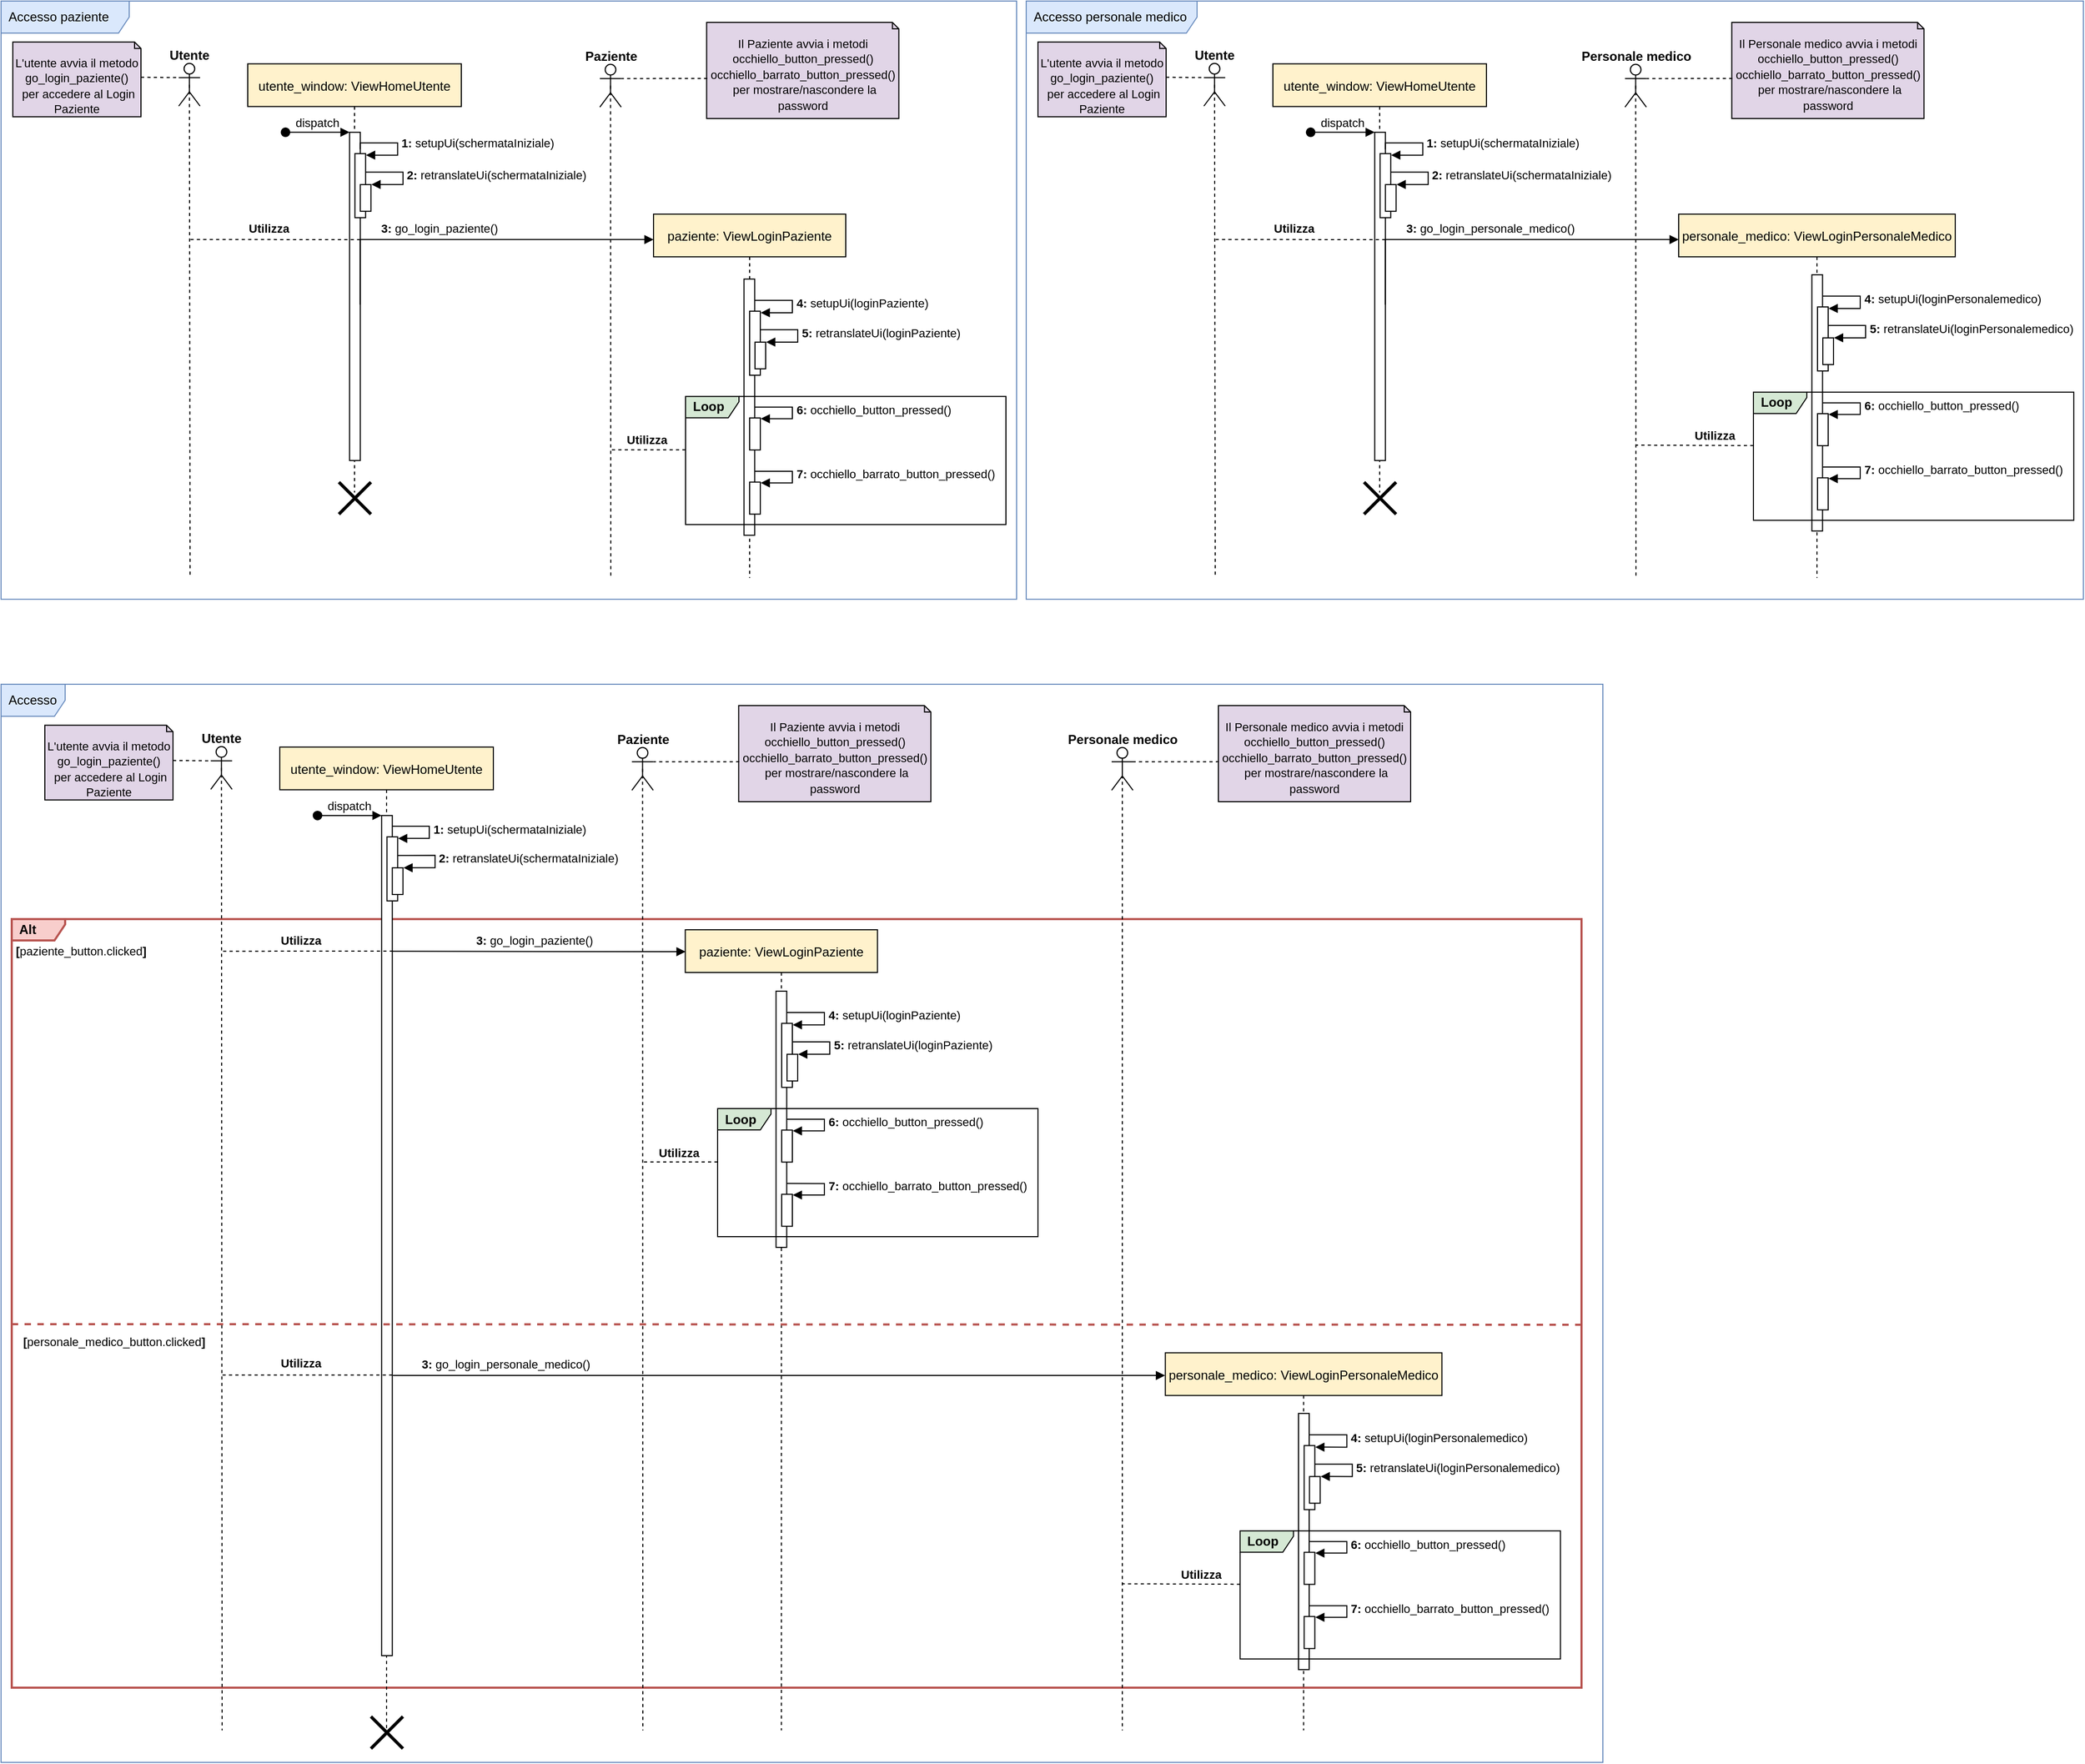 <mxfile version="14.7.7" type="device" pages="3"><diagram id="wTHJiJBeDusDcxtE3oZp" name="1) Accesso paziente e personale medico da utente"><mxGraphModel dx="3422" dy="1448" grid="1" gridSize="10" guides="1" tooltips="1" connect="1" arrows="1" fold="1" page="1" pageScale="1" pageWidth="827" pageHeight="1169" math="0" shadow="0"><root><mxCell id="esGxHwsQYEANYGTEyTwK-0"/><mxCell id="esGxHwsQYEANYGTEyTwK-1" parent="esGxHwsQYEANYGTEyTwK-0"/><mxCell id="1yFwtX7hdhVgNr_cv3Bv-12" value="Accesso" style="shape=umlFrame;whiteSpace=wrap;html=1;width=60;height=30;boundedLbl=1;verticalAlign=middle;align=left;spacingLeft=5;labelBackgroundColor=none;swimlaneFillColor=#ffffff;fillColor=#dae8fc;strokeColor=#6c8ebf;" parent="esGxHwsQYEANYGTEyTwK-1" vertex="1"><mxGeometry x="-800" y="660" width="1500" height="1010" as="geometry"/></mxCell><mxCell id="1yFwtX7hdhVgNr_cv3Bv-3" value="&lt;b&gt;Alt&lt;/b&gt;" style="shape=umlFrame;whiteSpace=wrap;html=1;width=50;height=20;boundedLbl=1;verticalAlign=middle;align=left;spacingLeft=5;labelBackgroundColor=none;swimlaneFillColor=none;fillColor=#f8cecc;strokeColor=#b85450;strokeWidth=2;" parent="esGxHwsQYEANYGTEyTwK-1" vertex="1"><mxGeometry x="-790" y="880" width="1470" height="720" as="geometry"/></mxCell><mxCell id="esGxHwsQYEANYGTEyTwK-2" value="Accesso paziente" style="shape=umlFrame;whiteSpace=wrap;html=1;width=120;height=30;boundedLbl=1;verticalAlign=middle;align=left;spacingLeft=5;labelBackgroundColor=none;swimlaneFillColor=#ffffff;fillColor=#dae8fc;strokeColor=#6c8ebf;" parent="esGxHwsQYEANYGTEyTwK-1" vertex="1"><mxGeometry x="-800" y="20" width="951" height="560.41" as="geometry"/></mxCell><mxCell id="esGxHwsQYEANYGTEyTwK-3" value="utente_window: ViewHomeUtente" style="shape=umlLifeline;perimeter=lifelinePerimeter;container=1;collapsible=0;recursiveResize=0;rounded=0;shadow=0;strokeWidth=1;fillColor=#fff2cc;labelBorderColor=none;labelBackgroundColor=none;glass=0;sketch=0;" parent="esGxHwsQYEANYGTEyTwK-1" vertex="1"><mxGeometry x="-569" y="78.79" width="200" height="401.62" as="geometry"/></mxCell><mxCell id="esGxHwsQYEANYGTEyTwK-6" value="paziente: ViewLoginPaziente" style="shape=umlLifeline;perimeter=lifelinePerimeter;container=1;collapsible=0;recursiveResize=0;rounded=0;shadow=0;strokeWidth=1;fillColor=#fff2cc;" parent="esGxHwsQYEANYGTEyTwK-1" vertex="1"><mxGeometry x="-189" y="219.6" width="180" height="340.81" as="geometry"/></mxCell><mxCell id="esGxHwsQYEANYGTEyTwK-32" value="" style="points=[];perimeter=orthogonalPerimeter;rounded=0;shadow=0;strokeWidth=1;" parent="esGxHwsQYEANYGTEyTwK-1" vertex="1"><mxGeometry x="-473.64" y="142.91" width="10" height="307.5" as="geometry"/></mxCell><mxCell id="esGxHwsQYEANYGTEyTwK-33" value="dispatch" style="verticalAlign=bottom;startArrow=oval;endArrow=block;startSize=8;shadow=0;strokeWidth=1;" parent="esGxHwsQYEANYGTEyTwK-1" target="esGxHwsQYEANYGTEyTwK-32" edge="1"><mxGeometry relative="1" as="geometry"><mxPoint x="-533.64" y="142.91" as="sourcePoint"/></mxGeometry></mxCell><mxCell id="esGxHwsQYEANYGTEyTwK-34" value="" style="points=[];perimeter=orthogonalPerimeter;rounded=0;shadow=0;strokeWidth=1;" parent="esGxHwsQYEANYGTEyTwK-1" vertex="1"><mxGeometry x="-468.64" y="162.91" width="10" height="60" as="geometry"/></mxCell><mxCell id="esGxHwsQYEANYGTEyTwK-35" value="&lt;b&gt;1: &lt;/b&gt;setupUi(schermataIniziale)" style="edgeStyle=orthogonalEdgeStyle;html=1;align=left;spacingLeft=2;endArrow=block;rounded=0;exitX=0.994;exitY=0.052;exitDx=0;exitDy=0;exitPerimeter=0;entryX=1.04;entryY=0.024;entryDx=0;entryDy=0;entryPerimeter=0;" parent="esGxHwsQYEANYGTEyTwK-1" source="esGxHwsQYEANYGTEyTwK-32" target="esGxHwsQYEANYGTEyTwK-34" edge="1"><mxGeometry relative="1" as="geometry"><mxPoint x="-458.64" y="152.91" as="sourcePoint"/><Array as="points"><mxPoint x="-428.64" y="152.91"/><mxPoint x="-428.64" y="163.91"/></Array></mxGeometry></mxCell><mxCell id="esGxHwsQYEANYGTEyTwK-36" value="" style="points=[];perimeter=orthogonalPerimeter;rounded=0;shadow=0;strokeWidth=1;" parent="esGxHwsQYEANYGTEyTwK-1" vertex="1"><mxGeometry x="-463.64" y="191.91" width="10" height="25" as="geometry"/></mxCell><mxCell id="esGxHwsQYEANYGTEyTwK-37" value="&lt;b&gt;2:&lt;/b&gt; retranslateUi(schermataIniziale)" style="edgeStyle=orthogonalEdgeStyle;html=1;align=left;spacingLeft=2;endArrow=block;rounded=0;exitX=0.994;exitY=0.052;exitDx=0;exitDy=0;exitPerimeter=0;entryX=1.04;entryY=0.024;entryDx=0;entryDy=0;entryPerimeter=0;" parent="esGxHwsQYEANYGTEyTwK-1" edge="1"><mxGeometry relative="1" as="geometry"><mxPoint x="-458.64" y="180.29" as="sourcePoint"/><Array as="points"><mxPoint x="-423.58" y="180.41"/><mxPoint x="-423.58" y="191.41"/></Array><mxPoint x="-453.18" y="191.85" as="targetPoint"/></mxGeometry></mxCell><mxCell id="esGxHwsQYEANYGTEyTwK-38" value="&lt;b&gt;3: &lt;/b&gt;go_login_paziente()" style="edgeStyle=orthogonalEdgeStyle;html=1;align=left;spacingLeft=2;endArrow=block;rounded=0;exitX=0.99;exitY=0.525;exitDx=0;exitDy=0;exitPerimeter=0;" parent="esGxHwsQYEANYGTEyTwK-1" source="esGxHwsQYEANYGTEyTwK-32" edge="1"><mxGeometry x="-0.54" y="10" relative="1" as="geometry"><mxPoint x="-462.64" y="242.91" as="sourcePoint"/><Array as="points"><mxPoint x="-464" y="243.41"/></Array><mxPoint x="-189" y="243.41" as="targetPoint"/><mxPoint as="offset"/></mxGeometry></mxCell><mxCell id="esGxHwsQYEANYGTEyTwK-59" value="&lt;b style=&quot;font-size: 11px;&quot;&gt;Utilizza&lt;/b&gt;" style="text;html=1;strokeColor=none;fillColor=none;align=center;verticalAlign=middle;whiteSpace=wrap;rounded=0;fontSize=11;" parent="esGxHwsQYEANYGTEyTwK-1" vertex="1"><mxGeometry x="-569" y="222.91" width="40" height="20" as="geometry"/></mxCell><mxCell id="esGxHwsQYEANYGTEyTwK-45" value="" style="points=[];perimeter=orthogonalPerimeter;rounded=0;shadow=0;strokeWidth=1;" parent="esGxHwsQYEANYGTEyTwK-1" vertex="1"><mxGeometry x="-104.27" y="280.41" width="10" height="240" as="geometry"/></mxCell><mxCell id="esGxHwsQYEANYGTEyTwK-46" value="" style="points=[];perimeter=orthogonalPerimeter;rounded=0;shadow=0;strokeWidth=1;" parent="esGxHwsQYEANYGTEyTwK-1" vertex="1"><mxGeometry x="-99" y="310.53" width="10" height="60" as="geometry"/></mxCell><mxCell id="esGxHwsQYEANYGTEyTwK-47" value="&lt;b&gt;4:&lt;/b&gt; setupUi(loginPaziente)" style="edgeStyle=orthogonalEdgeStyle;html=1;align=left;spacingLeft=2;endArrow=block;rounded=0;exitX=0.994;exitY=0.052;exitDx=0;exitDy=0;exitPerimeter=0;entryX=1.04;entryY=0.024;entryDx=0;entryDy=0;entryPerimeter=0;" parent="esGxHwsQYEANYGTEyTwK-1" target="esGxHwsQYEANYGTEyTwK-46" edge="1"><mxGeometry relative="1" as="geometry"><mxPoint x="-94.06" y="300.41" as="sourcePoint"/><Array as="points"><mxPoint x="-59" y="300.53"/><mxPoint x="-59" y="311.53"/></Array></mxGeometry></mxCell><mxCell id="esGxHwsQYEANYGTEyTwK-48" value="" style="points=[];perimeter=orthogonalPerimeter;rounded=0;shadow=0;strokeWidth=1;" parent="esGxHwsQYEANYGTEyTwK-1" vertex="1"><mxGeometry x="-94" y="339.53" width="10" height="25" as="geometry"/></mxCell><mxCell id="esGxHwsQYEANYGTEyTwK-49" value="&lt;b&gt;5:&lt;/b&gt; retranslateUi(loginPaziente)" style="edgeStyle=orthogonalEdgeStyle;html=1;align=left;spacingLeft=2;endArrow=block;rounded=0;exitX=0.994;exitY=0.052;exitDx=0;exitDy=0;exitPerimeter=0;entryX=1.04;entryY=0.024;entryDx=0;entryDy=0;entryPerimeter=0;" parent="esGxHwsQYEANYGTEyTwK-1" edge="1"><mxGeometry relative="1" as="geometry"><mxPoint x="-89" y="327.91" as="sourcePoint"/><Array as="points"><mxPoint x="-53.94" y="328.03"/><mxPoint x="-53.94" y="339.03"/></Array><mxPoint x="-83.54" y="339.47" as="targetPoint"/></mxGeometry></mxCell><mxCell id="esGxHwsQYEANYGTEyTwK-50" value="" style="points=[];perimeter=orthogonalPerimeter;rounded=0;shadow=0;strokeWidth=1;" parent="esGxHwsQYEANYGTEyTwK-1" vertex="1"><mxGeometry x="-99" y="410.53" width="10" height="30" as="geometry"/></mxCell><mxCell id="esGxHwsQYEANYGTEyTwK-51" value="&lt;b&gt;6:&lt;/b&gt; occhiello_button_pressed()" style="edgeStyle=orthogonalEdgeStyle;html=1;align=left;spacingLeft=2;endArrow=block;rounded=0;exitX=0.994;exitY=0.052;exitDx=0;exitDy=0;exitPerimeter=0;entryX=1.04;entryY=0.024;entryDx=0;entryDy=0;entryPerimeter=0;" parent="esGxHwsQYEANYGTEyTwK-1" target="esGxHwsQYEANYGTEyTwK-50" edge="1"><mxGeometry relative="1" as="geometry"><mxPoint x="-94.06" y="400.41" as="sourcePoint"/><Array as="points"><mxPoint x="-59" y="400.53"/><mxPoint x="-59" y="411.53"/></Array></mxGeometry></mxCell><mxCell id="esGxHwsQYEANYGTEyTwK-52" value="" style="points=[];perimeter=orthogonalPerimeter;rounded=0;shadow=0;strokeWidth=1;" parent="esGxHwsQYEANYGTEyTwK-1" vertex="1"><mxGeometry x="-99" y="470.65" width="10" height="30" as="geometry"/></mxCell><mxCell id="esGxHwsQYEANYGTEyTwK-53" value="&lt;b&gt;7:&lt;/b&gt;&amp;nbsp;occhiello_barrato_button_pressed()" style="edgeStyle=orthogonalEdgeStyle;html=1;align=left;spacingLeft=2;endArrow=block;rounded=0;exitX=0.994;exitY=0.052;exitDx=0;exitDy=0;exitPerimeter=0;entryX=1.04;entryY=0.024;entryDx=0;entryDy=0;entryPerimeter=0;" parent="esGxHwsQYEANYGTEyTwK-1" target="esGxHwsQYEANYGTEyTwK-52" edge="1"><mxGeometry relative="1" as="geometry"><mxPoint x="-94.06" y="460.53" as="sourcePoint"/><Array as="points"><mxPoint x="-59" y="460.65"/><mxPoint x="-59" y="471.65"/></Array></mxGeometry></mxCell><mxCell id="esGxHwsQYEANYGTEyTwK-54" value="&lt;b&gt;Loop&lt;/b&gt;" style="shape=umlFrame;whiteSpace=wrap;html=1;width=50;height=20;boundedLbl=1;verticalAlign=middle;align=left;spacingLeft=5;labelBackgroundColor=none;swimlaneFillColor=none;fillColor=#d5e8d4;" parent="esGxHwsQYEANYGTEyTwK-1" vertex="1"><mxGeometry x="-159" y="390.41" width="300" height="120" as="geometry"/></mxCell><mxCell id="esGxHwsQYEANYGTEyTwK-65" value="&lt;b&gt;Utente&lt;/b&gt;" style="shape=umlActor;verticalLabelPosition=bottom;verticalAlign=top;html=1;outlineConnect=0;spacingBottom=0;spacingTop=-61;" parent="esGxHwsQYEANYGTEyTwK-1" vertex="1"><mxGeometry x="-633.64" y="78.38" width="20" height="40" as="geometry"/></mxCell><mxCell id="esGxHwsQYEANYGTEyTwK-66" value="&lt;font style=&quot;font-size: 11px&quot;&gt;L'utente avvia il metodo&lt;br&gt;go_login_paziente()&lt;br&gt;&amp;nbsp;per accedere al Login Paziente&lt;/font&gt;" style="shape=note2;boundedLbl=1;whiteSpace=wrap;html=1;size=6;verticalAlign=top;align=center;fillColor=#e1d5e7;" parent="esGxHwsQYEANYGTEyTwK-1" vertex="1"><mxGeometry x="-789" y="58.38" width="120" height="70" as="geometry"/></mxCell><mxCell id="esGxHwsQYEANYGTEyTwK-67" value="" style="html=1;verticalAlign=bottom;labelBackgroundColor=none;endArrow=none;endFill=0;dashed=1;entryX=0;entryY=0.333;entryDx=0;entryDy=0;entryPerimeter=0;exitX=0;exitY=0;exitDx=120;exitDy=33;exitPerimeter=0;rounded=1;startArrow=none;startFill=0;" parent="esGxHwsQYEANYGTEyTwK-1" source="esGxHwsQYEANYGTEyTwK-66" target="esGxHwsQYEANYGTEyTwK-65" edge="1"><mxGeometry width="160" relative="1" as="geometry"><mxPoint x="-689" y="65.88" as="sourcePoint"/><mxPoint x="-529" y="65.88" as="targetPoint"/></mxGeometry></mxCell><mxCell id="esGxHwsQYEANYGTEyTwK-68" value="" style="html=1;verticalAlign=bottom;labelBackgroundColor=none;endArrow=none;endFill=0;dashed=1;exitX=0.5;exitY=0.5;exitDx=0;exitDy=0;exitPerimeter=0;rounded=1;startArrow=none;startFill=0;" parent="esGxHwsQYEANYGTEyTwK-1" source="esGxHwsQYEANYGTEyTwK-65" edge="1"><mxGeometry width="160" relative="1" as="geometry"><mxPoint x="-514" y="98.38" as="sourcePoint"/><mxPoint x="-623" y="560.41" as="targetPoint"/></mxGeometry></mxCell><mxCell id="esGxHwsQYEANYGTEyTwK-70" value="" style="html=1;verticalAlign=bottom;labelBackgroundColor=none;endArrow=none;endFill=0;dashed=1;rounded=1;startArrow=none;startFill=0;exitX=0.999;exitY=0.327;exitDx=0;exitDy=0;exitPerimeter=0;spacingRight=0;" parent="esGxHwsQYEANYGTEyTwK-1" source="esGxHwsQYEANYGTEyTwK-32" edge="1"><mxGeometry width="160" relative="1" as="geometry"><mxPoint x="-459" y="250.41" as="sourcePoint"/><mxPoint x="-623" y="243.41" as="targetPoint"/><Array as="points"><mxPoint x="-619" y="243.41"/></Array></mxGeometry></mxCell><mxCell id="esGxHwsQYEANYGTEyTwK-78" value="&lt;b&gt;Paziente&lt;/b&gt;" style="shape=umlActor;verticalLabelPosition=bottom;verticalAlign=top;html=1;outlineConnect=0;spacingBottom=0;spacingTop=-61;" parent="esGxHwsQYEANYGTEyTwK-1" vertex="1"><mxGeometry x="-239.27" y="79.27" width="20" height="40" as="geometry"/></mxCell><mxCell id="esGxHwsQYEANYGTEyTwK-79" value="&lt;font style=&quot;font-size: 11px&quot;&gt;Il Paziente avvia i metodi&lt;br&gt;occhiello_button_pressed()&lt;br&gt;occhiello_barrato_button_pressed()&lt;br&gt;&amp;nbsp;per mostrare/nascondere la password&lt;/font&gt;" style="shape=note2;boundedLbl=1;whiteSpace=wrap;html=1;size=6;verticalAlign=top;align=center;fillColor=#e1d5e7;" parent="esGxHwsQYEANYGTEyTwK-1" vertex="1"><mxGeometry x="-139.27" y="39.96" width="180" height="90" as="geometry"/></mxCell><mxCell id="esGxHwsQYEANYGTEyTwK-80" value="" style="html=1;verticalAlign=bottom;labelBackgroundColor=none;endArrow=none;endFill=0;dashed=1;entryX=1;entryY=0.333;entryDx=0;entryDy=0;entryPerimeter=0;rounded=1;startArrow=none;startFill=0;exitX=0.003;exitY=0.584;exitDx=0;exitDy=0;exitPerimeter=0;" parent="esGxHwsQYEANYGTEyTwK-1" source="esGxHwsQYEANYGTEyTwK-79" target="esGxHwsQYEANYGTEyTwK-78" edge="1"><mxGeometry width="160" relative="1" as="geometry"><mxPoint x="-279.27" y="92.27" as="sourcePoint"/><mxPoint x="-139.27" y="66.77" as="targetPoint"/></mxGeometry></mxCell><mxCell id="esGxHwsQYEANYGTEyTwK-81" value="" style="html=1;verticalAlign=bottom;labelBackgroundColor=none;endArrow=none;endFill=0;dashed=1;exitX=0.5;exitY=0.5;exitDx=0;exitDy=0;exitPerimeter=0;rounded=1;startArrow=none;startFill=0;" parent="esGxHwsQYEANYGTEyTwK-1" source="esGxHwsQYEANYGTEyTwK-78" edge="1"><mxGeometry width="160" relative="1" as="geometry"><mxPoint x="-124.27" y="99.27" as="sourcePoint"/><mxPoint x="-229" y="560.41" as="targetPoint"/></mxGeometry></mxCell><mxCell id="esGxHwsQYEANYGTEyTwK-84" value="&lt;b style=&quot;font-size: 11px;&quot;&gt;Utilizza&lt;/b&gt;" style="text;html=1;strokeColor=none;fillColor=none;align=center;verticalAlign=middle;whiteSpace=wrap;rounded=0;fontSize=11;" parent="esGxHwsQYEANYGTEyTwK-1" vertex="1"><mxGeometry x="-215" y="421.41" width="40" height="20" as="geometry"/></mxCell><mxCell id="esGxHwsQYEANYGTEyTwK-85" value="" style="html=1;verticalAlign=bottom;labelBackgroundColor=none;endArrow=none;endFill=0;dashed=1;rounded=1;startArrow=none;startFill=0;spacingRight=0;" parent="esGxHwsQYEANYGTEyTwK-1" edge="1"><mxGeometry width="160" relative="1" as="geometry"><mxPoint x="-159" y="440.41" as="sourcePoint"/><mxPoint x="-229" y="440.41" as="targetPoint"/><Array as="points"/></mxGeometry></mxCell><mxCell id="esGxHwsQYEANYGTEyTwK-86" value="" style="shape=umlDestroy;whiteSpace=wrap;html=1;strokeWidth=3;fontSize=11;" parent="esGxHwsQYEANYGTEyTwK-1" vertex="1"><mxGeometry x="-483.64" y="470.65" width="30" height="30" as="geometry"/></mxCell><mxCell id="esGxHwsQYEANYGTEyTwK-87" value="Accesso personale medico" style="shape=umlFrame;whiteSpace=wrap;html=1;width=160;height=30;boundedLbl=1;verticalAlign=middle;align=left;spacingLeft=5;labelBackgroundColor=none;swimlaneFillColor=#ffffff;fillColor=#dae8fc;strokeColor=#6c8ebf;" parent="esGxHwsQYEANYGTEyTwK-1" vertex="1"><mxGeometry x="160" y="20" width="990" height="560.41" as="geometry"/></mxCell><mxCell id="esGxHwsQYEANYGTEyTwK-88" value="utente_window: ViewHomeUtente" style="shape=umlLifeline;perimeter=lifelinePerimeter;container=1;collapsible=0;recursiveResize=0;rounded=0;shadow=0;strokeWidth=1;fillColor=#fff2cc;labelBorderColor=none;labelBackgroundColor=none;glass=0;sketch=0;" parent="esGxHwsQYEANYGTEyTwK-1" vertex="1"><mxGeometry x="391" y="78.79" width="200" height="401.62" as="geometry"/></mxCell><mxCell id="esGxHwsQYEANYGTEyTwK-89" value="personale_medico: ViewLoginPersonaleMedico" style="shape=umlLifeline;perimeter=lifelinePerimeter;container=1;collapsible=0;recursiveResize=0;rounded=0;shadow=0;strokeWidth=1;fillColor=#fff2cc;" parent="esGxHwsQYEANYGTEyTwK-1" vertex="1"><mxGeometry x="771" y="219.6" width="259" height="340.81" as="geometry"/></mxCell><mxCell id="esGxHwsQYEANYGTEyTwK-90" value="" style="points=[];perimeter=orthogonalPerimeter;rounded=0;shadow=0;strokeWidth=1;" parent="esGxHwsQYEANYGTEyTwK-1" vertex="1"><mxGeometry x="486.36" y="142.91" width="10" height="307.5" as="geometry"/></mxCell><mxCell id="esGxHwsQYEANYGTEyTwK-91" value="dispatch" style="verticalAlign=bottom;startArrow=oval;endArrow=block;startSize=8;shadow=0;strokeWidth=1;" parent="esGxHwsQYEANYGTEyTwK-1" target="esGxHwsQYEANYGTEyTwK-90" edge="1"><mxGeometry relative="1" as="geometry"><mxPoint x="426.36" y="142.91" as="sourcePoint"/></mxGeometry></mxCell><mxCell id="esGxHwsQYEANYGTEyTwK-92" value="" style="points=[];perimeter=orthogonalPerimeter;rounded=0;shadow=0;strokeWidth=1;" parent="esGxHwsQYEANYGTEyTwK-1" vertex="1"><mxGeometry x="491.36" y="162.91" width="10" height="60" as="geometry"/></mxCell><mxCell id="esGxHwsQYEANYGTEyTwK-93" value="&lt;b&gt;1: &lt;/b&gt;setupUi(schermataIniziale)" style="edgeStyle=orthogonalEdgeStyle;html=1;align=left;spacingLeft=2;endArrow=block;rounded=0;exitX=0.994;exitY=0.052;exitDx=0;exitDy=0;exitPerimeter=0;entryX=1.04;entryY=0.024;entryDx=0;entryDy=0;entryPerimeter=0;" parent="esGxHwsQYEANYGTEyTwK-1" source="esGxHwsQYEANYGTEyTwK-90" target="esGxHwsQYEANYGTEyTwK-92" edge="1"><mxGeometry relative="1" as="geometry"><mxPoint x="501.36" y="152.91" as="sourcePoint"/><Array as="points"><mxPoint x="531.36" y="152.91"/><mxPoint x="531.36" y="163.91"/></Array></mxGeometry></mxCell><mxCell id="esGxHwsQYEANYGTEyTwK-94" value="" style="points=[];perimeter=orthogonalPerimeter;rounded=0;shadow=0;strokeWidth=1;" parent="esGxHwsQYEANYGTEyTwK-1" vertex="1"><mxGeometry x="496.36" y="191.91" width="10" height="25" as="geometry"/></mxCell><mxCell id="esGxHwsQYEANYGTEyTwK-95" value="&lt;b&gt;2:&lt;/b&gt; retranslateUi(schermataIniziale)" style="edgeStyle=orthogonalEdgeStyle;html=1;align=left;spacingLeft=2;endArrow=block;rounded=0;exitX=0.994;exitY=0.052;exitDx=0;exitDy=0;exitPerimeter=0;entryX=1.04;entryY=0.024;entryDx=0;entryDy=0;entryPerimeter=0;" parent="esGxHwsQYEANYGTEyTwK-1" edge="1"><mxGeometry relative="1" as="geometry"><mxPoint x="501.36" y="180.29" as="sourcePoint"/><Array as="points"><mxPoint x="536.42" y="180.41"/><mxPoint x="536.42" y="191.41"/></Array><mxPoint x="506.82" y="191.85" as="targetPoint"/></mxGeometry></mxCell><mxCell id="esGxHwsQYEANYGTEyTwK-96" value="&lt;b&gt;3: &lt;/b&gt;go_login_personale_medico()" style="edgeStyle=orthogonalEdgeStyle;html=1;align=left;spacingLeft=2;endArrow=block;rounded=0;exitX=0.99;exitY=0.525;exitDx=0;exitDy=0;exitPerimeter=0;" parent="esGxHwsQYEANYGTEyTwK-1" source="esGxHwsQYEANYGTEyTwK-90" edge="1"><mxGeometry x="-0.54" y="10" relative="1" as="geometry"><mxPoint x="497.36" y="242.91" as="sourcePoint"/><Array as="points"><mxPoint x="496" y="243.41"/></Array><mxPoint x="771" y="243.41" as="targetPoint"/><mxPoint as="offset"/></mxGeometry></mxCell><mxCell id="esGxHwsQYEANYGTEyTwK-97" value="&lt;b style=&quot;font-size: 11px;&quot;&gt;Utilizza&lt;/b&gt;" style="text;html=1;strokeColor=none;fillColor=none;align=center;verticalAlign=middle;whiteSpace=wrap;rounded=0;fontSize=11;" parent="esGxHwsQYEANYGTEyTwK-1" vertex="1"><mxGeometry x="391" y="222.91" width="40" height="20" as="geometry"/></mxCell><mxCell id="esGxHwsQYEANYGTEyTwK-98" value="" style="points=[];perimeter=orthogonalPerimeter;rounded=0;shadow=0;strokeWidth=1;" parent="esGxHwsQYEANYGTEyTwK-1" vertex="1"><mxGeometry x="895.73" y="276.41" width="10" height="240" as="geometry"/></mxCell><mxCell id="esGxHwsQYEANYGTEyTwK-99" value="" style="points=[];perimeter=orthogonalPerimeter;rounded=0;shadow=0;strokeWidth=1;" parent="esGxHwsQYEANYGTEyTwK-1" vertex="1"><mxGeometry x="901" y="306.53" width="10" height="60" as="geometry"/></mxCell><mxCell id="esGxHwsQYEANYGTEyTwK-100" value="&lt;b&gt;4:&lt;/b&gt; setupUi(loginPersonalemedico)" style="edgeStyle=orthogonalEdgeStyle;html=1;align=left;spacingLeft=2;endArrow=block;rounded=0;exitX=0.994;exitY=0.052;exitDx=0;exitDy=0;exitPerimeter=0;entryX=1.04;entryY=0.024;entryDx=0;entryDy=0;entryPerimeter=0;" parent="esGxHwsQYEANYGTEyTwK-1" target="esGxHwsQYEANYGTEyTwK-99" edge="1"><mxGeometry relative="1" as="geometry"><mxPoint x="905.94" y="296.41" as="sourcePoint"/><Array as="points"><mxPoint x="941" y="296.53"/><mxPoint x="941" y="307.53"/></Array></mxGeometry></mxCell><mxCell id="esGxHwsQYEANYGTEyTwK-101" value="" style="points=[];perimeter=orthogonalPerimeter;rounded=0;shadow=0;strokeWidth=1;" parent="esGxHwsQYEANYGTEyTwK-1" vertex="1"><mxGeometry x="906" y="335.53" width="10" height="25" as="geometry"/></mxCell><mxCell id="esGxHwsQYEANYGTEyTwK-102" value="&lt;b&gt;5:&lt;/b&gt; retranslateUi(loginPersonalemedico)" style="edgeStyle=orthogonalEdgeStyle;html=1;align=left;spacingLeft=2;endArrow=block;rounded=0;exitX=0.994;exitY=0.052;exitDx=0;exitDy=0;exitPerimeter=0;entryX=1.04;entryY=0.024;entryDx=0;entryDy=0;entryPerimeter=0;" parent="esGxHwsQYEANYGTEyTwK-1" edge="1"><mxGeometry relative="1" as="geometry"><mxPoint x="911" y="323.91" as="sourcePoint"/><Array as="points"><mxPoint x="946.06" y="324.03"/><mxPoint x="946.06" y="335.03"/></Array><mxPoint x="916.46" y="335.47" as="targetPoint"/></mxGeometry></mxCell><mxCell id="esGxHwsQYEANYGTEyTwK-103" value="" style="points=[];perimeter=orthogonalPerimeter;rounded=0;shadow=0;strokeWidth=1;" parent="esGxHwsQYEANYGTEyTwK-1" vertex="1"><mxGeometry x="901" y="406.53" width="10" height="30" as="geometry"/></mxCell><mxCell id="esGxHwsQYEANYGTEyTwK-104" value="&lt;b&gt;6:&lt;/b&gt; occhiello_button_pressed()" style="edgeStyle=orthogonalEdgeStyle;html=1;align=left;spacingLeft=2;endArrow=block;rounded=0;exitX=0.994;exitY=0.052;exitDx=0;exitDy=0;exitPerimeter=0;entryX=1.04;entryY=0.024;entryDx=0;entryDy=0;entryPerimeter=0;" parent="esGxHwsQYEANYGTEyTwK-1" target="esGxHwsQYEANYGTEyTwK-103" edge="1"><mxGeometry relative="1" as="geometry"><mxPoint x="905.94" y="396.41" as="sourcePoint"/><Array as="points"><mxPoint x="941" y="396.53"/><mxPoint x="941" y="407.53"/></Array></mxGeometry></mxCell><mxCell id="esGxHwsQYEANYGTEyTwK-105" value="" style="points=[];perimeter=orthogonalPerimeter;rounded=0;shadow=0;strokeWidth=1;" parent="esGxHwsQYEANYGTEyTwK-1" vertex="1"><mxGeometry x="901" y="466.65" width="10" height="30" as="geometry"/></mxCell><mxCell id="esGxHwsQYEANYGTEyTwK-106" value="&lt;b&gt;7:&lt;/b&gt;&amp;nbsp;occhiello_barrato_button_pressed()" style="edgeStyle=orthogonalEdgeStyle;html=1;align=left;spacingLeft=2;endArrow=block;rounded=0;exitX=0.994;exitY=0.052;exitDx=0;exitDy=0;exitPerimeter=0;entryX=1.04;entryY=0.024;entryDx=0;entryDy=0;entryPerimeter=0;" parent="esGxHwsQYEANYGTEyTwK-1" target="esGxHwsQYEANYGTEyTwK-105" edge="1"><mxGeometry relative="1" as="geometry"><mxPoint x="905.94" y="456.53" as="sourcePoint"/><Array as="points"><mxPoint x="941" y="456.65"/><mxPoint x="941" y="467.65"/></Array></mxGeometry></mxCell><mxCell id="esGxHwsQYEANYGTEyTwK-107" value="&lt;b&gt;Loop&lt;/b&gt;" style="shape=umlFrame;whiteSpace=wrap;html=1;width=50;height=20;boundedLbl=1;verticalAlign=middle;align=left;spacingLeft=5;labelBackgroundColor=none;swimlaneFillColor=none;fillColor=#d5e8d4;" parent="esGxHwsQYEANYGTEyTwK-1" vertex="1"><mxGeometry x="841" y="386.41" width="300" height="120" as="geometry"/></mxCell><mxCell id="esGxHwsQYEANYGTEyTwK-108" value="&lt;b&gt;Utente&lt;/b&gt;" style="shape=umlActor;verticalLabelPosition=bottom;verticalAlign=top;html=1;outlineConnect=0;spacingBottom=0;spacingTop=-61;" parent="esGxHwsQYEANYGTEyTwK-1" vertex="1"><mxGeometry x="326.36" y="78.38" width="20" height="40" as="geometry"/></mxCell><mxCell id="esGxHwsQYEANYGTEyTwK-109" value="&lt;font style=&quot;font-size: 11px&quot;&gt;L'utente avvia il metodo&lt;br&gt;go_login_paziente()&lt;br&gt;&amp;nbsp;per accedere al Login Paziente&lt;/font&gt;" style="shape=note2;boundedLbl=1;whiteSpace=wrap;html=1;size=6;verticalAlign=top;align=center;fillColor=#e1d5e7;" parent="esGxHwsQYEANYGTEyTwK-1" vertex="1"><mxGeometry x="171" y="58.38" width="120" height="70" as="geometry"/></mxCell><mxCell id="esGxHwsQYEANYGTEyTwK-110" value="" style="html=1;verticalAlign=bottom;labelBackgroundColor=none;endArrow=none;endFill=0;dashed=1;entryX=0;entryY=0.333;entryDx=0;entryDy=0;entryPerimeter=0;exitX=0;exitY=0;exitDx=120;exitDy=33;exitPerimeter=0;rounded=1;startArrow=none;startFill=0;" parent="esGxHwsQYEANYGTEyTwK-1" source="esGxHwsQYEANYGTEyTwK-109" target="esGxHwsQYEANYGTEyTwK-108" edge="1"><mxGeometry width="160" relative="1" as="geometry"><mxPoint x="271" y="65.88" as="sourcePoint"/><mxPoint x="431" y="65.88" as="targetPoint"/></mxGeometry></mxCell><mxCell id="esGxHwsQYEANYGTEyTwK-111" value="" style="html=1;verticalAlign=bottom;labelBackgroundColor=none;endArrow=none;endFill=0;dashed=1;exitX=0.5;exitY=0.5;exitDx=0;exitDy=0;exitPerimeter=0;rounded=1;startArrow=none;startFill=0;" parent="esGxHwsQYEANYGTEyTwK-1" source="esGxHwsQYEANYGTEyTwK-108" edge="1"><mxGeometry width="160" relative="1" as="geometry"><mxPoint x="446" y="98.38" as="sourcePoint"/><mxPoint x="337" y="560.41" as="targetPoint"/></mxGeometry></mxCell><mxCell id="esGxHwsQYEANYGTEyTwK-112" value="" style="html=1;verticalAlign=bottom;labelBackgroundColor=none;endArrow=none;endFill=0;dashed=1;rounded=1;startArrow=none;startFill=0;exitX=0.999;exitY=0.327;exitDx=0;exitDy=0;exitPerimeter=0;spacingRight=0;" parent="esGxHwsQYEANYGTEyTwK-1" source="esGxHwsQYEANYGTEyTwK-90" edge="1"><mxGeometry width="160" relative="1" as="geometry"><mxPoint x="501" y="250.41" as="sourcePoint"/><mxPoint x="337" y="243.41" as="targetPoint"/><Array as="points"><mxPoint x="341" y="243.41"/></Array></mxGeometry></mxCell><mxCell id="esGxHwsQYEANYGTEyTwK-113" value="&lt;b&gt;Personale medico&lt;/b&gt;" style="shape=umlActor;verticalLabelPosition=bottom;verticalAlign=top;html=1;outlineConnect=0;spacingBottom=0;spacingTop=-61;" parent="esGxHwsQYEANYGTEyTwK-1" vertex="1"><mxGeometry x="720.73" y="79.27" width="20" height="40" as="geometry"/></mxCell><mxCell id="esGxHwsQYEANYGTEyTwK-114" value="&lt;font style=&quot;font-size: 11px&quot;&gt;Il Personale medico avvia i metodi&lt;br&gt;occhiello_button_pressed()&lt;br&gt;occhiello_barrato_button_pressed()&lt;br&gt;&amp;nbsp;per mostrare/nascondere la password&lt;/font&gt;" style="shape=note2;boundedLbl=1;whiteSpace=wrap;html=1;size=6;verticalAlign=top;align=center;fillColor=#e1d5e7;" parent="esGxHwsQYEANYGTEyTwK-1" vertex="1"><mxGeometry x="820.73" y="39.96" width="180" height="90" as="geometry"/></mxCell><mxCell id="esGxHwsQYEANYGTEyTwK-115" value="" style="html=1;verticalAlign=bottom;labelBackgroundColor=none;endArrow=none;endFill=0;dashed=1;entryX=1;entryY=0.333;entryDx=0;entryDy=0;entryPerimeter=0;rounded=1;startArrow=none;startFill=0;exitX=0.003;exitY=0.584;exitDx=0;exitDy=0;exitPerimeter=0;" parent="esGxHwsQYEANYGTEyTwK-1" source="esGxHwsQYEANYGTEyTwK-114" target="esGxHwsQYEANYGTEyTwK-113" edge="1"><mxGeometry width="160" relative="1" as="geometry"><mxPoint x="680.73" y="92.27" as="sourcePoint"/><mxPoint x="820.73" y="66.77" as="targetPoint"/></mxGeometry></mxCell><mxCell id="esGxHwsQYEANYGTEyTwK-116" value="" style="html=1;verticalAlign=bottom;labelBackgroundColor=none;endArrow=none;endFill=0;dashed=1;exitX=0.5;exitY=0.5;exitDx=0;exitDy=0;exitPerimeter=0;rounded=1;startArrow=none;startFill=0;" parent="esGxHwsQYEANYGTEyTwK-1" source="esGxHwsQYEANYGTEyTwK-113" edge="1"><mxGeometry width="160" relative="1" as="geometry"><mxPoint x="835.73" y="99.27" as="sourcePoint"/><mxPoint x="731" y="560.41" as="targetPoint"/></mxGeometry></mxCell><mxCell id="esGxHwsQYEANYGTEyTwK-117" value="&lt;b style=&quot;font-size: 11px;&quot;&gt;Utilizza&lt;/b&gt;" style="text;html=1;strokeColor=none;fillColor=none;align=center;verticalAlign=middle;whiteSpace=wrap;rounded=0;fontSize=11;" parent="esGxHwsQYEANYGTEyTwK-1" vertex="1"><mxGeometry x="785" y="417.41" width="40" height="20" as="geometry"/></mxCell><mxCell id="esGxHwsQYEANYGTEyTwK-118" value="" style="html=1;verticalAlign=bottom;labelBackgroundColor=none;endArrow=none;endFill=0;dashed=1;rounded=1;startArrow=none;startFill=0;spacingRight=0;" parent="esGxHwsQYEANYGTEyTwK-1" edge="1"><mxGeometry width="160" relative="1" as="geometry"><mxPoint x="841" y="436.41" as="sourcePoint"/><mxPoint x="731" y="436" as="targetPoint"/><Array as="points"/></mxGeometry></mxCell><mxCell id="esGxHwsQYEANYGTEyTwK-119" value="" style="shape=umlDestroy;whiteSpace=wrap;html=1;strokeWidth=3;fontSize=11;" parent="esGxHwsQYEANYGTEyTwK-1" vertex="1"><mxGeometry x="476.36" y="470.65" width="30" height="30" as="geometry"/></mxCell><mxCell id="5jl_kkieTMAkJYHbSCrt-0" value="utente_window: ViewHomeUtente" style="shape=umlLifeline;perimeter=lifelinePerimeter;container=1;collapsible=0;recursiveResize=0;rounded=0;shadow=0;strokeWidth=1;fillColor=#fff2cc;labelBorderColor=none;labelBackgroundColor=none;glass=0;sketch=0;" parent="esGxHwsQYEANYGTEyTwK-1" vertex="1"><mxGeometry x="-539" y="718.83" width="200" height="921.17" as="geometry"/></mxCell><mxCell id="5jl_kkieTMAkJYHbSCrt-1" value="paziente: ViewLoginPaziente" style="shape=umlLifeline;perimeter=lifelinePerimeter;container=1;collapsible=0;recursiveResize=0;rounded=0;shadow=0;strokeWidth=1;fillColor=#fff2cc;" parent="esGxHwsQYEANYGTEyTwK-1" vertex="1"><mxGeometry x="-159.27" y="890" width="180" height="750" as="geometry"/></mxCell><mxCell id="5jl_kkieTMAkJYHbSCrt-2" value="" style="points=[];perimeter=orthogonalPerimeter;rounded=0;shadow=0;strokeWidth=1;" parent="esGxHwsQYEANYGTEyTwK-1" vertex="1"><mxGeometry x="-443.64" y="782.95" width="10" height="787.05" as="geometry"/></mxCell><mxCell id="5jl_kkieTMAkJYHbSCrt-3" value="dispatch" style="verticalAlign=bottom;startArrow=oval;endArrow=block;startSize=8;shadow=0;strokeWidth=1;" parent="esGxHwsQYEANYGTEyTwK-1" target="5jl_kkieTMAkJYHbSCrt-2" edge="1"><mxGeometry relative="1" as="geometry"><mxPoint x="-503.64" y="782.95" as="sourcePoint"/></mxGeometry></mxCell><mxCell id="5jl_kkieTMAkJYHbSCrt-4" value="" style="points=[];perimeter=orthogonalPerimeter;rounded=0;shadow=0;strokeWidth=1;" parent="esGxHwsQYEANYGTEyTwK-1" vertex="1"><mxGeometry x="-438.64" y="802.95" width="10" height="60" as="geometry"/></mxCell><mxCell id="5jl_kkieTMAkJYHbSCrt-5" value="&lt;b&gt;1: &lt;/b&gt;setupUi(schermataIniziale)" style="edgeStyle=orthogonalEdgeStyle;html=1;align=left;spacingLeft=2;endArrow=block;rounded=0;entryX=1.04;entryY=0.024;entryDx=0;entryDy=0;entryPerimeter=0;" parent="esGxHwsQYEANYGTEyTwK-1" target="5jl_kkieTMAkJYHbSCrt-4" edge="1"><mxGeometry relative="1" as="geometry"><mxPoint x="-434" y="793" as="sourcePoint"/><Array as="points"><mxPoint x="-434" y="793"/><mxPoint x="-399" y="793"/><mxPoint x="-399" y="804"/></Array></mxGeometry></mxCell><mxCell id="5jl_kkieTMAkJYHbSCrt-6" value="" style="points=[];perimeter=orthogonalPerimeter;rounded=0;shadow=0;strokeWidth=1;" parent="esGxHwsQYEANYGTEyTwK-1" vertex="1"><mxGeometry x="-433.64" y="831.95" width="10" height="25" as="geometry"/></mxCell><mxCell id="5jl_kkieTMAkJYHbSCrt-7" value="&lt;b&gt;2:&lt;/b&gt; retranslateUi(schermataIniziale)" style="edgeStyle=orthogonalEdgeStyle;html=1;align=left;spacingLeft=2;endArrow=block;rounded=0;exitX=0.994;exitY=0.052;exitDx=0;exitDy=0;exitPerimeter=0;entryX=1.04;entryY=0.024;entryDx=0;entryDy=0;entryPerimeter=0;" parent="esGxHwsQYEANYGTEyTwK-1" edge="1"><mxGeometry relative="1" as="geometry"><mxPoint x="-428.64" y="820.33" as="sourcePoint"/><Array as="points"><mxPoint x="-393.58" y="820.45"/><mxPoint x="-393.58" y="831.45"/></Array><mxPoint x="-423.18" y="831.89" as="targetPoint"/></mxGeometry></mxCell><mxCell id="5jl_kkieTMAkJYHbSCrt-8" value="&lt;b&gt;3: &lt;/b&gt;go_login_paziente()" style="edgeStyle=orthogonalEdgeStyle;html=1;align=left;spacingLeft=2;endArrow=block;rounded=0;" parent="esGxHwsQYEANYGTEyTwK-1" edge="1"><mxGeometry x="-0.462" y="10" relative="1" as="geometry"><mxPoint x="-434" y="910.09" as="sourcePoint"/><Array as="points"><mxPoint x="-434" y="911.09"/></Array><mxPoint x="-159" y="910.54" as="targetPoint"/><mxPoint x="1" as="offset"/></mxGeometry></mxCell><mxCell id="5jl_kkieTMAkJYHbSCrt-9" value="&lt;b style=&quot;font-size: 11px;&quot;&gt;Utilizza&lt;/b&gt;" style="text;html=1;strokeColor=none;fillColor=none;align=center;verticalAlign=middle;whiteSpace=wrap;rounded=0;fontSize=11;" parent="esGxHwsQYEANYGTEyTwK-1" vertex="1"><mxGeometry x="-539" y="890" width="40" height="20" as="geometry"/></mxCell><mxCell id="5jl_kkieTMAkJYHbSCrt-10" value="" style="points=[];perimeter=orthogonalPerimeter;rounded=0;shadow=0;strokeWidth=1;" parent="esGxHwsQYEANYGTEyTwK-1" vertex="1"><mxGeometry x="-74.27" y="947.54" width="10" height="240" as="geometry"/></mxCell><mxCell id="5jl_kkieTMAkJYHbSCrt-11" value="" style="points=[];perimeter=orthogonalPerimeter;rounded=0;shadow=0;strokeWidth=1;" parent="esGxHwsQYEANYGTEyTwK-1" vertex="1"><mxGeometry x="-69" y="977.66" width="10" height="60" as="geometry"/></mxCell><mxCell id="5jl_kkieTMAkJYHbSCrt-12" value="&lt;b&gt;4:&lt;/b&gt; setupUi(loginPaziente)" style="edgeStyle=orthogonalEdgeStyle;html=1;align=left;spacingLeft=2;endArrow=block;rounded=0;exitX=0.994;exitY=0.052;exitDx=0;exitDy=0;exitPerimeter=0;entryX=1.04;entryY=0.024;entryDx=0;entryDy=0;entryPerimeter=0;" parent="esGxHwsQYEANYGTEyTwK-1" target="5jl_kkieTMAkJYHbSCrt-11" edge="1"><mxGeometry relative="1" as="geometry"><mxPoint x="-64.06" y="967.54" as="sourcePoint"/><Array as="points"><mxPoint x="-29" y="967.66"/><mxPoint x="-29" y="978.66"/></Array></mxGeometry></mxCell><mxCell id="5jl_kkieTMAkJYHbSCrt-13" value="" style="points=[];perimeter=orthogonalPerimeter;rounded=0;shadow=0;strokeWidth=1;" parent="esGxHwsQYEANYGTEyTwK-1" vertex="1"><mxGeometry x="-64" y="1006.66" width="10" height="25" as="geometry"/></mxCell><mxCell id="5jl_kkieTMAkJYHbSCrt-14" value="&lt;b&gt;5:&lt;/b&gt; retranslateUi(loginPaziente)" style="edgeStyle=orthogonalEdgeStyle;html=1;align=left;spacingLeft=2;endArrow=block;rounded=0;exitX=0.994;exitY=0.052;exitDx=0;exitDy=0;exitPerimeter=0;entryX=1.04;entryY=0.024;entryDx=0;entryDy=0;entryPerimeter=0;" parent="esGxHwsQYEANYGTEyTwK-1" edge="1"><mxGeometry relative="1" as="geometry"><mxPoint x="-59" y="995.04" as="sourcePoint"/><Array as="points"><mxPoint x="-23.94" y="995.16"/><mxPoint x="-23.94" y="1006.16"/></Array><mxPoint x="-53.54" y="1006.6" as="targetPoint"/></mxGeometry></mxCell><mxCell id="5jl_kkieTMAkJYHbSCrt-15" value="" style="points=[];perimeter=orthogonalPerimeter;rounded=0;shadow=0;strokeWidth=1;" parent="esGxHwsQYEANYGTEyTwK-1" vertex="1"><mxGeometry x="-69" y="1077.66" width="10" height="30" as="geometry"/></mxCell><mxCell id="5jl_kkieTMAkJYHbSCrt-16" value="&lt;b&gt;6:&lt;/b&gt; occhiello_button_pressed()" style="edgeStyle=orthogonalEdgeStyle;html=1;align=left;spacingLeft=2;endArrow=block;rounded=0;exitX=0.994;exitY=0.052;exitDx=0;exitDy=0;exitPerimeter=0;entryX=1.04;entryY=0.024;entryDx=0;entryDy=0;entryPerimeter=0;" parent="esGxHwsQYEANYGTEyTwK-1" target="5jl_kkieTMAkJYHbSCrt-15" edge="1"><mxGeometry relative="1" as="geometry"><mxPoint x="-64.06" y="1067.54" as="sourcePoint"/><Array as="points"><mxPoint x="-29" y="1067.66"/><mxPoint x="-29" y="1078.66"/></Array></mxGeometry></mxCell><mxCell id="5jl_kkieTMAkJYHbSCrt-17" value="" style="points=[];perimeter=orthogonalPerimeter;rounded=0;shadow=0;strokeWidth=1;" parent="esGxHwsQYEANYGTEyTwK-1" vertex="1"><mxGeometry x="-69" y="1137.78" width="10" height="30" as="geometry"/></mxCell><mxCell id="5jl_kkieTMAkJYHbSCrt-18" value="&lt;b&gt;7:&lt;/b&gt;&amp;nbsp;occhiello_barrato_button_pressed()" style="edgeStyle=orthogonalEdgeStyle;html=1;align=left;spacingLeft=2;endArrow=block;rounded=0;exitX=0.994;exitY=0.052;exitDx=0;exitDy=0;exitPerimeter=0;entryX=1.04;entryY=0.024;entryDx=0;entryDy=0;entryPerimeter=0;" parent="esGxHwsQYEANYGTEyTwK-1" target="5jl_kkieTMAkJYHbSCrt-17" edge="1"><mxGeometry relative="1" as="geometry"><mxPoint x="-64.06" y="1127.66" as="sourcePoint"/><Array as="points"><mxPoint x="-29" y="1127.78"/><mxPoint x="-29" y="1138.78"/></Array></mxGeometry></mxCell><mxCell id="5jl_kkieTMAkJYHbSCrt-19" value="&lt;b&gt;Loop&lt;/b&gt;" style="shape=umlFrame;whiteSpace=wrap;html=1;width=50;height=20;boundedLbl=1;verticalAlign=middle;align=left;spacingLeft=5;labelBackgroundColor=none;swimlaneFillColor=none;fillColor=#d5e8d4;" parent="esGxHwsQYEANYGTEyTwK-1" vertex="1"><mxGeometry x="-129" y="1057.54" width="300" height="120" as="geometry"/></mxCell><mxCell id="5jl_kkieTMAkJYHbSCrt-20" value="&lt;b&gt;Utente&lt;/b&gt;" style="shape=umlActor;verticalLabelPosition=bottom;verticalAlign=top;html=1;outlineConnect=0;spacingBottom=0;spacingTop=-61;" parent="esGxHwsQYEANYGTEyTwK-1" vertex="1"><mxGeometry x="-603.64" y="718.42" width="20" height="40" as="geometry"/></mxCell><mxCell id="5jl_kkieTMAkJYHbSCrt-21" value="&lt;font style=&quot;font-size: 11px&quot;&gt;L'utente avvia il metodo&lt;br&gt;go_login_paziente()&lt;br&gt;&amp;nbsp;per accedere al Login Paziente&lt;/font&gt;" style="shape=note2;boundedLbl=1;whiteSpace=wrap;html=1;size=6;verticalAlign=top;align=center;fillColor=#e1d5e7;" parent="esGxHwsQYEANYGTEyTwK-1" vertex="1"><mxGeometry x="-759" y="698.42" width="120" height="70" as="geometry"/></mxCell><mxCell id="5jl_kkieTMAkJYHbSCrt-22" value="" style="html=1;verticalAlign=bottom;labelBackgroundColor=none;endArrow=none;endFill=0;dashed=1;entryX=0;entryY=0.333;entryDx=0;entryDy=0;entryPerimeter=0;exitX=0;exitY=0;exitDx=120;exitDy=33;exitPerimeter=0;rounded=1;startArrow=none;startFill=0;" parent="esGxHwsQYEANYGTEyTwK-1" source="5jl_kkieTMAkJYHbSCrt-21" target="5jl_kkieTMAkJYHbSCrt-20" edge="1"><mxGeometry width="160" relative="1" as="geometry"><mxPoint x="-659" y="705.92" as="sourcePoint"/><mxPoint x="-499" y="705.92" as="targetPoint"/></mxGeometry></mxCell><mxCell id="5jl_kkieTMAkJYHbSCrt-23" value="" style="html=1;verticalAlign=bottom;labelBackgroundColor=none;endArrow=none;endFill=0;dashed=1;exitX=0.5;exitY=0.5;exitDx=0;exitDy=0;exitPerimeter=0;rounded=1;startArrow=none;startFill=0;" parent="esGxHwsQYEANYGTEyTwK-1" source="5jl_kkieTMAkJYHbSCrt-20" edge="1"><mxGeometry width="160" relative="1" as="geometry"><mxPoint x="-484" y="738.42" as="sourcePoint"/><mxPoint x="-593" y="1640" as="targetPoint"/></mxGeometry></mxCell><mxCell id="5jl_kkieTMAkJYHbSCrt-25" value="&lt;b&gt;Paziente&lt;/b&gt;" style="shape=umlActor;verticalLabelPosition=bottom;verticalAlign=top;html=1;outlineConnect=0;spacingBottom=0;spacingTop=-61;" parent="esGxHwsQYEANYGTEyTwK-1" vertex="1"><mxGeometry x="-209.27" y="719.31" width="20" height="40" as="geometry"/></mxCell><mxCell id="5jl_kkieTMAkJYHbSCrt-26" value="&lt;font style=&quot;font-size: 11px&quot;&gt;Il Paziente avvia i metodi&lt;br&gt;occhiello_button_pressed()&lt;br&gt;occhiello_barrato_button_pressed()&lt;br&gt;&amp;nbsp;per mostrare/nascondere la password&lt;/font&gt;" style="shape=note2;boundedLbl=1;whiteSpace=wrap;html=1;size=6;verticalAlign=top;align=center;fillColor=#e1d5e7;" parent="esGxHwsQYEANYGTEyTwK-1" vertex="1"><mxGeometry x="-109.27" y="680" width="180" height="90" as="geometry"/></mxCell><mxCell id="5jl_kkieTMAkJYHbSCrt-27" value="" style="html=1;verticalAlign=bottom;labelBackgroundColor=none;endArrow=none;endFill=0;dashed=1;entryX=1;entryY=0.333;entryDx=0;entryDy=0;entryPerimeter=0;rounded=1;startArrow=none;startFill=0;exitX=0.003;exitY=0.584;exitDx=0;exitDy=0;exitPerimeter=0;" parent="esGxHwsQYEANYGTEyTwK-1" source="5jl_kkieTMAkJYHbSCrt-26" target="5jl_kkieTMAkJYHbSCrt-25" edge="1"><mxGeometry width="160" relative="1" as="geometry"><mxPoint x="-249.27" y="732.31" as="sourcePoint"/><mxPoint x="-109.27" y="706.81" as="targetPoint"/></mxGeometry></mxCell><mxCell id="5jl_kkieTMAkJYHbSCrt-28" value="" style="html=1;verticalAlign=bottom;labelBackgroundColor=none;endArrow=none;endFill=0;dashed=1;exitX=0.5;exitY=0.5;exitDx=0;exitDy=0;exitPerimeter=0;rounded=1;startArrow=none;startFill=0;" parent="esGxHwsQYEANYGTEyTwK-1" source="5jl_kkieTMAkJYHbSCrt-25" edge="1"><mxGeometry width="160" relative="1" as="geometry"><mxPoint x="-94.27" y="739.31" as="sourcePoint"/><mxPoint x="-199" y="1640" as="targetPoint"/></mxGeometry></mxCell><mxCell id="5jl_kkieTMAkJYHbSCrt-29" value="&lt;b style=&quot;font-size: 11px;&quot;&gt;Utilizza&lt;/b&gt;" style="text;html=1;strokeColor=none;fillColor=none;align=center;verticalAlign=middle;whiteSpace=wrap;rounded=0;fontSize=11;" parent="esGxHwsQYEANYGTEyTwK-1" vertex="1"><mxGeometry x="-185" y="1088.54" width="40" height="20" as="geometry"/></mxCell><mxCell id="5jl_kkieTMAkJYHbSCrt-30" value="" style="html=1;verticalAlign=bottom;labelBackgroundColor=none;endArrow=none;endFill=0;dashed=1;rounded=1;startArrow=none;startFill=0;spacingRight=0;" parent="esGxHwsQYEANYGTEyTwK-1" edge="1"><mxGeometry width="160" relative="1" as="geometry"><mxPoint x="-129" y="1107.54" as="sourcePoint"/><mxPoint x="-199" y="1107.54" as="targetPoint"/><Array as="points"/></mxGeometry></mxCell><mxCell id="5jl_kkieTMAkJYHbSCrt-33" value="" style="html=1;verticalAlign=bottom;labelBackgroundColor=none;endArrow=none;endFill=0;dashed=1;rounded=1;startArrow=none;startFill=0;exitX=1.055;exitY=0.127;exitDx=0;exitDy=0;exitPerimeter=0;spacingRight=0;" parent="esGxHwsQYEANYGTEyTwK-1" edge="1"><mxGeometry width="160" relative="1" as="geometry"><mxPoint x="-433.09" y="909.995" as="sourcePoint"/><mxPoint x="-595" y="910.09" as="targetPoint"/></mxGeometry></mxCell><mxCell id="5jl_kkieTMAkJYHbSCrt-35" value="personale_medico: ViewLoginPersonaleMedico" style="shape=umlLifeline;perimeter=lifelinePerimeter;container=1;collapsible=0;recursiveResize=0;rounded=0;shadow=0;strokeWidth=1;fillColor=#fff2cc;" parent="esGxHwsQYEANYGTEyTwK-1" vertex="1"><mxGeometry x="290.27" y="1286.28" width="259" height="353.72" as="geometry"/></mxCell><mxCell id="5jl_kkieTMAkJYHbSCrt-44" value="" style="points=[];perimeter=orthogonalPerimeter;rounded=0;shadow=0;strokeWidth=1;" parent="esGxHwsQYEANYGTEyTwK-1" vertex="1"><mxGeometry x="415" y="1343.09" width="10" height="240" as="geometry"/></mxCell><mxCell id="5jl_kkieTMAkJYHbSCrt-45" value="" style="points=[];perimeter=orthogonalPerimeter;rounded=0;shadow=0;strokeWidth=1;" parent="esGxHwsQYEANYGTEyTwK-1" vertex="1"><mxGeometry x="420.27" y="1373.21" width="10" height="60" as="geometry"/></mxCell><mxCell id="5jl_kkieTMAkJYHbSCrt-46" value="&lt;b&gt;4:&lt;/b&gt; setupUi(loginPersonalemedico)" style="edgeStyle=orthogonalEdgeStyle;html=1;align=left;spacingLeft=2;endArrow=block;rounded=0;exitX=0.994;exitY=0.052;exitDx=0;exitDy=0;exitPerimeter=0;entryX=1.04;entryY=0.024;entryDx=0;entryDy=0;entryPerimeter=0;" parent="esGxHwsQYEANYGTEyTwK-1" target="5jl_kkieTMAkJYHbSCrt-45" edge="1"><mxGeometry relative="1" as="geometry"><mxPoint x="425.21" y="1363.09" as="sourcePoint"/><Array as="points"><mxPoint x="460.27" y="1363.21"/><mxPoint x="460.27" y="1374.21"/></Array></mxGeometry></mxCell><mxCell id="5jl_kkieTMAkJYHbSCrt-47" value="" style="points=[];perimeter=orthogonalPerimeter;rounded=0;shadow=0;strokeWidth=1;" parent="esGxHwsQYEANYGTEyTwK-1" vertex="1"><mxGeometry x="425.27" y="1402.21" width="10" height="25" as="geometry"/></mxCell><mxCell id="5jl_kkieTMAkJYHbSCrt-48" value="&lt;b&gt;5:&lt;/b&gt; retranslateUi(loginPersonalemedico)" style="edgeStyle=orthogonalEdgeStyle;html=1;align=left;spacingLeft=2;endArrow=block;rounded=0;exitX=0.994;exitY=0.052;exitDx=0;exitDy=0;exitPerimeter=0;entryX=1.04;entryY=0.024;entryDx=0;entryDy=0;entryPerimeter=0;" parent="esGxHwsQYEANYGTEyTwK-1" edge="1"><mxGeometry relative="1" as="geometry"><mxPoint x="430.27" y="1390.59" as="sourcePoint"/><Array as="points"><mxPoint x="465.33" y="1390.71"/><mxPoint x="465.33" y="1401.71"/></Array><mxPoint x="435.73" y="1402.15" as="targetPoint"/></mxGeometry></mxCell><mxCell id="5jl_kkieTMAkJYHbSCrt-49" value="" style="points=[];perimeter=orthogonalPerimeter;rounded=0;shadow=0;strokeWidth=1;" parent="esGxHwsQYEANYGTEyTwK-1" vertex="1"><mxGeometry x="420.27" y="1473.21" width="10" height="30" as="geometry"/></mxCell><mxCell id="5jl_kkieTMAkJYHbSCrt-50" value="&lt;b&gt;6:&lt;/b&gt; occhiello_button_pressed()" style="edgeStyle=orthogonalEdgeStyle;html=1;align=left;spacingLeft=2;endArrow=block;rounded=0;exitX=0.994;exitY=0.052;exitDx=0;exitDy=0;exitPerimeter=0;entryX=1.04;entryY=0.024;entryDx=0;entryDy=0;entryPerimeter=0;" parent="esGxHwsQYEANYGTEyTwK-1" target="5jl_kkieTMAkJYHbSCrt-49" edge="1"><mxGeometry relative="1" as="geometry"><mxPoint x="425.21" y="1463.09" as="sourcePoint"/><Array as="points"><mxPoint x="460.27" y="1463.21"/><mxPoint x="460.27" y="1474.21"/></Array></mxGeometry></mxCell><mxCell id="5jl_kkieTMAkJYHbSCrt-51" value="" style="points=[];perimeter=orthogonalPerimeter;rounded=0;shadow=0;strokeWidth=1;" parent="esGxHwsQYEANYGTEyTwK-1" vertex="1"><mxGeometry x="420.27" y="1533.33" width="10" height="30" as="geometry"/></mxCell><mxCell id="5jl_kkieTMAkJYHbSCrt-52" value="&lt;b&gt;7:&lt;/b&gt;&amp;nbsp;occhiello_barrato_button_pressed()" style="edgeStyle=orthogonalEdgeStyle;html=1;align=left;spacingLeft=2;endArrow=block;rounded=0;exitX=0.994;exitY=0.052;exitDx=0;exitDy=0;exitPerimeter=0;entryX=1.04;entryY=0.024;entryDx=0;entryDy=0;entryPerimeter=0;" parent="esGxHwsQYEANYGTEyTwK-1" target="5jl_kkieTMAkJYHbSCrt-51" edge="1"><mxGeometry relative="1" as="geometry"><mxPoint x="425.21" y="1523.21" as="sourcePoint"/><Array as="points"><mxPoint x="460.27" y="1523.33"/><mxPoint x="460.27" y="1534.33"/></Array></mxGeometry></mxCell><mxCell id="5jl_kkieTMAkJYHbSCrt-53" value="&lt;b&gt;Loop&lt;/b&gt;" style="shape=umlFrame;whiteSpace=wrap;html=1;width=50;height=20;boundedLbl=1;verticalAlign=middle;align=left;spacingLeft=5;labelBackgroundColor=none;swimlaneFillColor=none;fillColor=#d5e8d4;" parent="esGxHwsQYEANYGTEyTwK-1" vertex="1"><mxGeometry x="360.27" y="1453.09" width="300" height="120" as="geometry"/></mxCell><mxCell id="5jl_kkieTMAkJYHbSCrt-54" value="&lt;b&gt;Personale medico&lt;/b&gt;" style="shape=umlActor;verticalLabelPosition=bottom;verticalAlign=top;html=1;outlineConnect=0;spacingBottom=0;spacingTop=-61;" parent="esGxHwsQYEANYGTEyTwK-1" vertex="1"><mxGeometry x="240" y="719.31" width="20" height="40" as="geometry"/></mxCell><mxCell id="5jl_kkieTMAkJYHbSCrt-55" value="&lt;font style=&quot;font-size: 11px&quot;&gt;Il Personale medico avvia i metodi&lt;br&gt;occhiello_button_pressed()&lt;br&gt;occhiello_barrato_button_pressed()&lt;br&gt;&amp;nbsp;per mostrare/nascondere la password&lt;/font&gt;" style="shape=note2;boundedLbl=1;whiteSpace=wrap;html=1;size=6;verticalAlign=top;align=center;fillColor=#e1d5e7;" parent="esGxHwsQYEANYGTEyTwK-1" vertex="1"><mxGeometry x="340" y="680" width="180" height="90" as="geometry"/></mxCell><mxCell id="5jl_kkieTMAkJYHbSCrt-56" value="" style="html=1;verticalAlign=bottom;labelBackgroundColor=none;endArrow=none;endFill=0;dashed=1;entryX=1;entryY=0.333;entryDx=0;entryDy=0;entryPerimeter=0;rounded=1;startArrow=none;startFill=0;exitX=0.003;exitY=0.584;exitDx=0;exitDy=0;exitPerimeter=0;" parent="esGxHwsQYEANYGTEyTwK-1" source="5jl_kkieTMAkJYHbSCrt-55" target="5jl_kkieTMAkJYHbSCrt-54" edge="1"><mxGeometry width="160" relative="1" as="geometry"><mxPoint x="200" y="732.31" as="sourcePoint"/><mxPoint x="340" y="706.81" as="targetPoint"/></mxGeometry></mxCell><mxCell id="5jl_kkieTMAkJYHbSCrt-57" value="" style="html=1;verticalAlign=bottom;labelBackgroundColor=none;endArrow=none;endFill=0;dashed=1;exitX=0.5;exitY=0.5;exitDx=0;exitDy=0;exitPerimeter=0;rounded=1;startArrow=none;startFill=0;" parent="esGxHwsQYEANYGTEyTwK-1" source="5jl_kkieTMAkJYHbSCrt-54" edge="1"><mxGeometry width="160" relative="1" as="geometry"><mxPoint x="355" y="739.31" as="sourcePoint"/><mxPoint x="250" y="1640" as="targetPoint"/></mxGeometry></mxCell><mxCell id="5jl_kkieTMAkJYHbSCrt-58" value="&lt;b style=&quot;font-size: 11px;&quot;&gt;Utilizza&lt;/b&gt;" style="text;html=1;strokeColor=none;fillColor=none;align=center;verticalAlign=middle;whiteSpace=wrap;rounded=0;fontSize=11;" parent="esGxHwsQYEANYGTEyTwK-1" vertex="1"><mxGeometry x="304.27" y="1484.09" width="40" height="20" as="geometry"/></mxCell><mxCell id="5jl_kkieTMAkJYHbSCrt-59" value="" style="html=1;verticalAlign=bottom;labelBackgroundColor=none;endArrow=none;endFill=0;dashed=1;rounded=1;startArrow=none;startFill=0;spacingRight=0;" parent="esGxHwsQYEANYGTEyTwK-1" edge="1"><mxGeometry width="160" relative="1" as="geometry"><mxPoint x="360.27" y="1503.09" as="sourcePoint"/><mxPoint x="250.27" y="1502.68" as="targetPoint"/><Array as="points"/></mxGeometry></mxCell><mxCell id="5jl_kkieTMAkJYHbSCrt-62" value="&lt;b&gt;3: &lt;/b&gt;go_login_personale_medico()" style="edgeStyle=orthogonalEdgeStyle;html=1;align=left;spacingLeft=2;endArrow=block;rounded=0;exitX=1.058;exitY=0.632;exitDx=0;exitDy=0;exitPerimeter=0;" parent="esGxHwsQYEANYGTEyTwK-1" edge="1"><mxGeometry x="-0.936" y="10" relative="1" as="geometry"><mxPoint x="-433.06" y="1307.456" as="sourcePoint"/><Array as="points"/><mxPoint x="290" y="1307.54" as="targetPoint"/><mxPoint as="offset"/></mxGeometry></mxCell><mxCell id="1yFwtX7hdhVgNr_cv3Bv-0" value="" style="shape=umlDestroy;whiteSpace=wrap;html=1;strokeWidth=3;fontSize=11;" parent="esGxHwsQYEANYGTEyTwK-1" vertex="1"><mxGeometry x="-453.64" y="1627.09" width="30" height="30" as="geometry"/></mxCell><mxCell id="1yFwtX7hdhVgNr_cv3Bv-1" value="" style="html=1;verticalAlign=bottom;labelBackgroundColor=none;endArrow=none;endFill=0;dashed=1;rounded=1;startArrow=none;startFill=0;exitX=1.055;exitY=0.127;exitDx=0;exitDy=0;exitPerimeter=0;spacingRight=0;" parent="esGxHwsQYEANYGTEyTwK-1" edge="1"><mxGeometry width="160" relative="1" as="geometry"><mxPoint x="-433.64" y="1307.09" as="sourcePoint"/><mxPoint x="-595.55" y="1307.09" as="targetPoint"/></mxGeometry></mxCell><mxCell id="1yFwtX7hdhVgNr_cv3Bv-2" value="&lt;b style=&quot;font-size: 11px;&quot;&gt;Utilizza&lt;/b&gt;" style="text;html=1;strokeColor=none;fillColor=none;align=center;verticalAlign=middle;whiteSpace=wrap;rounded=0;fontSize=11;" parent="esGxHwsQYEANYGTEyTwK-1" vertex="1"><mxGeometry x="-539" y="1286.28" width="40" height="20" as="geometry"/></mxCell><mxCell id="1yFwtX7hdhVgNr_cv3Bv-4" value="" style="html=1;verticalAlign=bottom;labelBackgroundColor=none;endArrow=none;endFill=0;dashed=1;rounded=1;startArrow=none;startFill=0;exitX=0;exitY=0.527;exitDx=0;exitDy=0;exitPerimeter=0;fillColor=#f8cecc;strokeColor=#b85450;strokeWidth=2;" parent="esGxHwsQYEANYGTEyTwK-1" source="1yFwtX7hdhVgNr_cv3Bv-3" edge="1"><mxGeometry width="160" relative="1" as="geometry"><mxPoint x="-680" y="1210" as="sourcePoint"/><mxPoint x="680" y="1260" as="targetPoint"/></mxGeometry></mxCell><mxCell id="1yFwtX7hdhVgNr_cv3Bv-6" value="&lt;b&gt;[&lt;/b&gt;paziente_button.clicked&lt;b&gt;]&lt;/b&gt;" style="text;html=1;strokeColor=none;fillColor=none;align=center;verticalAlign=middle;whiteSpace=wrap;rounded=0;fontSize=11;" parent="esGxHwsQYEANYGTEyTwK-1" vertex="1"><mxGeometry x="-800" y="900" width="150" height="20" as="geometry"/></mxCell><mxCell id="1yFwtX7hdhVgNr_cv3Bv-8" value="&lt;b&gt;[&lt;/b&gt;personale_medico_button.clicked&lt;b&gt;]&lt;/b&gt;" style="text;html=1;strokeColor=none;fillColor=none;align=center;verticalAlign=middle;whiteSpace=wrap;rounded=0;fontSize=11;" parent="esGxHwsQYEANYGTEyTwK-1" vertex="1"><mxGeometry x="-783.64" y="1266.28" width="180" height="20" as="geometry"/></mxCell></root></mxGraphModel></diagram><diagram id="kOqXAwyEKHx86f2fK4rV" name="2) Login Paziente"><mxGraphModel dx="2595" dy="1448" grid="1" gridSize="10" guides="1" tooltips="1" connect="1" arrows="1" fold="1" page="1" pageScale="1" pageWidth="827" pageHeight="1169" math="0" shadow="0"><root><mxCell id="bBLYCKZDRkHAtj2cOO1W-0"/><mxCell id="bBLYCKZDRkHAtj2cOO1W-1" parent="bBLYCKZDRkHAtj2cOO1W-0"/><mxCell id="4iGhqW6-YQ9QwBWbRxKc-1" value="Torna alla Home utente" style="shape=umlFrame;whiteSpace=wrap;html=1;width=140;height=30;boundedLbl=1;verticalAlign=middle;align=left;spacingLeft=5;labelBackgroundColor=none;swimlaneFillColor=#ffffff;fillColor=#dae8fc;strokeColor=#6c8ebf;" parent="bBLYCKZDRkHAtj2cOO1W-1" vertex="1"><mxGeometry x="20" y="10" width="1140" height="560" as="geometry"/></mxCell><mxCell id="4iGhqW6-YQ9QwBWbRxKc-2" value="&lt;b&gt;Ref&lt;/b&gt;" style="shape=umlFrame;whiteSpace=wrap;html=1;width=40;height=30;boundedLbl=1;verticalAlign=middle;align=left;spacingLeft=5;labelBackgroundColor=none;swimlaneFillColor=none;fillColor=#f5f5f5;strokeColor=#666666;fontColor=#333333;" parent="bBLYCKZDRkHAtj2cOO1W-1" vertex="1"><mxGeometry x="1000" y="400" width="80" height="80" as="geometry"/></mxCell><mxCell id="4iGhqW6-YQ9QwBWbRxKc-3" value="controller_lista_pazienti: ControllerListaPazienti" style="shape=umlLifeline;perimeter=lifelinePerimeter;container=1;collapsible=0;recursiveResize=0;rounded=0;shadow=0;strokeWidth=1;fillColor=#fff2cc;" parent="bBLYCKZDRkHAtj2cOO1W-1" vertex="1"><mxGeometry x="320" y="70" width="260" height="450" as="geometry"/></mxCell><mxCell id="4iGhqW6-YQ9QwBWbRxKc-4" value="" style="points=[];perimeter=orthogonalPerimeter;rounded=0;shadow=0;strokeWidth=1;" parent="4iGhqW6-YQ9QwBWbRxKc-3" vertex="1"><mxGeometry x="125" y="70" width="10" height="290" as="geometry"/></mxCell><mxCell id="4iGhqW6-YQ9QwBWbRxKc-5" value="model_lista_pazienti: ListaPazienti" style="shape=umlLifeline;perimeter=lifelinePerimeter;container=1;collapsible=0;recursiveResize=0;rounded=0;shadow=0;strokeWidth=1;fillColor=#fff2cc;" parent="bBLYCKZDRkHAtj2cOO1W-1" vertex="1"><mxGeometry x="650" y="130" width="190" height="390" as="geometry"/></mxCell><mxCell id="4iGhqW6-YQ9QwBWbRxKc-6" value="" style="points=[];perimeter=orthogonalPerimeter;rounded=0;shadow=0;strokeWidth=1;" parent="4iGhqW6-YQ9QwBWbRxKc-5" vertex="1"><mxGeometry x="90" y="60" width="10" height="130" as="geometry"/></mxCell><mxCell id="4iGhqW6-YQ9QwBWbRxKc-7" value="&lt;b&gt;1: &lt;/b&gt;ListaPazienti()" style="edgeStyle=orthogonalEdgeStyle;html=1;align=left;spacingLeft=2;endArrow=block;rounded=0;" parent="bBLYCKZDRkHAtj2cOO1W-1" edge="1"><mxGeometry x="-0.54" y="10" relative="1" as="geometry"><mxPoint x="455" y="150" as="sourcePoint"/><Array as="points"><mxPoint x="455" y="150"/></Array><mxPoint x="650" y="150" as="targetPoint"/><mxPoint as="offset"/></mxGeometry></mxCell><mxCell id="4iGhqW6-YQ9QwBWbRxKc-8" value="" style="points=[];perimeter=orthogonalPerimeter;rounded=0;shadow=0;strokeWidth=1;" parent="bBLYCKZDRkHAtj2cOO1W-1" vertex="1"><mxGeometry x="745" y="210" width="10" height="20" as="geometry"/></mxCell><mxCell id="4iGhqW6-YQ9QwBWbRxKc-9" value="&lt;b&gt;2: &lt;/b&gt;recuperaPazienti()" style="edgeStyle=orthogonalEdgeStyle;html=1;align=left;spacingLeft=2;endArrow=block;rounded=0;entryX=1.04;entryY=0.024;entryDx=0;entryDy=0;entryPerimeter=0;" parent="bBLYCKZDRkHAtj2cOO1W-1" target="4iGhqW6-YQ9QwBWbRxKc-8" edge="1"><mxGeometry relative="1" as="geometry"><mxPoint x="750" y="200" as="sourcePoint"/><Array as="points"><mxPoint x="790" y="200"/><mxPoint x="790" y="211"/></Array></mxGeometry></mxCell><mxCell id="4iGhqW6-YQ9QwBWbRxKc-10" value="" style="points=[];perimeter=orthogonalPerimeter;rounded=0;shadow=0;strokeWidth=1;" parent="bBLYCKZDRkHAtj2cOO1W-1" vertex="1"><mxGeometry x="745" y="250" width="10" height="50" as="geometry"/></mxCell><mxCell id="4iGhqW6-YQ9QwBWbRxKc-11" value="&lt;b&gt;3:&amp;nbsp; &lt;/b&gt;aggiorna_password_paziente()" style="edgeStyle=orthogonalEdgeStyle;html=1;align=left;spacingLeft=2;endArrow=block;rounded=0;entryX=1.04;entryY=0.024;entryDx=0;entryDy=0;entryPerimeter=0;exitX=1.029;exitY=0.109;exitDx=0;exitDy=0;exitPerimeter=0;" parent="bBLYCKZDRkHAtj2cOO1W-1" target="4iGhqW6-YQ9QwBWbRxKc-10" edge="1"><mxGeometry relative="1" as="geometry"><mxPoint x="750.29" y="239.81" as="sourcePoint"/><Array as="points"><mxPoint x="790" y="240"/><mxPoint x="790" y="251"/></Array></mxGeometry></mxCell><mxCell id="4iGhqW6-YQ9QwBWbRxKc-12" value="" style="points=[];perimeter=orthogonalPerimeter;rounded=0;shadow=0;strokeWidth=1;" parent="bBLYCKZDRkHAtj2cOO1W-1" vertex="1"><mxGeometry x="750" y="270.1" width="10" height="20" as="geometry"/></mxCell><mxCell id="4iGhqW6-YQ9QwBWbRxKc-13" value="&lt;b&gt;4:&amp;nbsp; &lt;/b&gt;salva_pazienti()" style="edgeStyle=orthogonalEdgeStyle;html=1;align=left;spacingLeft=2;endArrow=block;rounded=0;entryX=1.04;entryY=0.024;entryDx=0;entryDy=0;entryPerimeter=0;exitX=1.026;exitY=0.196;exitDx=0;exitDy=0;exitPerimeter=0;" parent="bBLYCKZDRkHAtj2cOO1W-1" source="4iGhqW6-YQ9QwBWbRxKc-10" target="4iGhqW6-YQ9QwBWbRxKc-12" edge="1"><mxGeometry relative="1" as="geometry"><mxPoint x="760.29" y="259.91" as="sourcePoint"/><Array as="points"><mxPoint x="800" y="260"/><mxPoint x="800" y="271"/></Array></mxGeometry></mxCell><mxCell id="4iGhqW6-YQ9QwBWbRxKc-14" value="return lista_pazienti" style="verticalAlign=bottom;endArrow=open;dashed=1;endSize=8;exitX=0;exitY=0.95;shadow=0;strokeWidth=1;entryX=1.012;entryY=0.586;entryDx=0;entryDy=0;entryPerimeter=0;" parent="bBLYCKZDRkHAtj2cOO1W-1" target="4iGhqW6-YQ9QwBWbRxKc-4" edge="1"><mxGeometry relative="1" as="geometry"><mxPoint x="460" y="310" as="targetPoint"/><mxPoint x="740" y="310" as="sourcePoint"/></mxGeometry></mxCell><mxCell id="4iGhqW6-YQ9QwBWbRxKc-15" value="utente: ViewHomeUtente" style="shape=umlLifeline;perimeter=lifelinePerimeter;container=1;collapsible=0;recursiveResize=0;rounded=0;shadow=0;strokeWidth=1;fillColor=#fff2cc;labelBorderColor=none;labelBackgroundColor=none;glass=0;sketch=0;" parent="bBLYCKZDRkHAtj2cOO1W-1" vertex="1"><mxGeometry x="1000" y="350" width="140" height="170" as="geometry"/></mxCell><mxCell id="4iGhqW6-YQ9QwBWbRxKc-16" value="" style="points=[];perimeter=orthogonalPerimeter;rounded=0;shadow=0;strokeWidth=1;" parent="4iGhqW6-YQ9QwBWbRxKc-15" vertex="1"><mxGeometry x="65" y="60" width="10" height="60" as="geometry"/></mxCell><mxCell id="4iGhqW6-YQ9QwBWbRxKc-17" value="&lt;b&gt;5: &lt;/b&gt;ViewHomeUtente()" style="edgeStyle=orthogonalEdgeStyle;html=1;align=left;spacingLeft=2;endArrow=block;rounded=0;exitX=1.056;exitY=0.793;exitDx=0;exitDy=0;exitPerimeter=0;endFill=1;entryX=0.001;entryY=0.105;entryDx=0;entryDy=0;entryPerimeter=0;startArrow=none;startFill=0;" parent="bBLYCKZDRkHAtj2cOO1W-1" source="4iGhqW6-YQ9QwBWbRxKc-4" target="4iGhqW6-YQ9QwBWbRxKc-15" edge="1"><mxGeometry x="-0.762" y="10" relative="1" as="geometry"><mxPoint x="470" y="370" as="sourcePoint"/><Array as="points"><mxPoint x="990" y="370"/></Array><mxPoint x="990" y="372" as="targetPoint"/><mxPoint as="offset"/></mxGeometry></mxCell><mxCell id="4iGhqW6-YQ9QwBWbRxKc-18" value="" style="shape=umlDestroy;whiteSpace=wrap;html=1;strokeWidth=3;fontSize=11;" parent="bBLYCKZDRkHAtj2cOO1W-1" vertex="1"><mxGeometry x="435" y="510" width="30" height="30" as="geometry"/></mxCell><mxCell id="4iGhqW6-YQ9QwBWbRxKc-19" value="" style="shape=umlDestroy;whiteSpace=wrap;html=1;strokeWidth=3;fontSize=11;" parent="bBLYCKZDRkHAtj2cOO1W-1" vertex="1"><mxGeometry x="730" y="510" width="30" height="30" as="geometry"/></mxCell><mxCell id="4iGhqW6-YQ9QwBWbRxKc-20" value="&lt;b&gt;[&lt;/b&gt;Accesso&lt;b&gt;]&lt;/b&gt;" style="text;html=1;strokeColor=none;fillColor=none;align=center;verticalAlign=middle;whiteSpace=wrap;rounded=0;" parent="bBLYCKZDRkHAtj2cOO1W-1" vertex="1"><mxGeometry x="1000" y="440" width="60" height="20" as="geometry"/></mxCell><mxCell id="4iGhqW6-YQ9QwBWbRxKc-21" value="&lt;b&gt;[&lt;/b&gt;isinstance(widget, view_login_paziente.ViewLoginPaziente&lt;b&gt;]&lt;/b&gt;" style="text;html=1;strokeColor=none;fillColor=none;align=center;verticalAlign=middle;whiteSpace=wrap;rounded=0;glass=0;labelBackgroundColor=none;sketch=0;" parent="bBLYCKZDRkHAtj2cOO1W-1" vertex="1"><mxGeometry x="95" y="340" width="340" height="20" as="geometry"/></mxCell><mxCell id="4iGhqW6-YQ9QwBWbRxKc-22" value="&lt;b&gt;Utente&lt;/b&gt;" style="shape=umlActor;verticalLabelPosition=bottom;verticalAlign=top;html=1;outlineConnect=0;spacingBottom=0;spacingTop=-61;" parent="bBLYCKZDRkHAtj2cOO1W-1" vertex="1"><mxGeometry x="40" y="65" width="20" height="40" as="geometry"/></mxCell><mxCell id="4iGhqW6-YQ9QwBWbRxKc-23" value="" style="html=1;verticalAlign=bottom;labelBackgroundColor=none;endArrow=none;endFill=0;dashed=1;exitX=0.5;exitY=0.5;exitDx=0;exitDy=0;exitPerimeter=0;rounded=1;startArrow=none;startFill=0;" parent="bBLYCKZDRkHAtj2cOO1W-1" source="4iGhqW6-YQ9QwBWbRxKc-22" edge="1"><mxGeometry width="160" relative="1" as="geometry"><mxPoint x="159.64" y="85" as="sourcePoint"/><mxPoint x="50" y="520" as="targetPoint"/></mxGeometry></mxCell><mxCell id="4iGhqW6-YQ9QwBWbRxKc-24" value="" style="html=1;verticalAlign=bottom;labelBackgroundColor=none;endArrow=none;endFill=0;dashed=1;rounded=1;startArrow=none;startFill=0;exitX=0.999;exitY=0.327;exitDx=0;exitDy=0;exitPerimeter=0;spacingRight=0;" parent="bBLYCKZDRkHAtj2cOO1W-1" edge="1"><mxGeometry width="160" relative="1" as="geometry"><mxPoint x="460" y="390" as="sourcePoint"/><mxPoint x="50" y="390" as="targetPoint"/><Array as="points"><mxPoint x="304.65" y="389.998"/></Array></mxGeometry></mxCell><mxCell id="4iGhqW6-YQ9QwBWbRxKc-25" value="&lt;b style=&quot;font-size: 11px;&quot;&gt;Utilizza&lt;/b&gt;" style="text;html=1;strokeColor=none;fillColor=none;align=center;verticalAlign=middle;whiteSpace=wrap;rounded=0;fontSize=11;" parent="bBLYCKZDRkHAtj2cOO1W-1" vertex="1"><mxGeometry x="230" y="370" width="40" height="20" as="geometry"/></mxCell><mxCell id="4iGhqW6-YQ9QwBWbRxKc-26" value="&lt;font style=&quot;font-size: 11px&quot;&gt;L'utente avvia il metodo&lt;br&gt;go_home_utente()&lt;br&gt;&amp;nbsp;per tornare alla Home utente&lt;/font&gt;" style="shape=note2;boundedLbl=1;whiteSpace=wrap;html=1;size=6;verticalAlign=top;align=center;fillColor=#e1d5e7;" parent="bBLYCKZDRkHAtj2cOO1W-1" vertex="1"><mxGeometry x="120" y="50" width="120" height="70" as="geometry"/></mxCell><mxCell id="4iGhqW6-YQ9QwBWbRxKc-27" value="" style="html=1;verticalAlign=bottom;labelBackgroundColor=none;endArrow=none;endFill=0;dashed=1;entryX=-0.003;entryY=0.403;entryDx=0;entryDy=0;entryPerimeter=0;exitX=1;exitY=0.333;exitDx=0;exitDy=0;exitPerimeter=0;rounded=1;startArrow=none;startFill=0;" parent="bBLYCKZDRkHAtj2cOO1W-1" source="4iGhqW6-YQ9QwBWbRxKc-22" target="4iGhqW6-YQ9QwBWbRxKc-26" edge="1"><mxGeometry width="160" relative="1" as="geometry"><mxPoint x="94.64" y="165" as="sourcePoint"/><mxPoint x="130.0" y="165.333" as="targetPoint"/></mxGeometry></mxCell><mxCell id="4iGhqW6-YQ9QwBWbRxKc-28" value="&lt;b&gt;6: &lt;/b&gt;go_home_utente()" style="edgeStyle=orthogonalEdgeStyle;html=1;align=left;spacingLeft=2;endArrow=block;rounded=0;entryX=1.04;entryY=0.024;entryDx=0;entryDy=0;entryPerimeter=0;" parent="bBLYCKZDRkHAtj2cOO1W-1" edge="1"><mxGeometry relative="1" as="geometry"><mxPoint x="455.36" y="390" as="sourcePoint"/><Array as="points"><mxPoint x="495.36" y="389.48"/><mxPoint x="495.36" y="400.48"/></Array><mxPoint x="460.76" y="399.96" as="targetPoint"/></mxGeometry></mxCell><mxCell id="4iGhqW6-YQ9QwBWbRxKc-29" value="" style="points=[];perimeter=orthogonalPerimeter;rounded=0;shadow=0;strokeWidth=1;" parent="bBLYCKZDRkHAtj2cOO1W-1" vertex="1"><mxGeometry x="450" y="400" width="10" height="20" as="geometry"/></mxCell><mxCell id="4iGhqW6-YQ9QwBWbRxKc-0" value="&lt;b&gt;Opt&lt;/b&gt;" style="shape=umlFrame;whiteSpace=wrap;html=1;width=40;height=20;boundedLbl=1;verticalAlign=middle;align=left;spacingLeft=5;labelBackgroundColor=none;swimlaneFillColor=none;fillColor=#F8CECC;strokeColor=#F19C99;" parent="bBLYCKZDRkHAtj2cOO1W-1" vertex="1"><mxGeometry x="60" y="340" width="1090" height="150" as="geometry"/></mxCell><mxCell id="p9H10Lo90l3UGcomp2_7-0" value="Torna indietro dalla Registrazione Paziente" style="shape=umlFrame;whiteSpace=wrap;html=1;width=250;height=20;boundedLbl=1;verticalAlign=middle;align=left;spacingLeft=5;labelBackgroundColor=none;swimlaneFillColor=#ffffff;fillColor=#dae8fc;strokeColor=#6c8ebf;" parent="bBLYCKZDRkHAtj2cOO1W-1" vertex="1"><mxGeometry x="10" y="2960" width="3360" height="1110" as="geometry"/></mxCell><mxCell id="p9H10Lo90l3UGcomp2_7-1" value="&lt;b&gt;Opt&lt;/b&gt;" style="shape=umlFrame;whiteSpace=wrap;html=1;width=40;height=20;boundedLbl=1;verticalAlign=middle;align=left;spacingLeft=5;labelBackgroundColor=none;swimlaneFillColor=none;fillColor=#F8CECC;strokeColor=#F19C99;" parent="bBLYCKZDRkHAtj2cOO1W-1" vertex="1"><mxGeometry x="1540" y="3610" width="1810" height="420" as="geometry"/></mxCell><mxCell id="p9H10Lo90l3UGcomp2_7-2" value="&lt;b&gt;Opt&lt;/b&gt;" style="shape=umlFrame;whiteSpace=wrap;html=1;width=40;height=20;boundedLbl=1;verticalAlign=middle;align=left;spacingLeft=5;labelBackgroundColor=none;swimlaneFillColor=none;fillColor=#F8CECC;strokeColor=#F19C99;" parent="bBLYCKZDRkHAtj2cOO1W-1" vertex="1"><mxGeometry x="55.36" y="3270" width="1274.64" height="470" as="geometry"/></mxCell><mxCell id="p9H10Lo90l3UGcomp2_7-3" value="&lt;b&gt;Loop&lt;/b&gt;" style="shape=umlFrame;whiteSpace=wrap;html=1;width=50;height=20;boundedLbl=1;verticalAlign=middle;align=left;spacingLeft=5;labelBackgroundColor=none;swimlaneFillColor=none;fillColor=#d5e8d4;" parent="bBLYCKZDRkHAtj2cOO1W-1" vertex="1"><mxGeometry x="1010" y="3530" width="300" height="120" as="geometry"/></mxCell><mxCell id="p9H10Lo90l3UGcomp2_7-4" value="controller_lista_pazienti: ControllerListaPazienti" style="shape=umlLifeline;perimeter=lifelinePerimeter;container=1;collapsible=0;recursiveResize=0;rounded=0;shadow=0;strokeWidth=1;fillColor=#fff2cc;" parent="bBLYCKZDRkHAtj2cOO1W-1" vertex="1"><mxGeometry x="310" y="3020" width="260" height="380" as="geometry"/></mxCell><mxCell id="p9H10Lo90l3UGcomp2_7-5" value="" style="points=[];perimeter=orthogonalPerimeter;rounded=0;shadow=0;strokeWidth=1;" parent="p9H10Lo90l3UGcomp2_7-4" vertex="1"><mxGeometry x="125" y="70" width="10" height="290" as="geometry"/></mxCell><mxCell id="p9H10Lo90l3UGcomp2_7-6" value="model_lista_pazienti: ListaPazienti" style="shape=umlLifeline;perimeter=lifelinePerimeter;container=1;collapsible=0;recursiveResize=0;rounded=0;shadow=0;strokeWidth=1;fillColor=#fff2cc;" parent="bBLYCKZDRkHAtj2cOO1W-1" vertex="1"><mxGeometry x="640" y="3080" width="190" height="320" as="geometry"/></mxCell><mxCell id="p9H10Lo90l3UGcomp2_7-7" value="" style="points=[];perimeter=orthogonalPerimeter;rounded=0;shadow=0;strokeWidth=1;" parent="p9H10Lo90l3UGcomp2_7-6" vertex="1"><mxGeometry x="90" y="60" width="10" height="130" as="geometry"/></mxCell><mxCell id="p9H10Lo90l3UGcomp2_7-8" value="&lt;b&gt;1: &lt;/b&gt;ListaPazienti()" style="edgeStyle=orthogonalEdgeStyle;html=1;align=left;spacingLeft=2;endArrow=block;rounded=0;" parent="bBLYCKZDRkHAtj2cOO1W-1" edge="1"><mxGeometry x="-0.54" y="10" relative="1" as="geometry"><mxPoint x="445" y="3100" as="sourcePoint"/><Array as="points"><mxPoint x="445" y="3100"/></Array><mxPoint x="640" y="3100" as="targetPoint"/><mxPoint as="offset"/></mxGeometry></mxCell><mxCell id="p9H10Lo90l3UGcomp2_7-9" value="" style="points=[];perimeter=orthogonalPerimeter;rounded=0;shadow=0;strokeWidth=1;" parent="bBLYCKZDRkHAtj2cOO1W-1" vertex="1"><mxGeometry x="735" y="3160" width="10" height="20" as="geometry"/></mxCell><mxCell id="p9H10Lo90l3UGcomp2_7-10" value="&lt;b&gt;2: &lt;/b&gt;recuperaPazienti()" style="edgeStyle=orthogonalEdgeStyle;html=1;align=left;spacingLeft=2;endArrow=block;rounded=0;entryX=1.04;entryY=0.024;entryDx=0;entryDy=0;entryPerimeter=0;" parent="bBLYCKZDRkHAtj2cOO1W-1" target="p9H10Lo90l3UGcomp2_7-9" edge="1"><mxGeometry relative="1" as="geometry"><mxPoint x="740" y="3150" as="sourcePoint"/><Array as="points"><mxPoint x="780" y="3150"/><mxPoint x="780" y="3161"/></Array></mxGeometry></mxCell><mxCell id="p9H10Lo90l3UGcomp2_7-11" value="" style="points=[];perimeter=orthogonalPerimeter;rounded=0;shadow=0;strokeWidth=1;" parent="bBLYCKZDRkHAtj2cOO1W-1" vertex="1"><mxGeometry x="735" y="3200" width="10" height="50" as="geometry"/></mxCell><mxCell id="p9H10Lo90l3UGcomp2_7-12" value="&lt;b&gt;3:&amp;nbsp; &lt;/b&gt;aggiorna_password_paziente()" style="edgeStyle=orthogonalEdgeStyle;html=1;align=left;spacingLeft=2;endArrow=block;rounded=0;entryX=1.04;entryY=0.024;entryDx=0;entryDy=0;entryPerimeter=0;exitX=1.029;exitY=0.109;exitDx=0;exitDy=0;exitPerimeter=0;" parent="bBLYCKZDRkHAtj2cOO1W-1" target="p9H10Lo90l3UGcomp2_7-11" edge="1"><mxGeometry relative="1" as="geometry"><mxPoint x="740.29" y="3189.81" as="sourcePoint"/><Array as="points"><mxPoint x="780" y="3190"/><mxPoint x="780" y="3201"/></Array></mxGeometry></mxCell><mxCell id="p9H10Lo90l3UGcomp2_7-13" value="" style="points=[];perimeter=orthogonalPerimeter;rounded=0;shadow=0;strokeWidth=1;" parent="bBLYCKZDRkHAtj2cOO1W-1" vertex="1"><mxGeometry x="740" y="3220.1" width="10" height="20" as="geometry"/></mxCell><mxCell id="p9H10Lo90l3UGcomp2_7-14" value="&lt;b&gt;4:&amp;nbsp; &lt;/b&gt;salva_pazienti()" style="edgeStyle=orthogonalEdgeStyle;html=1;align=left;spacingLeft=2;endArrow=block;rounded=0;entryX=1.04;entryY=0.024;entryDx=0;entryDy=0;entryPerimeter=0;exitX=1.026;exitY=0.196;exitDx=0;exitDy=0;exitPerimeter=0;" parent="bBLYCKZDRkHAtj2cOO1W-1" source="p9H10Lo90l3UGcomp2_7-11" target="p9H10Lo90l3UGcomp2_7-13" edge="1"><mxGeometry relative="1" as="geometry"><mxPoint x="750.29" y="3209.91" as="sourcePoint"/><Array as="points"><mxPoint x="790" y="3210"/><mxPoint x="790" y="3221"/></Array></mxGeometry></mxCell><mxCell id="p9H10Lo90l3UGcomp2_7-15" value="return lista_pazienti" style="verticalAlign=bottom;endArrow=open;dashed=1;endSize=8;exitX=0;exitY=0.95;shadow=0;strokeWidth=1;entryX=1.012;entryY=0.586;entryDx=0;entryDy=0;entryPerimeter=0;" parent="bBLYCKZDRkHAtj2cOO1W-1" target="p9H10Lo90l3UGcomp2_7-5" edge="1"><mxGeometry relative="1" as="geometry"><mxPoint x="450" y="3260" as="targetPoint"/><mxPoint x="730" y="3260" as="sourcePoint"/></mxGeometry></mxCell><mxCell id="p9H10Lo90l3UGcomp2_7-16" value=":ViewRegistrazionePaziente" style="shape=umlLifeline;perimeter=lifelinePerimeter;container=1;collapsible=0;recursiveResize=0;rounded=0;shadow=0;strokeWidth=1;fillColor=#fff2cc;labelBorderColor=none;labelBackgroundColor=none;glass=0;sketch=0;" parent="bBLYCKZDRkHAtj2cOO1W-1" vertex="1"><mxGeometry x="990" y="3320" width="160" height="480" as="geometry"/></mxCell><mxCell id="p9H10Lo90l3UGcomp2_7-17" value="" style="points=[];perimeter=orthogonalPerimeter;rounded=0;shadow=0;strokeWidth=1;" parent="p9H10Lo90l3UGcomp2_7-16" vertex="1"><mxGeometry x="75" y="55" width="10" height="295" as="geometry"/></mxCell><mxCell id="p9H10Lo90l3UGcomp2_7-18" value="" style="points=[];perimeter=orthogonalPerimeter;rounded=0;shadow=0;strokeWidth=1;" parent="p9H10Lo90l3UGcomp2_7-16" vertex="1"><mxGeometry x="80.33" y="280.15" width="10" height="30" as="geometry"/></mxCell><mxCell id="p9H10Lo90l3UGcomp2_7-19" value="&lt;b&gt;11:&lt;/b&gt;&amp;nbsp;occhiello_barrato_button_pressed()" style="edgeStyle=orthogonalEdgeStyle;html=1;align=left;spacingLeft=2;endArrow=block;rounded=0;exitX=0.994;exitY=0.052;exitDx=0;exitDy=0;exitPerimeter=0;entryX=1.04;entryY=0.024;entryDx=0;entryDy=0;entryPerimeter=0;" parent="p9H10Lo90l3UGcomp2_7-16" target="p9H10Lo90l3UGcomp2_7-18" edge="1"><mxGeometry relative="1" as="geometry"><mxPoint x="85.27" y="270.03" as="sourcePoint"/><Array as="points"><mxPoint x="120.33" y="270.15"/><mxPoint x="120.33" y="281.15"/></Array></mxGeometry></mxCell><mxCell id="p9H10Lo90l3UGcomp2_7-20" value="&lt;b&gt;5: &lt;/b&gt;go_registrazione_paziente()" style="edgeStyle=orthogonalEdgeStyle;html=1;align=left;spacingLeft=2;endArrow=block;rounded=0;endFill=1;startArrow=none;startFill=0;exitX=1.014;exitY=0.862;exitDx=0;exitDy=0;exitPerimeter=0;" parent="bBLYCKZDRkHAtj2cOO1W-1" source="p9H10Lo90l3UGcomp2_7-5" edge="1"><mxGeometry x="-0.762" y="10" relative="1" as="geometry"><mxPoint x="449.76" y="3341.48" as="sourcePoint"/><Array as="points"><mxPoint x="510" y="3340"/><mxPoint x="510" y="3340"/></Array><mxPoint x="990" y="3340" as="targetPoint"/><mxPoint as="offset"/></mxGeometry></mxCell><mxCell id="p9H10Lo90l3UGcomp2_7-21" value="" style="shape=umlDestroy;whiteSpace=wrap;html=1;strokeWidth=3;fontSize=11;" parent="bBLYCKZDRkHAtj2cOO1W-1" vertex="1"><mxGeometry x="425" y="3390" width="30" height="30" as="geometry"/></mxCell><mxCell id="p9H10Lo90l3UGcomp2_7-22" value="" style="shape=umlDestroy;whiteSpace=wrap;html=1;strokeWidth=3;fontSize=11;" parent="bBLYCKZDRkHAtj2cOO1W-1" vertex="1"><mxGeometry x="720" y="3390" width="30" height="30" as="geometry"/></mxCell><mxCell id="p9H10Lo90l3UGcomp2_7-23" value="&lt;b&gt;[&lt;/b&gt;isinstance(widget, view_login_paziente.ViewLoginPaziente&lt;b&gt;]&lt;/b&gt;" style="text;html=1;strokeColor=none;fillColor=none;align=center;verticalAlign=middle;whiteSpace=wrap;rounded=0;glass=0;labelBackgroundColor=none;sketch=0;" parent="bBLYCKZDRkHAtj2cOO1W-1" vertex="1"><mxGeometry x="85" y="3290" width="340" height="20" as="geometry"/></mxCell><mxCell id="p9H10Lo90l3UGcomp2_7-24" value="&lt;b&gt;Utente&lt;/b&gt;" style="shape=umlActor;verticalLabelPosition=bottom;verticalAlign=top;html=1;outlineConnect=0;spacingBottom=0;spacingTop=-61;" parent="bBLYCKZDRkHAtj2cOO1W-1" vertex="1"><mxGeometry x="30" y="3015" width="20" height="40" as="geometry"/></mxCell><mxCell id="p9H10Lo90l3UGcomp2_7-25" value="" style="html=1;verticalAlign=bottom;labelBackgroundColor=none;endArrow=none;endFill=0;dashed=1;exitX=0.5;exitY=0.5;exitDx=0;exitDy=0;exitPerimeter=0;rounded=1;startArrow=none;startFill=0;" parent="bBLYCKZDRkHAtj2cOO1W-1" source="p9H10Lo90l3UGcomp2_7-24" edge="1"><mxGeometry width="160" relative="1" as="geometry"><mxPoint x="149.64" y="3035" as="sourcePoint"/><mxPoint x="40" y="3820" as="targetPoint"/></mxGeometry></mxCell><mxCell id="p9H10Lo90l3UGcomp2_7-26" value="" style="html=1;verticalAlign=bottom;labelBackgroundColor=none;endArrow=none;endFill=0;dashed=1;rounded=1;startArrow=none;startFill=0;exitX=0.999;exitY=0.327;exitDx=0;exitDy=0;exitPerimeter=0;spacingRight=0;" parent="bBLYCKZDRkHAtj2cOO1W-1" edge="1"><mxGeometry width="160" relative="1" as="geometry"><mxPoint x="450" y="3340" as="sourcePoint"/><mxPoint x="40" y="3340" as="targetPoint"/><Array as="points"><mxPoint x="294.65" y="3339.998"/></Array></mxGeometry></mxCell><mxCell id="p9H10Lo90l3UGcomp2_7-27" value="&lt;b style=&quot;font-size: 11px;&quot;&gt;Utilizza&lt;/b&gt;" style="text;html=1;strokeColor=none;fillColor=none;align=center;verticalAlign=middle;whiteSpace=wrap;rounded=0;fontSize=11;" parent="bBLYCKZDRkHAtj2cOO1W-1" vertex="1"><mxGeometry x="220" y="3320" width="40" height="20" as="geometry"/></mxCell><mxCell id="p9H10Lo90l3UGcomp2_7-28" value="&lt;font style=&quot;font-size: 11px&quot;&gt;Il Paziente avvia il metodo&lt;br&gt;go_registrazione_paziente()&lt;br&gt;&amp;nbsp;per accedere alla schermata di registrazione&lt;/font&gt;" style="shape=note2;boundedLbl=1;whiteSpace=wrap;html=1;size=6;verticalAlign=top;align=center;fillColor=#e1d5e7;" parent="bBLYCKZDRkHAtj2cOO1W-1" vertex="1"><mxGeometry x="110" y="3000" width="140" height="70" as="geometry"/></mxCell><mxCell id="p9H10Lo90l3UGcomp2_7-29" value="" style="html=1;verticalAlign=bottom;labelBackgroundColor=none;endArrow=none;endFill=0;dashed=1;entryX=-0.003;entryY=0.403;entryDx=0;entryDy=0;entryPerimeter=0;exitX=1;exitY=0.333;exitDx=0;exitDy=0;exitPerimeter=0;rounded=1;startArrow=none;startFill=0;" parent="bBLYCKZDRkHAtj2cOO1W-1" source="p9H10Lo90l3UGcomp2_7-24" target="p9H10Lo90l3UGcomp2_7-28" edge="1"><mxGeometry width="160" relative="1" as="geometry"><mxPoint x="84.64" y="3115" as="sourcePoint"/><mxPoint x="120" y="3115.333" as="targetPoint"/></mxGeometry></mxCell><mxCell id="p9H10Lo90l3UGcomp2_7-30" value="" style="points=[];perimeter=orthogonalPerimeter;rounded=0;shadow=0;strokeWidth=1;" parent="bBLYCKZDRkHAtj2cOO1W-1" vertex="1"><mxGeometry x="1070.33" y="3400" width="10" height="110" as="geometry"/></mxCell><mxCell id="p9H10Lo90l3UGcomp2_7-31" value="&lt;b&gt;7:&lt;/b&gt; setupUi(registrazionePaziente)" style="edgeStyle=orthogonalEdgeStyle;html=1;align=left;spacingLeft=2;endArrow=block;rounded=0;exitX=0.991;exitY=0.051;exitDx=0;exitDy=0;exitPerimeter=0;entryX=1.013;entryY=-0.002;entryDx=0;entryDy=0;entryPerimeter=0;" parent="bBLYCKZDRkHAtj2cOO1W-1" source="p9H10Lo90l3UGcomp2_7-17" target="p9H10Lo90l3UGcomp2_7-30" edge="1"><mxGeometry relative="1" as="geometry"><mxPoint x="1075.27" y="3410" as="sourcePoint"/><Array as="points"><mxPoint x="1110" y="3390"/><mxPoint x="1110" y="3400"/></Array></mxGeometry></mxCell><mxCell id="p9H10Lo90l3UGcomp2_7-32" value="" style="points=[];perimeter=orthogonalPerimeter;rounded=0;shadow=0;strokeWidth=1;" parent="bBLYCKZDRkHAtj2cOO1W-1" vertex="1"><mxGeometry x="1075.32" y="3475" width="10" height="25" as="geometry"/></mxCell><mxCell id="p9H10Lo90l3UGcomp2_7-33" value="&lt;b&gt;9:&lt;/b&gt; retranslateUi(registrazionePaziente)" style="edgeStyle=orthogonalEdgeStyle;html=1;align=left;spacingLeft=2;endArrow=block;rounded=0;exitX=0.994;exitY=0.052;exitDx=0;exitDy=0;exitPerimeter=0;entryX=1.04;entryY=0.024;entryDx=0;entryDy=0;entryPerimeter=0;" parent="bBLYCKZDRkHAtj2cOO1W-1" edge="1"><mxGeometry relative="1" as="geometry"><mxPoint x="1080.32" y="3463.38" as="sourcePoint"/><Array as="points"><mxPoint x="1115.38" y="3463.5"/><mxPoint x="1115.38" y="3474.5"/></Array><mxPoint x="1085.78" y="3474.94" as="targetPoint"/></mxGeometry></mxCell><mxCell id="p9H10Lo90l3UGcomp2_7-34" value="" style="points=[];perimeter=orthogonalPerimeter;rounded=0;shadow=0;strokeWidth=1;" parent="bBLYCKZDRkHAtj2cOO1W-1" vertex="1"><mxGeometry x="1070.33" y="3550.12" width="10" height="30" as="geometry"/></mxCell><mxCell id="p9H10Lo90l3UGcomp2_7-35" value="&lt;b&gt;10:&lt;/b&gt; occhiello_button_pressed()" style="edgeStyle=orthogonalEdgeStyle;html=1;align=left;spacingLeft=2;endArrow=block;rounded=0;exitX=0.994;exitY=0.052;exitDx=0;exitDy=0;exitPerimeter=0;entryX=1.04;entryY=0.024;entryDx=0;entryDy=0;entryPerimeter=0;" parent="bBLYCKZDRkHAtj2cOO1W-1" target="p9H10Lo90l3UGcomp2_7-34" edge="1"><mxGeometry relative="1" as="geometry"><mxPoint x="1075.27" y="3540" as="sourcePoint"/><Array as="points"><mxPoint x="1110.33" y="3540.12"/><mxPoint x="1110.33" y="3551.12"/></Array></mxGeometry></mxCell><mxCell id="p9H10Lo90l3UGcomp2_7-36" value="controller_lista_pazienti: ControllerListaPazienti" style="shape=umlLifeline;perimeter=lifelinePerimeter;container=1;collapsible=0;recursiveResize=0;rounded=0;shadow=0;strokeWidth=1;fillColor=#fff2cc;" parent="bBLYCKZDRkHAtj2cOO1W-1" vertex="1"><mxGeometry x="2040" y="3360" width="260" height="400" as="geometry"/></mxCell><mxCell id="p9H10Lo90l3UGcomp2_7-37" value="" style="points=[];perimeter=orthogonalPerimeter;rounded=0;shadow=0;strokeWidth=1;" parent="p9H10Lo90l3UGcomp2_7-36" vertex="1"><mxGeometry x="125" y="70" width="10" height="310" as="geometry"/></mxCell><mxCell id="p9H10Lo90l3UGcomp2_7-38" value="model_lista_pazienti: ListaPazienti" style="shape=umlLifeline;perimeter=lifelinePerimeter;container=1;collapsible=0;recursiveResize=0;rounded=0;shadow=0;strokeWidth=1;fillColor=#fff2cc;" parent="bBLYCKZDRkHAtj2cOO1W-1" vertex="1"><mxGeometry x="2370" y="3420" width="190" height="220" as="geometry"/></mxCell><mxCell id="p9H10Lo90l3UGcomp2_7-39" value="" style="points=[];perimeter=orthogonalPerimeter;rounded=0;shadow=0;strokeWidth=1;" parent="p9H10Lo90l3UGcomp2_7-38" vertex="1"><mxGeometry x="90" y="60" width="10" height="130" as="geometry"/></mxCell><mxCell id="p9H10Lo90l3UGcomp2_7-40" value="&lt;b&gt;12: &lt;/b&gt;ListaPazienti()" style="edgeStyle=orthogonalEdgeStyle;html=1;align=left;spacingLeft=2;endArrow=block;rounded=0;" parent="bBLYCKZDRkHAtj2cOO1W-1" edge="1"><mxGeometry x="-0.54" y="10" relative="1" as="geometry"><mxPoint x="2175" y="3440" as="sourcePoint"/><Array as="points"><mxPoint x="2175" y="3440"/></Array><mxPoint x="2370" y="3440" as="targetPoint"/><mxPoint as="offset"/></mxGeometry></mxCell><mxCell id="p9H10Lo90l3UGcomp2_7-41" value="" style="points=[];perimeter=orthogonalPerimeter;rounded=0;shadow=0;strokeWidth=1;" parent="bBLYCKZDRkHAtj2cOO1W-1" vertex="1"><mxGeometry x="2465" y="3500" width="10" height="20" as="geometry"/></mxCell><mxCell id="p9H10Lo90l3UGcomp2_7-42" value="&lt;b&gt;13: &lt;/b&gt;recuperaPazienti()" style="edgeStyle=orthogonalEdgeStyle;html=1;align=left;spacingLeft=2;endArrow=block;rounded=0;entryX=1.04;entryY=0.024;entryDx=0;entryDy=0;entryPerimeter=0;" parent="bBLYCKZDRkHAtj2cOO1W-1" target="p9H10Lo90l3UGcomp2_7-41" edge="1"><mxGeometry relative="1" as="geometry"><mxPoint x="2470" y="3490" as="sourcePoint"/><Array as="points"><mxPoint x="2510" y="3490"/><mxPoint x="2510" y="3501"/></Array></mxGeometry></mxCell><mxCell id="p9H10Lo90l3UGcomp2_7-43" value="" style="points=[];perimeter=orthogonalPerimeter;rounded=0;shadow=0;strokeWidth=1;" parent="bBLYCKZDRkHAtj2cOO1W-1" vertex="1"><mxGeometry x="2465" y="3540" width="10" height="50" as="geometry"/></mxCell><mxCell id="p9H10Lo90l3UGcomp2_7-44" value="&lt;b&gt;14:&amp;nbsp; &lt;/b&gt;aggiorna_password_paziente()" style="edgeStyle=orthogonalEdgeStyle;html=1;align=left;spacingLeft=2;endArrow=block;rounded=0;entryX=1.04;entryY=0.024;entryDx=0;entryDy=0;entryPerimeter=0;exitX=1.029;exitY=0.109;exitDx=0;exitDy=0;exitPerimeter=0;" parent="bBLYCKZDRkHAtj2cOO1W-1" target="p9H10Lo90l3UGcomp2_7-43" edge="1"><mxGeometry relative="1" as="geometry"><mxPoint x="2470.29" y="3529.81" as="sourcePoint"/><Array as="points"><mxPoint x="2510" y="3530"/><mxPoint x="2510" y="3541"/></Array></mxGeometry></mxCell><mxCell id="p9H10Lo90l3UGcomp2_7-45" value="" style="points=[];perimeter=orthogonalPerimeter;rounded=0;shadow=0;strokeWidth=1;" parent="bBLYCKZDRkHAtj2cOO1W-1" vertex="1"><mxGeometry x="2470" y="3560.1" width="10" height="20" as="geometry"/></mxCell><mxCell id="p9H10Lo90l3UGcomp2_7-46" value="&lt;b&gt;15:&amp;nbsp; &lt;/b&gt;salva_pazienti()" style="edgeStyle=orthogonalEdgeStyle;html=1;align=left;spacingLeft=2;endArrow=block;rounded=0;entryX=1.04;entryY=0.024;entryDx=0;entryDy=0;entryPerimeter=0;exitX=1.026;exitY=0.196;exitDx=0;exitDy=0;exitPerimeter=0;" parent="bBLYCKZDRkHAtj2cOO1W-1" source="p9H10Lo90l3UGcomp2_7-43" target="p9H10Lo90l3UGcomp2_7-45" edge="1"><mxGeometry relative="1" as="geometry"><mxPoint x="2480.29" y="3549.91" as="sourcePoint"/><Array as="points"><mxPoint x="2520" y="3550"/><mxPoint x="2520" y="3561"/></Array></mxGeometry></mxCell><mxCell id="p9H10Lo90l3UGcomp2_7-47" value="return lista_pazienti" style="verticalAlign=bottom;endArrow=open;dashed=1;endSize=8;exitX=0;exitY=0.95;shadow=0;strokeWidth=1;entryX=0.975;entryY=0.549;entryDx=0;entryDy=0;entryPerimeter=0;" parent="bBLYCKZDRkHAtj2cOO1W-1" target="p9H10Lo90l3UGcomp2_7-37" edge="1"><mxGeometry relative="1" as="geometry"><mxPoint x="2200" y="3600" as="targetPoint"/><mxPoint x="2460" y="3600" as="sourcePoint"/></mxGeometry></mxCell><mxCell id="p9H10Lo90l3UGcomp2_7-48" value="&lt;b&gt;6: &lt;/b&gt;ControllerListaPazienti()" style="edgeStyle=orthogonalEdgeStyle;html=1;align=left;spacingLeft=2;endArrow=block;rounded=0;endFill=1;startArrow=none;startFill=0;exitX=1.014;exitY=0.862;exitDx=0;exitDy=0;exitPerimeter=0;" parent="bBLYCKZDRkHAtj2cOO1W-1" edge="1"><mxGeometry x="-0.723" y="10" relative="1" as="geometry"><mxPoint x="1075.33" y="3380" as="sourcePoint"/><Array as="points"><mxPoint x="2040" y="3380"/></Array><mxPoint x="2040" y="3380" as="targetPoint"/><mxPoint as="offset"/></mxGeometry></mxCell><mxCell id="p9H10Lo90l3UGcomp2_7-49" value="" style="points=[];perimeter=orthogonalPerimeter;rounded=0;shadow=0;strokeWidth=1;" parent="bBLYCKZDRkHAtj2cOO1W-1" vertex="1"><mxGeometry x="2170" y="3630" width="10" height="90" as="geometry"/></mxCell><mxCell id="p9H10Lo90l3UGcomp2_7-50" value="&lt;b&gt;16: &lt;/b&gt;go_login_paziente()" style="edgeStyle=orthogonalEdgeStyle;html=1;align=left;spacingLeft=2;endArrow=block;rounded=0;entryX=1.016;entryY=0.002;entryDx=0;entryDy=0;entryPerimeter=0;" parent="bBLYCKZDRkHAtj2cOO1W-1" target="p9H10Lo90l3UGcomp2_7-49" edge="1"><mxGeometry relative="1" as="geometry"><mxPoint x="2175" y="3620" as="sourcePoint"/><Array as="points"><mxPoint x="2215" y="3620"/><mxPoint x="2215" y="3631"/></Array></mxGeometry></mxCell><mxCell id="p9H10Lo90l3UGcomp2_7-51" value="&lt;b&gt;17: &lt;/b&gt;ViewLoginPaziente()" style="edgeStyle=orthogonalEdgeStyle;html=1;align=left;spacingLeft=2;endArrow=block;rounded=0;entryX=0;entryY=0.059;entryDx=0;entryDy=0;entryPerimeter=0;" parent="bBLYCKZDRkHAtj2cOO1W-1" target="p9H10Lo90l3UGcomp2_7-52" edge="1"><mxGeometry x="-0.789" y="10" relative="1" as="geometry"><mxPoint x="2180" y="3700.1" as="sourcePoint"/><Array as="points"/><mxPoint x="2700" y="3700" as="targetPoint"/><mxPoint as="offset"/></mxGeometry></mxCell><mxCell id="p9H10Lo90l3UGcomp2_7-52" value="paziente: ViewLoginPaziente" style="shape=umlLifeline;perimeter=lifelinePerimeter;container=1;collapsible=0;recursiveResize=0;rounded=0;shadow=0;strokeWidth=1;fillColor=#fff2cc;" parent="bBLYCKZDRkHAtj2cOO1W-1" vertex="1"><mxGeometry x="2720" y="3680" width="170" height="340" as="geometry"/></mxCell><mxCell id="p9H10Lo90l3UGcomp2_7-53" value="" style="points=[];perimeter=orthogonalPerimeter;rounded=0;shadow=0;strokeWidth=1;" parent="p9H10Lo90l3UGcomp2_7-52" vertex="1"><mxGeometry x="80" y="60" width="10" height="250" as="geometry"/></mxCell><mxCell id="p9H10Lo90l3UGcomp2_7-54" value="" style="points=[];perimeter=orthogonalPerimeter;rounded=0;shadow=0;strokeWidth=1;" parent="p9H10Lo90l3UGcomp2_7-52" vertex="1"><mxGeometry x="85" y="190.12" width="10" height="30" as="geometry"/></mxCell><mxCell id="p9H10Lo90l3UGcomp2_7-55" value="&lt;b&gt;21:&lt;/b&gt; occhiello_button_pressed()" style="edgeStyle=orthogonalEdgeStyle;html=1;align=left;spacingLeft=2;endArrow=block;rounded=0;exitX=0.994;exitY=0.052;exitDx=0;exitDy=0;exitPerimeter=0;entryX=1.04;entryY=0.024;entryDx=0;entryDy=0;entryPerimeter=0;" parent="p9H10Lo90l3UGcomp2_7-52" target="p9H10Lo90l3UGcomp2_7-54" edge="1"><mxGeometry relative="1" as="geometry"><mxPoint x="89.94" y="180.0" as="sourcePoint"/><Array as="points"><mxPoint x="125" y="180.12"/><mxPoint x="125" y="191.12"/></Array></mxGeometry></mxCell><mxCell id="p9H10Lo90l3UGcomp2_7-56" value="" style="points=[];perimeter=orthogonalPerimeter;rounded=0;shadow=0;strokeWidth=1;" parent="p9H10Lo90l3UGcomp2_7-52" vertex="1"><mxGeometry x="85" y="250.24" width="10" height="30" as="geometry"/></mxCell><mxCell id="p9H10Lo90l3UGcomp2_7-57" value="&lt;b&gt;22:&lt;/b&gt;&amp;nbsp;occhiello_barrato_button_pressed()" style="edgeStyle=orthogonalEdgeStyle;html=1;align=left;spacingLeft=2;endArrow=block;rounded=0;exitX=0.994;exitY=0.052;exitDx=0;exitDy=0;exitPerimeter=0;entryX=1.04;entryY=0.024;entryDx=0;entryDy=0;entryPerimeter=0;" parent="p9H10Lo90l3UGcomp2_7-52" target="p9H10Lo90l3UGcomp2_7-56" edge="1"><mxGeometry relative="1" as="geometry"><mxPoint x="89.94" y="240.12" as="sourcePoint"/><Array as="points"><mxPoint x="125" y="240.24"/><mxPoint x="125" y="251.24"/></Array></mxGeometry></mxCell><mxCell id="p9H10Lo90l3UGcomp2_7-58" value="" style="points=[];perimeter=orthogonalPerimeter;rounded=0;shadow=0;strokeWidth=1;" parent="bBLYCKZDRkHAtj2cOO1W-1" vertex="1"><mxGeometry x="2805" y="3770.12" width="10" height="60" as="geometry"/></mxCell><mxCell id="p9H10Lo90l3UGcomp2_7-59" value="&lt;b&gt;18:&lt;/b&gt; setupUi(loginPaziente)" style="edgeStyle=orthogonalEdgeStyle;html=1;align=left;spacingLeft=2;endArrow=block;rounded=0;exitX=0.987;exitY=0.071;exitDx=0;exitDy=0;exitPerimeter=0;entryX=1.036;entryY=-0.009;entryDx=0;entryDy=0;entryPerimeter=0;" parent="bBLYCKZDRkHAtj2cOO1W-1" source="p9H10Lo90l3UGcomp2_7-53" target="p9H10Lo90l3UGcomp2_7-58" edge="1"><mxGeometry relative="1" as="geometry"><mxPoint x="2814.94" y="3760" as="sourcePoint"/><Array as="points"><mxPoint x="2850" y="3760"/><mxPoint x="2850" y="3770"/><mxPoint x="2815" y="3770"/></Array></mxGeometry></mxCell><mxCell id="p9H10Lo90l3UGcomp2_7-60" value="" style="points=[];perimeter=orthogonalPerimeter;rounded=0;shadow=0;strokeWidth=1;" parent="bBLYCKZDRkHAtj2cOO1W-1" vertex="1"><mxGeometry x="2810" y="3799.12" width="10" height="25" as="geometry"/></mxCell><mxCell id="p9H10Lo90l3UGcomp2_7-61" value="&lt;b&gt;19:&lt;/b&gt; retranslateUi(loginPaziente)" style="edgeStyle=orthogonalEdgeStyle;html=1;align=left;spacingLeft=2;endArrow=block;rounded=0;exitX=1.036;exitY=0.289;exitDx=0;exitDy=0;exitPerimeter=0;entryX=1.007;entryY=-0.006;entryDx=0;entryDy=0;entryPerimeter=0;" parent="bBLYCKZDRkHAtj2cOO1W-1" source="p9H10Lo90l3UGcomp2_7-58" target="p9H10Lo90l3UGcomp2_7-60" edge="1"><mxGeometry relative="1" as="geometry"><mxPoint x="2820" y="3787.5" as="sourcePoint"/><Array as="points"><mxPoint x="2855" y="3788"/><mxPoint x="2855" y="3799"/></Array><mxPoint x="2825.46" y="3799.06" as="targetPoint"/></mxGeometry></mxCell><mxCell id="p9H10Lo90l3UGcomp2_7-62" value="&lt;b&gt;20: &lt;/b&gt;ViewLoginPaziente()" style="edgeStyle=orthogonalEdgeStyle;html=1;align=left;spacingLeft=2;endArrow=block;rounded=0;entryX=0;entryY=0.093;entryDx=0;entryDy=0;entryPerimeter=0;" parent="bBLYCKZDRkHAtj2cOO1W-1" target="p9H10Lo90l3UGcomp2_7-63" edge="1"><mxGeometry x="-0.44" y="10" relative="1" as="geometry"><mxPoint x="2810" y="3840.16" as="sourcePoint"/><Array as="points"><mxPoint x="3050" y="3840"/></Array><mxPoint x="3060" y="3840" as="targetPoint"/><mxPoint as="offset"/></mxGeometry></mxCell><mxCell id="p9H10Lo90l3UGcomp2_7-63" value="controller_lista_pazienti: ControllerListaPazienti" style="shape=umlLifeline;perimeter=lifelinePerimeter;container=1;collapsible=0;recursiveResize=0;rounded=0;shadow=0;strokeWidth=1;fillColor=#fff2cc;" parent="bBLYCKZDRkHAtj2cOO1W-1" vertex="1"><mxGeometry x="3080" y="3824.12" width="260" height="170" as="geometry"/></mxCell><mxCell id="p9H10Lo90l3UGcomp2_7-64" value="" style="points=[];perimeter=orthogonalPerimeter;rounded=0;shadow=0;strokeWidth=1;" parent="p9H10Lo90l3UGcomp2_7-63" vertex="1"><mxGeometry x="125" y="70" width="10" height="80" as="geometry"/></mxCell><mxCell id="p9H10Lo90l3UGcomp2_7-65" value="&lt;b&gt;Ref&lt;/b&gt;" style="shape=umlFrame;whiteSpace=wrap;html=1;width=40;height=30;boundedLbl=1;verticalAlign=middle;align=left;spacingLeft=5;labelBackgroundColor=none;swimlaneFillColor=none;fillColor=#f5f5f5;strokeColor=#666666;fontColor=#333333;" parent="bBLYCKZDRkHAtj2cOO1W-1" vertex="1"><mxGeometry x="3100" y="3884.12" width="130" height="110" as="geometry"/></mxCell><mxCell id="p9H10Lo90l3UGcomp2_7-66" value="&lt;b&gt;[Login Paziente]&lt;/b&gt;" style="text;html=1;strokeColor=none;fillColor=none;align=center;verticalAlign=middle;whiteSpace=wrap;rounded=0;" parent="bBLYCKZDRkHAtj2cOO1W-1" vertex="1"><mxGeometry x="3100" y="3919" width="100" height="20" as="geometry"/></mxCell><mxCell id="p9H10Lo90l3UGcomp2_7-67" value="&lt;b&gt;Utente&lt;/b&gt;" style="shape=umlActor;verticalLabelPosition=bottom;verticalAlign=top;html=1;outlineConnect=0;spacingBottom=0;spacingTop=-61;" parent="bBLYCKZDRkHAtj2cOO1W-1" vertex="1"><mxGeometry x="1060" y="3015" width="20" height="40" as="geometry"/></mxCell><mxCell id="p9H10Lo90l3UGcomp2_7-68" value="" style="html=1;verticalAlign=bottom;labelBackgroundColor=none;endArrow=none;endFill=0;dashed=1;exitX=0.5;exitY=0.5;exitDx=0;exitDy=0;exitPerimeter=0;rounded=1;startArrow=none;startFill=0;" parent="bBLYCKZDRkHAtj2cOO1W-1" source="p9H10Lo90l3UGcomp2_7-67" edge="1"><mxGeometry width="160" relative="1" as="geometry"><mxPoint x="1179.64" y="3125" as="sourcePoint"/><mxPoint x="1070" y="3320" as="targetPoint"/></mxGeometry></mxCell><mxCell id="p9H10Lo90l3UGcomp2_7-69" value="&lt;font style=&quot;font-size: 11px&quot;&gt;Il Paziente immette i dati richiesti impiegando&amp;nbsp;&lt;br&gt;combo-box e Label&amp;nbsp;&lt;/font&gt;" style="shape=note2;boundedLbl=1;whiteSpace=wrap;html=1;size=6;verticalAlign=top;align=center;fillColor=#e1d5e7;" parent="bBLYCKZDRkHAtj2cOO1W-1" vertex="1"><mxGeometry x="1140" y="3000" width="140" height="70" as="geometry"/></mxCell><mxCell id="p9H10Lo90l3UGcomp2_7-70" value="" style="html=1;verticalAlign=bottom;labelBackgroundColor=none;endArrow=none;endFill=0;dashed=1;entryX=-0.003;entryY=0.403;entryDx=0;entryDy=0;entryPerimeter=0;exitX=1;exitY=0.333;exitDx=0;exitDy=0;exitPerimeter=0;rounded=1;startArrow=none;startFill=0;" parent="bBLYCKZDRkHAtj2cOO1W-1" source="p9H10Lo90l3UGcomp2_7-67" target="p9H10Lo90l3UGcomp2_7-69" edge="1"><mxGeometry width="160" relative="1" as="geometry"><mxPoint x="1114.64" y="3115" as="sourcePoint"/><mxPoint x="1150" y="3115.333" as="targetPoint"/></mxGeometry></mxCell><mxCell id="p9H10Lo90l3UGcomp2_7-71" value="&lt;b&gt;[&lt;/b&gt;isinstance(widget, view_login_paziente.ViewLoginPaziente is False&lt;b&gt;]&lt;/b&gt;&amp;nbsp;" style="text;whiteSpace=wrap;html=1;" parent="bBLYCKZDRkHAtj2cOO1W-1" vertex="1"><mxGeometry x="1550" y="3640" width="390" height="30" as="geometry"/></mxCell><mxCell id="p9H10Lo90l3UGcomp2_7-72" value="&lt;b&gt;Utente&lt;/b&gt;" style="shape=umlActor;verticalLabelPosition=bottom;verticalAlign=top;html=1;outlineConnect=0;spacingBottom=0;spacingTop=-61;" parent="bBLYCKZDRkHAtj2cOO1W-1" vertex="1"><mxGeometry x="1404.73" y="3015" width="20" height="40" as="geometry"/></mxCell><mxCell id="p9H10Lo90l3UGcomp2_7-73" value="" style="html=1;verticalAlign=bottom;labelBackgroundColor=none;endArrow=none;endFill=0;dashed=1;exitX=0.5;exitY=0.5;exitDx=0;exitDy=0;exitPerimeter=0;rounded=1;startArrow=none;startFill=0;" parent="bBLYCKZDRkHAtj2cOO1W-1" source="p9H10Lo90l3UGcomp2_7-72" edge="1"><mxGeometry width="160" relative="1" as="geometry"><mxPoint x="1524.37" y="3035" as="sourcePoint"/><mxPoint x="1414.73" y="3820" as="targetPoint"/></mxGeometry></mxCell><mxCell id="p9H10Lo90l3UGcomp2_7-74" value="&lt;font style=&quot;font-size: 11px&quot;&gt;Il Paziente avvia il metodo&lt;br&gt;go_login_paziente()&lt;br&gt;&amp;nbsp;per tornare alla schermata di login paziente&lt;/font&gt;" style="shape=note2;boundedLbl=1;whiteSpace=wrap;html=1;size=6;verticalAlign=top;align=center;fillColor=#e1d5e7;" parent="bBLYCKZDRkHAtj2cOO1W-1" vertex="1"><mxGeometry x="1484.73" y="3000" width="140" height="70" as="geometry"/></mxCell><mxCell id="p9H10Lo90l3UGcomp2_7-75" value="" style="html=1;verticalAlign=bottom;labelBackgroundColor=none;endArrow=none;endFill=0;dashed=1;entryX=-0.003;entryY=0.403;entryDx=0;entryDy=0;entryPerimeter=0;exitX=1;exitY=0.333;exitDx=0;exitDy=0;exitPerimeter=0;rounded=1;startArrow=none;startFill=0;" parent="bBLYCKZDRkHAtj2cOO1W-1" source="p9H10Lo90l3UGcomp2_7-72" target="p9H10Lo90l3UGcomp2_7-74" edge="1"><mxGeometry width="160" relative="1" as="geometry"><mxPoint x="1459.37" y="3115" as="sourcePoint"/><mxPoint x="1494.73" y="3115.333" as="targetPoint"/></mxGeometry></mxCell><mxCell id="p9H10Lo90l3UGcomp2_7-76" value="&lt;b style=&quot;font-size: 11px;&quot;&gt;Utilizza&lt;/b&gt;" style="text;html=1;strokeColor=none;fillColor=none;align=center;verticalAlign=middle;whiteSpace=wrap;rounded=0;fontSize=11;" parent="bBLYCKZDRkHAtj2cOO1W-1" vertex="1"><mxGeometry x="1424.73" y="3620" width="40" height="20" as="geometry"/></mxCell><mxCell id="p9H10Lo90l3UGcomp2_7-77" value="" style="points=[];perimeter=orthogonalPerimeter;rounded=0;shadow=0;strokeWidth=1;" parent="bBLYCKZDRkHAtj2cOO1W-1" vertex="1"><mxGeometry x="1075.36" y="3430.12" width="10" height="20" as="geometry"/></mxCell><mxCell id="p9H10Lo90l3UGcomp2_7-78" value="&lt;b&gt;8:&lt;/b&gt; lista_comuni()" style="edgeStyle=orthogonalEdgeStyle;html=1;align=left;spacingLeft=2;endArrow=block;rounded=0;exitX=0.994;exitY=0.052;exitDx=0;exitDy=0;exitPerimeter=0;entryX=1.04;entryY=0.024;entryDx=0;entryDy=0;entryPerimeter=0;" parent="bBLYCKZDRkHAtj2cOO1W-1" target="p9H10Lo90l3UGcomp2_7-77" edge="1"><mxGeometry relative="1" as="geometry"><mxPoint x="1080.3" y="3420" as="sourcePoint"/><Array as="points"><mxPoint x="1115.36" y="3420.12"/><mxPoint x="1115.36" y="3431.12"/></Array></mxGeometry></mxCell><mxCell id="p9H10Lo90l3UGcomp2_7-79" value="&lt;b&gt;Opt&lt;/b&gt;" style="shape=umlFrame;whiteSpace=wrap;html=1;width=40;height=20;boundedLbl=1;verticalAlign=middle;align=left;spacingLeft=5;labelBackgroundColor=none;swimlaneFillColor=none;fillColor=#F8CECC;strokeColor=#F19C99;" parent="bBLYCKZDRkHAtj2cOO1W-1" vertex="1"><mxGeometry x="55.36" y="3270" width="1274.64" height="470" as="geometry"/></mxCell><mxCell id="p9H10Lo90l3UGcomp2_7-80" value="" style="html=1;verticalAlign=bottom;labelBackgroundColor=none;endArrow=none;endFill=0;dashed=1;rounded=0;startArrow=none;startFill=0;spacingRight=0;" parent="bBLYCKZDRkHAtj2cOO1W-1" edge="1"><mxGeometry width="160" relative="1" as="geometry"><mxPoint x="2175" y="3620" as="sourcePoint"/><mxPoint x="1415" y="3637" as="targetPoint"/><Array as="points"><mxPoint x="1930" y="3620"/><mxPoint x="1930" y="3638"/><mxPoint x="1674.65" y="3638.338"/></Array></mxGeometry></mxCell><mxCell id="p9H10Lo90l3UGcomp2_7-81" value="" style="shape=umlDestroy;whiteSpace=wrap;html=1;strokeWidth=3;fontSize=11;" parent="bBLYCKZDRkHAtj2cOO1W-1" vertex="1"><mxGeometry x="2155" y="3750" width="30" height="30" as="geometry"/></mxCell><mxCell id="p9H10Lo90l3UGcomp2_7-82" value="" style="shape=umlDestroy;whiteSpace=wrap;html=1;strokeWidth=3;fontSize=11;" parent="bBLYCKZDRkHAtj2cOO1W-1" vertex="1"><mxGeometry x="2450" y="3630" width="30" height="30" as="geometry"/></mxCell><mxCell id="p9H10Lo90l3UGcomp2_7-83" value="&lt;b&gt;Loop&lt;/b&gt;" style="shape=umlFrame;whiteSpace=wrap;html=1;width=50;height=20;boundedLbl=1;verticalAlign=middle;align=left;spacingLeft=5;labelBackgroundColor=none;swimlaneFillColor=none;fillColor=#d5e8d4;" parent="bBLYCKZDRkHAtj2cOO1W-1" vertex="1"><mxGeometry x="2740" y="3855" width="310" height="115" as="geometry"/></mxCell><mxCell id="hiFbH8N1JEqYICbuZeeT-0" value="&lt;b&gt;Loop&lt;/b&gt;" style="shape=umlFrame;whiteSpace=wrap;html=1;width=50;height=20;boundedLbl=1;verticalAlign=middle;align=left;spacingLeft=5;labelBackgroundColor=none;swimlaneFillColor=none;fillColor=#d5e8d4;" vertex="1" parent="bBLYCKZDRkHAtj2cOO1W-1"><mxGeometry x="3310" y="2224.86" width="310" height="115" as="geometry"/></mxCell><mxCell id="hiFbH8N1JEqYICbuZeeT-1" value="Registrazione Paziente" style="shape=umlFrame;whiteSpace=wrap;html=1;width=140;height=30;boundedLbl=1;verticalAlign=middle;align=left;spacingLeft=5;labelBackgroundColor=none;swimlaneFillColor=#ffffff;fillColor=#dae8fc;strokeColor=#6c8ebf;" vertex="1" parent="bBLYCKZDRkHAtj2cOO1W-1"><mxGeometry x="20" y="590" width="3930" height="2300" as="geometry"/></mxCell><mxCell id="hiFbH8N1JEqYICbuZeeT-2" value="&lt;b&gt;Alt&lt;/b&gt;" style="shape=umlFrame;whiteSpace=wrap;html=1;width=50;height=20;boundedLbl=1;verticalAlign=middle;align=left;spacingLeft=5;labelBackgroundColor=none;swimlaneFillColor=none;fillColor=#d5e8d4;strokeColor=#82b366;strokeWidth=2;" vertex="1" parent="bBLYCKZDRkHAtj2cOO1W-1"><mxGeometry x="1970" y="1820.3" width="1950" height="819.7" as="geometry"/></mxCell><mxCell id="hiFbH8N1JEqYICbuZeeT-3" value="" style="verticalAlign=bottom;endArrow=none;dashed=1;endSize=8;shadow=0;strokeWidth=1;endFill=0;" edge="1" parent="bBLYCKZDRkHAtj2cOO1W-1"><mxGeometry x="-0.229" y="90" relative="1" as="geometry"><mxPoint x="2477.49" y="2844" as="targetPoint"/><mxPoint x="2477.25" y="2664.0" as="sourcePoint"/><mxPoint as="offset"/></mxGeometry></mxCell><mxCell id="hiFbH8N1JEqYICbuZeeT-4" value="" style="verticalAlign=bottom;endArrow=none;dashed=1;endSize=8;shadow=0;strokeWidth=1;endFill=0;" edge="1" parent="bBLYCKZDRkHAtj2cOO1W-1"><mxGeometry x="-0.229" y="90" relative="1" as="geometry"><mxPoint x="2477.49" y="2630" as="targetPoint"/><mxPoint x="2477.25" y="2450" as="sourcePoint"/><mxPoint as="offset"/></mxGeometry></mxCell><mxCell id="hiFbH8N1JEqYICbuZeeT-5" value="&lt;b&gt;Alt&lt;/b&gt;" style="shape=umlFrame;whiteSpace=wrap;html=1;width=50;height=20;boundedLbl=1;verticalAlign=middle;align=left;spacingLeft=5;labelBackgroundColor=none;swimlaneFillColor=none;fillColor=#f8cecc;strokeColor=#b85450;strokeWidth=2;" vertex="1" parent="bBLYCKZDRkHAtj2cOO1W-1"><mxGeometry x="1950" y="1300" width="1980" height="1550" as="geometry"/></mxCell><mxCell id="hiFbH8N1JEqYICbuZeeT-6" value="&lt;b&gt;Opt&lt;/b&gt;" style="shape=umlFrame;whiteSpace=wrap;html=1;width=40;height=20;boundedLbl=1;verticalAlign=middle;align=left;spacingLeft=5;labelBackgroundColor=none;swimlaneFillColor=none;fillColor=#F8CECC;strokeColor=#F19C99;" vertex="1" parent="bBLYCKZDRkHAtj2cOO1W-1"><mxGeometry x="65.36" y="900" width="1274.64" height="470" as="geometry"/></mxCell><mxCell id="hiFbH8N1JEqYICbuZeeT-7" value="&lt;b&gt;Loop&lt;/b&gt;" style="shape=umlFrame;whiteSpace=wrap;html=1;width=50;height=20;boundedLbl=1;verticalAlign=middle;align=left;spacingLeft=5;labelBackgroundColor=none;swimlaneFillColor=none;fillColor=#d5e8d4;" vertex="1" parent="bBLYCKZDRkHAtj2cOO1W-1"><mxGeometry x="1020" y="1160" width="300" height="120" as="geometry"/></mxCell><mxCell id="hiFbH8N1JEqYICbuZeeT-8" value="&lt;b&gt;Opt&lt;/b&gt;" style="shape=umlFrame;whiteSpace=wrap;html=1;width=40;height=20;boundedLbl=1;verticalAlign=middle;align=left;spacingLeft=5;labelBackgroundColor=none;swimlaneFillColor=none;fillColor=#F8CECC;strokeColor=#F19C99;" vertex="1" parent="bBLYCKZDRkHAtj2cOO1W-1"><mxGeometry x="1550" y="1240" width="2390" height="1620" as="geometry"/></mxCell><mxCell id="hiFbH8N1JEqYICbuZeeT-9" value="controller_lista_pazienti: ControllerListaPazienti" style="shape=umlLifeline;perimeter=lifelinePerimeter;container=1;collapsible=0;recursiveResize=0;rounded=0;shadow=0;strokeWidth=1;fillColor=#fff2cc;" vertex="1" parent="bBLYCKZDRkHAtj2cOO1W-1"><mxGeometry x="320" y="650" width="260" height="380" as="geometry"/></mxCell><mxCell id="hiFbH8N1JEqYICbuZeeT-10" value="" style="points=[];perimeter=orthogonalPerimeter;rounded=0;shadow=0;strokeWidth=1;" vertex="1" parent="hiFbH8N1JEqYICbuZeeT-9"><mxGeometry x="125" y="70" width="10" height="290" as="geometry"/></mxCell><mxCell id="hiFbH8N1JEqYICbuZeeT-11" value="model_lista_pazienti: ListaPazienti" style="shape=umlLifeline;perimeter=lifelinePerimeter;container=1;collapsible=0;recursiveResize=0;rounded=0;shadow=0;strokeWidth=1;fillColor=#fff2cc;" vertex="1" parent="bBLYCKZDRkHAtj2cOO1W-1"><mxGeometry x="650" y="710" width="190" height="320" as="geometry"/></mxCell><mxCell id="hiFbH8N1JEqYICbuZeeT-12" value="" style="points=[];perimeter=orthogonalPerimeter;rounded=0;shadow=0;strokeWidth=1;" vertex="1" parent="hiFbH8N1JEqYICbuZeeT-11"><mxGeometry x="90" y="60" width="10" height="130" as="geometry"/></mxCell><mxCell id="hiFbH8N1JEqYICbuZeeT-13" value="&lt;b&gt;1: &lt;/b&gt;ListaPazienti()" style="edgeStyle=orthogonalEdgeStyle;html=1;align=left;spacingLeft=2;endArrow=block;rounded=0;" edge="1" parent="bBLYCKZDRkHAtj2cOO1W-1"><mxGeometry x="-0.54" y="10" relative="1" as="geometry"><mxPoint x="455.0" y="730.0" as="sourcePoint"/><Array as="points"><mxPoint x="455" y="730"/></Array><mxPoint x="650.0" y="730.0" as="targetPoint"/><mxPoint as="offset"/></mxGeometry></mxCell><mxCell id="hiFbH8N1JEqYICbuZeeT-14" value="" style="points=[];perimeter=orthogonalPerimeter;rounded=0;shadow=0;strokeWidth=1;" vertex="1" parent="bBLYCKZDRkHAtj2cOO1W-1"><mxGeometry x="745" y="790" width="10" height="20" as="geometry"/></mxCell><mxCell id="hiFbH8N1JEqYICbuZeeT-15" value="&lt;b&gt;2: &lt;/b&gt;recuperaPazienti()" style="edgeStyle=orthogonalEdgeStyle;html=1;align=left;spacingLeft=2;endArrow=block;rounded=0;entryX=1.04;entryY=0.024;entryDx=0;entryDy=0;entryPerimeter=0;" edge="1" parent="bBLYCKZDRkHAtj2cOO1W-1" target="hiFbH8N1JEqYICbuZeeT-14"><mxGeometry relative="1" as="geometry"><mxPoint x="750.0" y="780.0" as="sourcePoint"/><Array as="points"><mxPoint x="790" y="780"/><mxPoint x="790" y="791"/></Array></mxGeometry></mxCell><mxCell id="hiFbH8N1JEqYICbuZeeT-16" value="" style="points=[];perimeter=orthogonalPerimeter;rounded=0;shadow=0;strokeWidth=1;" vertex="1" parent="bBLYCKZDRkHAtj2cOO1W-1"><mxGeometry x="745" y="830" width="10" height="50" as="geometry"/></mxCell><mxCell id="hiFbH8N1JEqYICbuZeeT-17" value="&lt;b&gt;3:&amp;nbsp; &lt;/b&gt;aggiorna_password_paziente()" style="edgeStyle=orthogonalEdgeStyle;html=1;align=left;spacingLeft=2;endArrow=block;rounded=0;entryX=1.04;entryY=0.024;entryDx=0;entryDy=0;entryPerimeter=0;exitX=1.029;exitY=0.109;exitDx=0;exitDy=0;exitPerimeter=0;" edge="1" parent="bBLYCKZDRkHAtj2cOO1W-1" target="hiFbH8N1JEqYICbuZeeT-16"><mxGeometry relative="1" as="geometry"><mxPoint x="750.29" y="819.81" as="sourcePoint"/><Array as="points"><mxPoint x="790" y="820"/><mxPoint x="790" y="831"/></Array></mxGeometry></mxCell><mxCell id="hiFbH8N1JEqYICbuZeeT-18" value="" style="points=[];perimeter=orthogonalPerimeter;rounded=0;shadow=0;strokeWidth=1;" vertex="1" parent="bBLYCKZDRkHAtj2cOO1W-1"><mxGeometry x="750" y="850.1" width="10" height="20" as="geometry"/></mxCell><mxCell id="hiFbH8N1JEqYICbuZeeT-19" value="&lt;b&gt;4:&amp;nbsp; &lt;/b&gt;salva_pazienti()" style="edgeStyle=orthogonalEdgeStyle;html=1;align=left;spacingLeft=2;endArrow=block;rounded=0;entryX=1.04;entryY=0.024;entryDx=0;entryDy=0;entryPerimeter=0;exitX=1.026;exitY=0.196;exitDx=0;exitDy=0;exitPerimeter=0;" edge="1" parent="bBLYCKZDRkHAtj2cOO1W-1" source="hiFbH8N1JEqYICbuZeeT-16" target="hiFbH8N1JEqYICbuZeeT-18"><mxGeometry relative="1" as="geometry"><mxPoint x="760.29" y="839.91" as="sourcePoint"/><Array as="points"><mxPoint x="800" y="840"/><mxPoint x="800" y="851"/></Array></mxGeometry></mxCell><mxCell id="hiFbH8N1JEqYICbuZeeT-20" value="return lista_pazienti" style="verticalAlign=bottom;endArrow=open;dashed=1;endSize=8;exitX=0;exitY=0.95;shadow=0;strokeWidth=1;entryX=1.012;entryY=0.586;entryDx=0;entryDy=0;entryPerimeter=0;" edge="1" parent="bBLYCKZDRkHAtj2cOO1W-1" target="hiFbH8N1JEqYICbuZeeT-10"><mxGeometry relative="1" as="geometry"><mxPoint x="460" y="890" as="targetPoint"/><mxPoint x="740.0" y="890" as="sourcePoint"/></mxGeometry></mxCell><mxCell id="hiFbH8N1JEqYICbuZeeT-21" value=":ViewRegistrazionePaziente" style="shape=umlLifeline;perimeter=lifelinePerimeter;container=1;collapsible=0;recursiveResize=0;rounded=0;shadow=0;strokeWidth=1;fillColor=#fff2cc;labelBorderColor=none;labelBackgroundColor=none;glass=0;sketch=0;" vertex="1" parent="bBLYCKZDRkHAtj2cOO1W-1"><mxGeometry x="1000" y="950" width="160" height="480" as="geometry"/></mxCell><mxCell id="hiFbH8N1JEqYICbuZeeT-22" value="" style="points=[];perimeter=orthogonalPerimeter;rounded=0;shadow=0;strokeWidth=1;" vertex="1" parent="hiFbH8N1JEqYICbuZeeT-21"><mxGeometry x="75" y="55" width="10" height="295" as="geometry"/></mxCell><mxCell id="hiFbH8N1JEqYICbuZeeT-23" value="" style="points=[];perimeter=orthogonalPerimeter;rounded=0;shadow=0;strokeWidth=1;" vertex="1" parent="hiFbH8N1JEqYICbuZeeT-21"><mxGeometry x="80.33" y="280.15" width="10" height="30" as="geometry"/></mxCell><mxCell id="hiFbH8N1JEqYICbuZeeT-24" value="&lt;b&gt;11:&lt;/b&gt;&amp;nbsp;occhiello_barrato_button_pressed()" style="edgeStyle=orthogonalEdgeStyle;html=1;align=left;spacingLeft=2;endArrow=block;rounded=0;exitX=0.994;exitY=0.052;exitDx=0;exitDy=0;exitPerimeter=0;entryX=1.04;entryY=0.024;entryDx=0;entryDy=0;entryPerimeter=0;" edge="1" parent="hiFbH8N1JEqYICbuZeeT-21" target="hiFbH8N1JEqYICbuZeeT-23"><mxGeometry relative="1" as="geometry"><mxPoint x="85.27" y="270.03" as="sourcePoint"/><Array as="points"><mxPoint x="120.33" y="270.15"/><mxPoint x="120.33" y="281.15"/></Array></mxGeometry></mxCell><mxCell id="hiFbH8N1JEqYICbuZeeT-25" value="&lt;b&gt;5: &lt;/b&gt;go_registrazione_paziente()" style="edgeStyle=orthogonalEdgeStyle;html=1;align=left;spacingLeft=2;endArrow=block;rounded=0;endFill=1;startArrow=none;startFill=0;exitX=1.014;exitY=0.862;exitDx=0;exitDy=0;exitPerimeter=0;" edge="1" parent="bBLYCKZDRkHAtj2cOO1W-1" source="hiFbH8N1JEqYICbuZeeT-10"><mxGeometry x="-0.762" y="10" relative="1" as="geometry"><mxPoint x="459.76" y="971.48" as="sourcePoint"/><Array as="points"><mxPoint x="520" y="970"/><mxPoint x="520" y="970"/></Array><mxPoint x="1000.0" y="970" as="targetPoint"/><mxPoint as="offset"/></mxGeometry></mxCell><mxCell id="hiFbH8N1JEqYICbuZeeT-26" value="" style="shape=umlDestroy;whiteSpace=wrap;html=1;strokeWidth=3;fontSize=11;" vertex="1" parent="bBLYCKZDRkHAtj2cOO1W-1"><mxGeometry x="435" y="1020" width="30" height="30" as="geometry"/></mxCell><mxCell id="hiFbH8N1JEqYICbuZeeT-27" value="" style="shape=umlDestroy;whiteSpace=wrap;html=1;strokeWidth=3;fontSize=11;" vertex="1" parent="bBLYCKZDRkHAtj2cOO1W-1"><mxGeometry x="730" y="1020" width="30" height="30" as="geometry"/></mxCell><mxCell id="hiFbH8N1JEqYICbuZeeT-28" value="&lt;b&gt;[&lt;/b&gt;isinstance(widget, view_login_paziente.ViewLoginPaziente&lt;b&gt;]&lt;/b&gt;" style="text;html=1;strokeColor=none;fillColor=none;align=center;verticalAlign=middle;whiteSpace=wrap;rounded=0;glass=0;labelBackgroundColor=none;sketch=0;" vertex="1" parent="bBLYCKZDRkHAtj2cOO1W-1"><mxGeometry x="95" y="920" width="340" height="20" as="geometry"/></mxCell><mxCell id="hiFbH8N1JEqYICbuZeeT-29" value="&lt;b&gt;Utente&lt;/b&gt;" style="shape=umlActor;verticalLabelPosition=bottom;verticalAlign=top;html=1;outlineConnect=0;spacingBottom=0;spacingTop=-61;" vertex="1" parent="bBLYCKZDRkHAtj2cOO1W-1"><mxGeometry x="40" y="645" width="20" height="40" as="geometry"/></mxCell><mxCell id="hiFbH8N1JEqYICbuZeeT-30" value="" style="html=1;verticalAlign=bottom;labelBackgroundColor=none;endArrow=none;endFill=0;dashed=1;exitX=0.5;exitY=0.5;exitDx=0;exitDy=0;exitPerimeter=0;rounded=1;startArrow=none;startFill=0;" edge="1" parent="bBLYCKZDRkHAtj2cOO1W-1" source="hiFbH8N1JEqYICbuZeeT-29"><mxGeometry width="160" relative="1" as="geometry"><mxPoint x="159.64" y="665" as="sourcePoint"/><mxPoint x="50.0" y="1450" as="targetPoint"/></mxGeometry></mxCell><mxCell id="hiFbH8N1JEqYICbuZeeT-31" value="" style="html=1;verticalAlign=bottom;labelBackgroundColor=none;endArrow=none;endFill=0;dashed=1;rounded=1;startArrow=none;startFill=0;exitX=0.999;exitY=0.327;exitDx=0;exitDy=0;exitPerimeter=0;spacingRight=0;" edge="1" parent="bBLYCKZDRkHAtj2cOO1W-1"><mxGeometry width="160" relative="1" as="geometry"><mxPoint x="460.0" y="970" as="sourcePoint"/><mxPoint x="50.0" y="970" as="targetPoint"/><Array as="points"><mxPoint x="304.65" y="969.998"/></Array></mxGeometry></mxCell><mxCell id="hiFbH8N1JEqYICbuZeeT-32" value="&lt;b style=&quot;font-size: 11px;&quot;&gt;Utilizza&lt;/b&gt;" style="text;html=1;strokeColor=none;fillColor=none;align=center;verticalAlign=middle;whiteSpace=wrap;rounded=0;fontSize=11;" vertex="1" parent="bBLYCKZDRkHAtj2cOO1W-1"><mxGeometry x="230" y="950" width="40" height="20" as="geometry"/></mxCell><mxCell id="hiFbH8N1JEqYICbuZeeT-33" value="&lt;font style=&quot;font-size: 11px&quot;&gt;Il Paziente avvia il metodo&lt;br&gt;go_registrazione_paziente()&lt;br&gt;&amp;nbsp;per accedere alla schermata di registrazione&lt;/font&gt;" style="shape=note2;boundedLbl=1;whiteSpace=wrap;html=1;size=6;verticalAlign=top;align=center;fillColor=#e1d5e7;" vertex="1" parent="bBLYCKZDRkHAtj2cOO1W-1"><mxGeometry x="120" y="630" width="140" height="70" as="geometry"/></mxCell><mxCell id="hiFbH8N1JEqYICbuZeeT-34" value="" style="html=1;verticalAlign=bottom;labelBackgroundColor=none;endArrow=none;endFill=0;dashed=1;entryX=-0.003;entryY=0.403;entryDx=0;entryDy=0;entryPerimeter=0;exitX=1;exitY=0.333;exitDx=0;exitDy=0;exitPerimeter=0;rounded=1;startArrow=none;startFill=0;" edge="1" parent="bBLYCKZDRkHAtj2cOO1W-1" source="hiFbH8N1JEqYICbuZeeT-29" target="hiFbH8N1JEqYICbuZeeT-33"><mxGeometry width="160" relative="1" as="geometry"><mxPoint x="94.64" y="745" as="sourcePoint"/><mxPoint x="130" y="745.333" as="targetPoint"/></mxGeometry></mxCell><mxCell id="hiFbH8N1JEqYICbuZeeT-35" value="" style="points=[];perimeter=orthogonalPerimeter;rounded=0;shadow=0;strokeWidth=1;" vertex="1" parent="bBLYCKZDRkHAtj2cOO1W-1"><mxGeometry x="1080.33" y="1030" width="10" height="110" as="geometry"/></mxCell><mxCell id="hiFbH8N1JEqYICbuZeeT-36" value="&lt;b&gt;7:&lt;/b&gt; setupUi(registrazionePaziente)" style="edgeStyle=orthogonalEdgeStyle;html=1;align=left;spacingLeft=2;endArrow=block;rounded=0;exitX=0.991;exitY=0.051;exitDx=0;exitDy=0;exitPerimeter=0;entryX=1.013;entryY=-0.002;entryDx=0;entryDy=0;entryPerimeter=0;" edge="1" parent="bBLYCKZDRkHAtj2cOO1W-1" source="hiFbH8N1JEqYICbuZeeT-22" target="hiFbH8N1JEqYICbuZeeT-35"><mxGeometry relative="1" as="geometry"><mxPoint x="1085.27" y="1040.0" as="sourcePoint"/><Array as="points"><mxPoint x="1120" y="1020"/><mxPoint x="1120" y="1030"/></Array></mxGeometry></mxCell><mxCell id="hiFbH8N1JEqYICbuZeeT-37" value="" style="points=[];perimeter=orthogonalPerimeter;rounded=0;shadow=0;strokeWidth=1;" vertex="1" parent="bBLYCKZDRkHAtj2cOO1W-1"><mxGeometry x="1085.32" y="1105" width="10" height="25" as="geometry"/></mxCell><mxCell id="hiFbH8N1JEqYICbuZeeT-38" value="&lt;b&gt;9:&lt;/b&gt; retranslateUi(registrazionePaziente)" style="edgeStyle=orthogonalEdgeStyle;html=1;align=left;spacingLeft=2;endArrow=block;rounded=0;exitX=0.994;exitY=0.052;exitDx=0;exitDy=0;exitPerimeter=0;entryX=1.04;entryY=0.024;entryDx=0;entryDy=0;entryPerimeter=0;" edge="1" parent="bBLYCKZDRkHAtj2cOO1W-1"><mxGeometry relative="1" as="geometry"><mxPoint x="1090.32" y="1093.38" as="sourcePoint"/><Array as="points"><mxPoint x="1125.38" y="1093.5"/><mxPoint x="1125.38" y="1104.5"/></Array><mxPoint x="1095.78" y="1104.94" as="targetPoint"/></mxGeometry></mxCell><mxCell id="hiFbH8N1JEqYICbuZeeT-39" value="" style="points=[];perimeter=orthogonalPerimeter;rounded=0;shadow=0;strokeWidth=1;" vertex="1" parent="bBLYCKZDRkHAtj2cOO1W-1"><mxGeometry x="1080.33" y="1180.12" width="10" height="30" as="geometry"/></mxCell><mxCell id="hiFbH8N1JEqYICbuZeeT-40" value="&lt;b&gt;10:&lt;/b&gt; occhiello_button_pressed()" style="edgeStyle=orthogonalEdgeStyle;html=1;align=left;spacingLeft=2;endArrow=block;rounded=0;exitX=0.994;exitY=0.052;exitDx=0;exitDy=0;exitPerimeter=0;entryX=1.04;entryY=0.024;entryDx=0;entryDy=0;entryPerimeter=0;" edge="1" parent="bBLYCKZDRkHAtj2cOO1W-1" target="hiFbH8N1JEqYICbuZeeT-39"><mxGeometry relative="1" as="geometry"><mxPoint x="1085.27" y="1170" as="sourcePoint"/><Array as="points"><mxPoint x="1120.33" y="1170.12"/><mxPoint x="1120.33" y="1181.12"/></Array></mxGeometry></mxCell><mxCell id="hiFbH8N1JEqYICbuZeeT-41" value="controller_lista_pazienti: ControllerListaPazienti" style="shape=umlLifeline;perimeter=lifelinePerimeter;container=1;collapsible=0;recursiveResize=0;rounded=0;shadow=0;strokeWidth=1;fillColor=#fff2cc;" vertex="1" parent="bBLYCKZDRkHAtj2cOO1W-1"><mxGeometry x="2050" y="990" width="260" height="1220" as="geometry"/></mxCell><mxCell id="hiFbH8N1JEqYICbuZeeT-42" value="" style="points=[];perimeter=orthogonalPerimeter;rounded=0;shadow=0;strokeWidth=1;" vertex="1" parent="hiFbH8N1JEqYICbuZeeT-41"><mxGeometry x="125" y="70" width="10" height="1120" as="geometry"/></mxCell><mxCell id="hiFbH8N1JEqYICbuZeeT-43" value="return codice_fiscale" style="verticalAlign=bottom;endArrow=open;dashed=1;endSize=8;shadow=0;strokeWidth=1;exitX=1.007;exitY=0.572;exitDx=0;exitDy=0;exitPerimeter=0;entryX=1.033;entryY=0.634;entryDx=0;entryDy=0;entryPerimeter=0;" edge="1" parent="hiFbH8N1JEqYICbuZeeT-41" target="hiFbH8N1JEqYICbuZeeT-42"><mxGeometry relative="1" as="geometry"><mxPoint x="150" y="780" as="targetPoint"/><mxPoint x="845" y="780" as="sourcePoint"/></mxGeometry></mxCell><mxCell id="hiFbH8N1JEqYICbuZeeT-44" value="model_lista_pazienti: ListaPazienti" style="shape=umlLifeline;perimeter=lifelinePerimeter;container=1;collapsible=0;recursiveResize=0;rounded=0;shadow=0;strokeWidth=1;fillColor=#fff2cc;" vertex="1" parent="bBLYCKZDRkHAtj2cOO1W-1"><mxGeometry x="2380" y="1050" width="190" height="990" as="geometry"/></mxCell><mxCell id="hiFbH8N1JEqYICbuZeeT-45" value="" style="points=[];perimeter=orthogonalPerimeter;rounded=0;shadow=0;strokeWidth=1;" vertex="1" parent="hiFbH8N1JEqYICbuZeeT-44"><mxGeometry x="90" y="60" width="10" height="130" as="geometry"/></mxCell><mxCell id="hiFbH8N1JEqYICbuZeeT-46" value="" style="points=[];perimeter=orthogonalPerimeter;rounded=0;shadow=0;strokeWidth=1;" vertex="1" parent="hiFbH8N1JEqYICbuZeeT-44"><mxGeometry x="90" y="880" width="10" height="90" as="geometry"/></mxCell><mxCell id="hiFbH8N1JEqYICbuZeeT-47" value="&lt;b&gt;12: &lt;/b&gt;ListaPazienti()" style="edgeStyle=orthogonalEdgeStyle;html=1;align=left;spacingLeft=2;endArrow=block;rounded=0;" edge="1" parent="bBLYCKZDRkHAtj2cOO1W-1"><mxGeometry x="-0.54" y="10" relative="1" as="geometry"><mxPoint x="2185" y="1070" as="sourcePoint"/><Array as="points"><mxPoint x="2185" y="1070"/></Array><mxPoint x="2380" y="1070" as="targetPoint"/><mxPoint as="offset"/></mxGeometry></mxCell><mxCell id="hiFbH8N1JEqYICbuZeeT-48" value="" style="points=[];perimeter=orthogonalPerimeter;rounded=0;shadow=0;strokeWidth=1;" vertex="1" parent="bBLYCKZDRkHAtj2cOO1W-1"><mxGeometry x="2475" y="1130" width="10" height="20" as="geometry"/></mxCell><mxCell id="hiFbH8N1JEqYICbuZeeT-49" value="&lt;b&gt;13: &lt;/b&gt;recuperaPazienti()" style="edgeStyle=orthogonalEdgeStyle;html=1;align=left;spacingLeft=2;endArrow=block;rounded=0;entryX=1.04;entryY=0.024;entryDx=0;entryDy=0;entryPerimeter=0;" edge="1" parent="bBLYCKZDRkHAtj2cOO1W-1" target="hiFbH8N1JEqYICbuZeeT-48"><mxGeometry relative="1" as="geometry"><mxPoint x="2480" y="1120" as="sourcePoint"/><Array as="points"><mxPoint x="2520" y="1120"/><mxPoint x="2520" y="1131"/></Array></mxGeometry></mxCell><mxCell id="hiFbH8N1JEqYICbuZeeT-50" value="" style="points=[];perimeter=orthogonalPerimeter;rounded=0;shadow=0;strokeWidth=1;" vertex="1" parent="bBLYCKZDRkHAtj2cOO1W-1"><mxGeometry x="2475" y="1170" width="10" height="50" as="geometry"/></mxCell><mxCell id="hiFbH8N1JEqYICbuZeeT-51" value="&lt;b&gt;14:&amp;nbsp; &lt;/b&gt;aggiorna_password_paziente()" style="edgeStyle=orthogonalEdgeStyle;html=1;align=left;spacingLeft=2;endArrow=block;rounded=0;entryX=1.04;entryY=0.024;entryDx=0;entryDy=0;entryPerimeter=0;exitX=1.029;exitY=0.109;exitDx=0;exitDy=0;exitPerimeter=0;" edge="1" parent="bBLYCKZDRkHAtj2cOO1W-1" target="hiFbH8N1JEqYICbuZeeT-50"><mxGeometry relative="1" as="geometry"><mxPoint x="2480.29" y="1159.81" as="sourcePoint"/><Array as="points"><mxPoint x="2520" y="1160"/><mxPoint x="2520" y="1171"/></Array></mxGeometry></mxCell><mxCell id="hiFbH8N1JEqYICbuZeeT-52" value="" style="points=[];perimeter=orthogonalPerimeter;rounded=0;shadow=0;strokeWidth=1;" vertex="1" parent="bBLYCKZDRkHAtj2cOO1W-1"><mxGeometry x="2480" y="1190.1" width="10" height="20" as="geometry"/></mxCell><mxCell id="hiFbH8N1JEqYICbuZeeT-53" value="&lt;b&gt;15:&amp;nbsp; &lt;/b&gt;salva_pazienti()" style="edgeStyle=orthogonalEdgeStyle;html=1;align=left;spacingLeft=2;endArrow=block;rounded=0;entryX=1.04;entryY=0.024;entryDx=0;entryDy=0;entryPerimeter=0;exitX=1.026;exitY=0.196;exitDx=0;exitDy=0;exitPerimeter=0;" edge="1" parent="bBLYCKZDRkHAtj2cOO1W-1" source="hiFbH8N1JEqYICbuZeeT-50" target="hiFbH8N1JEqYICbuZeeT-52"><mxGeometry relative="1" as="geometry"><mxPoint x="2490.29" y="1179.91" as="sourcePoint"/><Array as="points"><mxPoint x="2530" y="1180"/><mxPoint x="2530" y="1191"/></Array></mxGeometry></mxCell><mxCell id="hiFbH8N1JEqYICbuZeeT-54" value="return lista_pazienti" style="verticalAlign=bottom;endArrow=open;dashed=1;endSize=8;exitX=0;exitY=0.95;shadow=0;strokeWidth=1;entryX=1.06;entryY=0.152;entryDx=0;entryDy=0;entryPerimeter=0;" edge="1" parent="bBLYCKZDRkHAtj2cOO1W-1" target="hiFbH8N1JEqYICbuZeeT-42"><mxGeometry relative="1" as="geometry"><mxPoint x="2200" y="1230" as="targetPoint"/><mxPoint x="2470" y="1230" as="sourcePoint"/></mxGeometry></mxCell><mxCell id="hiFbH8N1JEqYICbuZeeT-55" value="&lt;b&gt;6: &lt;/b&gt;ControllerListaPazienti()" style="edgeStyle=orthogonalEdgeStyle;html=1;align=left;spacingLeft=2;endArrow=block;rounded=0;endFill=1;startArrow=none;startFill=0;exitX=1.014;exitY=0.862;exitDx=0;exitDy=0;exitPerimeter=0;entryX=0;entryY=0.018;entryDx=0;entryDy=0;entryPerimeter=0;" edge="1" parent="bBLYCKZDRkHAtj2cOO1W-1" target="hiFbH8N1JEqYICbuZeeT-41"><mxGeometry x="-0.723" y="10" relative="1" as="geometry"><mxPoint x="1085.33" y="1010" as="sourcePoint"/><Array as="points"><mxPoint x="1150" y="1010"/></Array><mxPoint x="2040" y="1010" as="targetPoint"/><mxPoint as="offset"/></mxGeometry></mxCell><mxCell id="hiFbH8N1JEqYICbuZeeT-56" value="" style="points=[];perimeter=orthogonalPerimeter;rounded=0;shadow=0;strokeWidth=1;" vertex="1" parent="bBLYCKZDRkHAtj2cOO1W-1"><mxGeometry x="2180" y="1260" width="10" height="90" as="geometry"/></mxCell><mxCell id="hiFbH8N1JEqYICbuZeeT-57" value="&lt;b&gt;16: &lt;/b&gt;registrazione_paziente()" style="edgeStyle=orthogonalEdgeStyle;html=1;align=left;spacingLeft=2;endArrow=block;rounded=0;entryX=1.016;entryY=0.002;entryDx=0;entryDy=0;entryPerimeter=0;" edge="1" parent="bBLYCKZDRkHAtj2cOO1W-1" target="hiFbH8N1JEqYICbuZeeT-56"><mxGeometry relative="1" as="geometry"><mxPoint x="2185" y="1250" as="sourcePoint"/><Array as="points"><mxPoint x="2225" y="1250"/><mxPoint x="2225" y="1261"/></Array></mxGeometry></mxCell><mxCell id="hiFbH8N1JEqYICbuZeeT-58" value="" style="points=[];perimeter=orthogonalPerimeter;rounded=0;shadow=0;strokeWidth=1;" vertex="1" parent="bBLYCKZDRkHAtj2cOO1W-1"><mxGeometry x="2470" y="1290.16" width="10" height="49.84" as="geometry"/></mxCell><mxCell id="hiFbH8N1JEqYICbuZeeT-59" value="&lt;b&gt;17: &lt;/b&gt;controllo_sicureza_password(password)" style="edgeStyle=orthogonalEdgeStyle;html=1;align=left;spacingLeft=2;endArrow=block;rounded=0;entryX=-0.004;entryY=-0.002;entryDx=0;entryDy=0;entryPerimeter=0;" edge="1" parent="bBLYCKZDRkHAtj2cOO1W-1" target="hiFbH8N1JEqYICbuZeeT-58"><mxGeometry x="-0.789" y="10" relative="1" as="geometry"><mxPoint x="2190" y="1290.16" as="sourcePoint"/><Array as="points"><mxPoint x="2190" y="1290.16"/></Array><mxPoint as="offset"/></mxGeometry></mxCell><mxCell id="hiFbH8N1JEqYICbuZeeT-60" value="return True" style="verticalAlign=bottom;endArrow=open;dashed=1;endSize=8;shadow=0;strokeWidth=1;entryX=1.019;entryY=0.777;entryDx=0;entryDy=0;entryPerimeter=0;" edge="1" parent="bBLYCKZDRkHAtj2cOO1W-1" target="hiFbH8N1JEqYICbuZeeT-56"><mxGeometry relative="1" as="geometry"><mxPoint x="2200" y="1330" as="targetPoint"/><mxPoint x="2470" y="1330" as="sourcePoint"/></mxGeometry></mxCell><mxCell id="hiFbH8N1JEqYICbuZeeT-61" value="&lt;b&gt;27: &lt;/b&gt;registrazione_paziente(nome, cognome,&lt;br&gt;data_di_nascita, eta, sesso, citta_di_nascita,&lt;br&gt;provincia_di_nascita, codice_fiscale,&amp;nbsp;&lt;br&gt;email, password)" style="edgeStyle=orthogonalEdgeStyle;html=1;align=left;spacingLeft=2;endArrow=block;rounded=0;entryX=0.015;entryY=0;entryDx=0;entryDy=0;entryPerimeter=0;exitX=1.007;exitY=0.777;exitDx=0;exitDy=0;exitPerimeter=0;" edge="1" parent="bBLYCKZDRkHAtj2cOO1W-1" source="hiFbH8N1JEqYICbuZeeT-42" target="hiFbH8N1JEqYICbuZeeT-46"><mxGeometry x="-0.712" y="30" relative="1" as="geometry"><mxPoint x="2190" y="1930" as="sourcePoint"/><Array as="points"><mxPoint x="2187" y="1930"/></Array><mxPoint x="2466.69" y="1930.0" as="targetPoint"/><mxPoint as="offset"/></mxGeometry></mxCell><mxCell id="hiFbH8N1JEqYICbuZeeT-62" value="" style="points=[];perimeter=orthogonalPerimeter;rounded=0;shadow=0;strokeWidth=1;" vertex="1" parent="bBLYCKZDRkHAtj2cOO1W-1"><mxGeometry x="2475" y="1980.53" width="10" height="29.7" as="geometry"/></mxCell><mxCell id="hiFbH8N1JEqYICbuZeeT-63" value="&lt;b&gt;29&amp;nbsp;&lt;/b&gt;salva_pazienti()" style="edgeStyle=orthogonalEdgeStyle;html=1;align=left;spacingLeft=2;endArrow=block;rounded=0;entryX=1.04;entryY=0.024;entryDx=0;entryDy=0;entryPerimeter=0;" edge="1" parent="bBLYCKZDRkHAtj2cOO1W-1" target="hiFbH8N1JEqYICbuZeeT-62"><mxGeometry relative="1" as="geometry"><mxPoint x="2480" y="1970.2" as="sourcePoint"/><Array as="points"><mxPoint x="2522" y="1970.23"/><mxPoint x="2522" y="1981.23"/></Array></mxGeometry></mxCell><mxCell id="hiFbH8N1JEqYICbuZeeT-64" value="&lt;b&gt;31: &lt;/b&gt;ViewLoginPaziente()" style="edgeStyle=orthogonalEdgeStyle;html=1;align=left;spacingLeft=2;endArrow=block;rounded=0;entryX=0;entryY=0.05;entryDx=0;entryDy=0;entryPerimeter=0;exitX=1.022;exitY=0.426;exitDx=0;exitDy=0;exitPerimeter=0;" edge="1" parent="bBLYCKZDRkHAtj2cOO1W-1" source="hiFbH8N1JEqYICbuZeeT-65" target="hiFbH8N1JEqYICbuZeeT-67"><mxGeometry x="-0.505" y="10" relative="1" as="geometry"><mxPoint x="2192" y="2040" as="sourcePoint"/><Array as="points"><mxPoint x="3280" y="2067"/></Array><mxPoint x="3281.104" y="2040" as="targetPoint"/><mxPoint as="offset"/></mxGeometry></mxCell><mxCell id="hiFbH8N1JEqYICbuZeeT-65" value="" style="points=[];perimeter=orthogonalPerimeter;rounded=0;shadow=0;strokeWidth=1;" vertex="1" parent="bBLYCKZDRkHAtj2cOO1W-1"><mxGeometry x="2180" y="2049.86" width="10" height="39.7" as="geometry"/></mxCell><mxCell id="hiFbH8N1JEqYICbuZeeT-66" value="&lt;b&gt;30:&amp;nbsp;&lt;/b&gt;go_login_paziente()" style="edgeStyle=orthogonalEdgeStyle;html=1;align=left;spacingLeft=2;endArrow=block;rounded=0;entryX=1.04;entryY=0.024;entryDx=0;entryDy=0;entryPerimeter=0;exitX=1.01;exitY=0.938;exitDx=0;exitDy=0;exitPerimeter=0;" edge="1" parent="bBLYCKZDRkHAtj2cOO1W-1" target="hiFbH8N1JEqYICbuZeeT-65"><mxGeometry relative="1" as="geometry"><mxPoint x="2185.1" y="2040" as="sourcePoint"/><Array as="points"><mxPoint x="2235" y="2040.44"/><mxPoint x="2235" y="2050.44"/></Array></mxGeometry></mxCell><mxCell id="hiFbH8N1JEqYICbuZeeT-67" value="paziente: ViewLoginPaziente" style="shape=umlLifeline;perimeter=lifelinePerimeter;container=1;collapsible=0;recursiveResize=0;rounded=0;shadow=0;strokeWidth=1;fillColor=#fff2cc;" vertex="1" parent="bBLYCKZDRkHAtj2cOO1W-1"><mxGeometry x="3290" y="2049.86" width="170" height="340" as="geometry"/></mxCell><mxCell id="hiFbH8N1JEqYICbuZeeT-68" value="" style="points=[];perimeter=orthogonalPerimeter;rounded=0;shadow=0;strokeWidth=1;" vertex="1" parent="hiFbH8N1JEqYICbuZeeT-67"><mxGeometry x="80" y="60" width="10" height="250" as="geometry"/></mxCell><mxCell id="hiFbH8N1JEqYICbuZeeT-69" value="" style="points=[];perimeter=orthogonalPerimeter;rounded=0;shadow=0;strokeWidth=1;" vertex="1" parent="hiFbH8N1JEqYICbuZeeT-67"><mxGeometry x="85" y="190.12" width="10" height="30" as="geometry"/></mxCell><mxCell id="hiFbH8N1JEqYICbuZeeT-70" value="&lt;b&gt;35:&lt;/b&gt; occhiello_button_pressed()" style="edgeStyle=orthogonalEdgeStyle;html=1;align=left;spacingLeft=2;endArrow=block;rounded=0;exitX=0.994;exitY=0.052;exitDx=0;exitDy=0;exitPerimeter=0;entryX=1.04;entryY=0.024;entryDx=0;entryDy=0;entryPerimeter=0;" edge="1" parent="hiFbH8N1JEqYICbuZeeT-67" target="hiFbH8N1JEqYICbuZeeT-69"><mxGeometry relative="1" as="geometry"><mxPoint x="89.94" y="180.0" as="sourcePoint"/><Array as="points"><mxPoint x="125" y="180.12"/><mxPoint x="125" y="191.12"/></Array></mxGeometry></mxCell><mxCell id="hiFbH8N1JEqYICbuZeeT-71" value="" style="points=[];perimeter=orthogonalPerimeter;rounded=0;shadow=0;strokeWidth=1;" vertex="1" parent="hiFbH8N1JEqYICbuZeeT-67"><mxGeometry x="85" y="250.24" width="10" height="30" as="geometry"/></mxCell><mxCell id="hiFbH8N1JEqYICbuZeeT-72" value="&lt;b&gt;36:&lt;/b&gt;&amp;nbsp;occhiello_barrato_button_pressed()" style="edgeStyle=orthogonalEdgeStyle;html=1;align=left;spacingLeft=2;endArrow=block;rounded=0;exitX=0.994;exitY=0.052;exitDx=0;exitDy=0;exitPerimeter=0;entryX=1.04;entryY=0.024;entryDx=0;entryDy=0;entryPerimeter=0;" edge="1" parent="hiFbH8N1JEqYICbuZeeT-67" target="hiFbH8N1JEqYICbuZeeT-71"><mxGeometry relative="1" as="geometry"><mxPoint x="89.94" y="240.12" as="sourcePoint"/><Array as="points"><mxPoint x="125" y="240.24"/><mxPoint x="125" y="251.24"/></Array></mxGeometry></mxCell><mxCell id="hiFbH8N1JEqYICbuZeeT-73" value="" style="points=[];perimeter=orthogonalPerimeter;rounded=0;shadow=0;strokeWidth=1;" vertex="1" parent="bBLYCKZDRkHAtj2cOO1W-1"><mxGeometry x="3375" y="2139.98" width="10" height="60" as="geometry"/></mxCell><mxCell id="hiFbH8N1JEqYICbuZeeT-74" value="&lt;b&gt;32:&lt;/b&gt; setupUi(loginPaziente)" style="edgeStyle=orthogonalEdgeStyle;html=1;align=left;spacingLeft=2;endArrow=block;rounded=0;exitX=0.987;exitY=0.071;exitDx=0;exitDy=0;exitPerimeter=0;entryX=1.036;entryY=-0.009;entryDx=0;entryDy=0;entryPerimeter=0;" edge="1" parent="bBLYCKZDRkHAtj2cOO1W-1" source="hiFbH8N1JEqYICbuZeeT-68" target="hiFbH8N1JEqYICbuZeeT-73"><mxGeometry relative="1" as="geometry"><mxPoint x="3384.94" y="2129.86" as="sourcePoint"/><Array as="points"><mxPoint x="3420" y="2129.86"/><mxPoint x="3420" y="2139.86"/><mxPoint x="3385" y="2139.86"/></Array></mxGeometry></mxCell><mxCell id="hiFbH8N1JEqYICbuZeeT-75" value="" style="points=[];perimeter=orthogonalPerimeter;rounded=0;shadow=0;strokeWidth=1;" vertex="1" parent="bBLYCKZDRkHAtj2cOO1W-1"><mxGeometry x="3380" y="2168.98" width="10" height="25" as="geometry"/></mxCell><mxCell id="hiFbH8N1JEqYICbuZeeT-76" value="&lt;b&gt;33:&lt;/b&gt; retranslateUi(loginPaziente)" style="edgeStyle=orthogonalEdgeStyle;html=1;align=left;spacingLeft=2;endArrow=block;rounded=0;exitX=1.036;exitY=0.289;exitDx=0;exitDy=0;exitPerimeter=0;entryX=1.007;entryY=-0.006;entryDx=0;entryDy=0;entryPerimeter=0;" edge="1" parent="bBLYCKZDRkHAtj2cOO1W-1" source="hiFbH8N1JEqYICbuZeeT-73" target="hiFbH8N1JEqYICbuZeeT-75"><mxGeometry relative="1" as="geometry"><mxPoint x="3390" y="2157.36" as="sourcePoint"/><Array as="points"><mxPoint x="3425" y="2157.86"/><mxPoint x="3425" y="2168.86"/></Array><mxPoint x="3395.46" y="2168.92" as="targetPoint"/></mxGeometry></mxCell><mxCell id="hiFbH8N1JEqYICbuZeeT-77" value="&lt;b&gt;34: &lt;/b&gt;ViewLoginPaziente()" style="edgeStyle=orthogonalEdgeStyle;html=1;align=left;spacingLeft=2;endArrow=block;rounded=0;entryX=0;entryY=0.093;entryDx=0;entryDy=0;entryPerimeter=0;" edge="1" parent="bBLYCKZDRkHAtj2cOO1W-1" target="hiFbH8N1JEqYICbuZeeT-78"><mxGeometry x="-0.44" y="10" relative="1" as="geometry"><mxPoint x="3380" y="2210.02" as="sourcePoint"/><Array as="points"><mxPoint x="3620" y="2209.86"/></Array><mxPoint x="3630" y="2209.86" as="targetPoint"/><mxPoint as="offset"/></mxGeometry></mxCell><mxCell id="hiFbH8N1JEqYICbuZeeT-78" value="controller_lista_pazienti: ControllerListaPazienti" style="shape=umlLifeline;perimeter=lifelinePerimeter;container=1;collapsible=0;recursiveResize=0;rounded=0;shadow=0;strokeWidth=1;fillColor=#fff2cc;" vertex="1" parent="bBLYCKZDRkHAtj2cOO1W-1"><mxGeometry x="3650" y="2193.98" width="260" height="170" as="geometry"/></mxCell><mxCell id="hiFbH8N1JEqYICbuZeeT-79" value="" style="points=[];perimeter=orthogonalPerimeter;rounded=0;shadow=0;strokeWidth=1;" vertex="1" parent="hiFbH8N1JEqYICbuZeeT-78"><mxGeometry x="125" y="70" width="10" height="80" as="geometry"/></mxCell><mxCell id="hiFbH8N1JEqYICbuZeeT-80" value="&lt;b&gt;Ref&lt;/b&gt;" style="shape=umlFrame;whiteSpace=wrap;html=1;width=40;height=30;boundedLbl=1;verticalAlign=middle;align=left;spacingLeft=5;labelBackgroundColor=none;swimlaneFillColor=none;fillColor=#f5f5f5;strokeColor=#666666;fontColor=#333333;" vertex="1" parent="bBLYCKZDRkHAtj2cOO1W-1"><mxGeometry x="3670" y="2253.98" width="130" height="110" as="geometry"/></mxCell><mxCell id="hiFbH8N1JEqYICbuZeeT-81" value="&lt;b&gt;[Login Paziente]&lt;/b&gt;" style="text;html=1;strokeColor=none;fillColor=none;align=center;verticalAlign=middle;whiteSpace=wrap;rounded=0;" vertex="1" parent="bBLYCKZDRkHAtj2cOO1W-1"><mxGeometry x="3670" y="2288.86" width="100" height="20" as="geometry"/></mxCell><mxCell id="hiFbH8N1JEqYICbuZeeT-82" value="&lt;b&gt;Utente&lt;/b&gt;" style="shape=umlActor;verticalLabelPosition=bottom;verticalAlign=top;html=1;outlineConnect=0;spacingBottom=0;spacingTop=-61;" vertex="1" parent="bBLYCKZDRkHAtj2cOO1W-1"><mxGeometry x="1070" y="645" width="20" height="40" as="geometry"/></mxCell><mxCell id="hiFbH8N1JEqYICbuZeeT-83" value="" style="html=1;verticalAlign=bottom;labelBackgroundColor=none;endArrow=none;endFill=0;dashed=1;exitX=0.5;exitY=0.5;exitDx=0;exitDy=0;exitPerimeter=0;rounded=1;startArrow=none;startFill=0;" edge="1" parent="bBLYCKZDRkHAtj2cOO1W-1" source="hiFbH8N1JEqYICbuZeeT-82"><mxGeometry width="160" relative="1" as="geometry"><mxPoint x="1189.64" y="755" as="sourcePoint"/><mxPoint x="1080.0" y="950" as="targetPoint"/></mxGeometry></mxCell><mxCell id="hiFbH8N1JEqYICbuZeeT-84" value="&lt;font style=&quot;font-size: 11px&quot;&gt;Il Paziente immette i dati richiesti impiegando&amp;nbsp;&lt;br&gt;combo-box e Label&amp;nbsp;&lt;/font&gt;" style="shape=note2;boundedLbl=1;whiteSpace=wrap;html=1;size=6;verticalAlign=top;align=center;fillColor=#e1d5e7;" vertex="1" parent="bBLYCKZDRkHAtj2cOO1W-1"><mxGeometry x="1150" y="630" width="140" height="70" as="geometry"/></mxCell><mxCell id="hiFbH8N1JEqYICbuZeeT-85" value="" style="html=1;verticalAlign=bottom;labelBackgroundColor=none;endArrow=none;endFill=0;dashed=1;entryX=-0.003;entryY=0.403;entryDx=0;entryDy=0;entryPerimeter=0;exitX=1;exitY=0.333;exitDx=0;exitDy=0;exitPerimeter=0;rounded=1;startArrow=none;startFill=0;" edge="1" parent="bBLYCKZDRkHAtj2cOO1W-1" source="hiFbH8N1JEqYICbuZeeT-82" target="hiFbH8N1JEqYICbuZeeT-84"><mxGeometry width="160" relative="1" as="geometry"><mxPoint x="1124.64" y="745" as="sourcePoint"/><mxPoint x="1160" y="745.333" as="targetPoint"/></mxGeometry></mxCell><mxCell id="hiFbH8N1JEqYICbuZeeT-86" value="&lt;b&gt;[&lt;/b&gt;isinstance(widget, view_login_paziente.ViewLoginPaziente is False&lt;b&gt;]&lt;/b&gt;&amp;nbsp;" style="text;whiteSpace=wrap;html=1;" vertex="1" parent="bBLYCKZDRkHAtj2cOO1W-1"><mxGeometry x="1560" y="1270" width="390" height="30" as="geometry"/></mxCell><mxCell id="hiFbH8N1JEqYICbuZeeT-87" value="&lt;b&gt;[&lt;/b&gt;controllo_sicurezza_password is True&lt;b&gt;]&lt;/b&gt;&amp;nbsp;" style="text;whiteSpace=wrap;html=1;" vertex="1" parent="bBLYCKZDRkHAtj2cOO1W-1"><mxGeometry x="1950" y="1320" width="220" height="30" as="geometry"/></mxCell><mxCell id="hiFbH8N1JEqYICbuZeeT-88" value="&lt;b&gt;Utente&lt;/b&gt;" style="shape=umlActor;verticalLabelPosition=bottom;verticalAlign=top;html=1;outlineConnect=0;spacingBottom=0;spacingTop=-61;" vertex="1" parent="bBLYCKZDRkHAtj2cOO1W-1"><mxGeometry x="1414.73" y="645" width="20" height="40" as="geometry"/></mxCell><mxCell id="hiFbH8N1JEqYICbuZeeT-89" value="" style="html=1;verticalAlign=bottom;labelBackgroundColor=none;endArrow=none;endFill=0;dashed=1;exitX=0.5;exitY=0.5;exitDx=0;exitDy=0;exitPerimeter=0;rounded=1;startArrow=none;startFill=0;" edge="1" parent="bBLYCKZDRkHAtj2cOO1W-1" source="hiFbH8N1JEqYICbuZeeT-88"><mxGeometry width="160" relative="1" as="geometry"><mxPoint x="1534.37" y="665" as="sourcePoint"/><mxPoint x="1424.73" y="1450" as="targetPoint"/></mxGeometry></mxCell><mxCell id="hiFbH8N1JEqYICbuZeeT-90" value="&lt;font style=&quot;font-size: 11px&quot;&gt;Il Paziente avvia il metodo&lt;br&gt;registrazione_paziente()&lt;br&gt;&amp;nbsp;per registrarsi&lt;/font&gt;" style="shape=note2;boundedLbl=1;whiteSpace=wrap;html=1;size=6;verticalAlign=top;align=center;fillColor=#e1d5e7;" vertex="1" parent="bBLYCKZDRkHAtj2cOO1W-1"><mxGeometry x="1494.73" y="630" width="140" height="70" as="geometry"/></mxCell><mxCell id="hiFbH8N1JEqYICbuZeeT-91" value="" style="html=1;verticalAlign=bottom;labelBackgroundColor=none;endArrow=none;endFill=0;dashed=1;entryX=-0.003;entryY=0.403;entryDx=0;entryDy=0;entryPerimeter=0;exitX=1;exitY=0.333;exitDx=0;exitDy=0;exitPerimeter=0;rounded=1;startArrow=none;startFill=0;" edge="1" parent="bBLYCKZDRkHAtj2cOO1W-1" source="hiFbH8N1JEqYICbuZeeT-88" target="hiFbH8N1JEqYICbuZeeT-90"><mxGeometry width="160" relative="1" as="geometry"><mxPoint x="1469.37" y="745" as="sourcePoint"/><mxPoint x="1504.73" y="745.333" as="targetPoint"/></mxGeometry></mxCell><mxCell id="hiFbH8N1JEqYICbuZeeT-92" value="&lt;b style=&quot;font-size: 11px;&quot;&gt;Utilizza&lt;/b&gt;" style="text;html=1;strokeColor=none;fillColor=none;align=center;verticalAlign=middle;whiteSpace=wrap;rounded=0;fontSize=11;" vertex="1" parent="bBLYCKZDRkHAtj2cOO1W-1"><mxGeometry x="1434.73" y="1250" width="40" height="20" as="geometry"/></mxCell><mxCell id="hiFbH8N1JEqYICbuZeeT-93" value="" style="points=[];perimeter=orthogonalPerimeter;rounded=0;shadow=0;strokeWidth=1;" vertex="1" parent="bBLYCKZDRkHAtj2cOO1W-1"><mxGeometry x="1085.36" y="1060.12" width="10" height="20" as="geometry"/></mxCell><mxCell id="hiFbH8N1JEqYICbuZeeT-94" value="&lt;b&gt;8:&lt;/b&gt; lista_comuni()" style="edgeStyle=orthogonalEdgeStyle;html=1;align=left;spacingLeft=2;endArrow=block;rounded=0;exitX=0.994;exitY=0.052;exitDx=0;exitDy=0;exitPerimeter=0;entryX=1.04;entryY=0.024;entryDx=0;entryDy=0;entryPerimeter=0;" edge="1" parent="bBLYCKZDRkHAtj2cOO1W-1" target="hiFbH8N1JEqYICbuZeeT-93"><mxGeometry relative="1" as="geometry"><mxPoint x="1090.3" y="1050" as="sourcePoint"/><Array as="points"><mxPoint x="1125.36" y="1050.12"/><mxPoint x="1125.36" y="1061.12"/></Array></mxGeometry></mxCell><mxCell id="hiFbH8N1JEqYICbuZeeT-95" value="&lt;b&gt;Opt&lt;/b&gt;" style="shape=umlFrame;whiteSpace=wrap;html=1;width=40;height=20;boundedLbl=1;verticalAlign=middle;align=left;spacingLeft=5;labelBackgroundColor=none;swimlaneFillColor=none;fillColor=#F8CECC;strokeColor=#F19C99;" vertex="1" parent="bBLYCKZDRkHAtj2cOO1W-1"><mxGeometry x="65.36" y="900" width="1274.64" height="470" as="geometry"/></mxCell><mxCell id="hiFbH8N1JEqYICbuZeeT-96" value="codice_fiscale: CodiceFiscale" style="shape=umlLifeline;perimeter=lifelinePerimeter;container=1;collapsible=0;recursiveResize=0;rounded=0;shadow=0;strokeWidth=1;fillColor=#fff2cc;" vertex="1" parent="bBLYCKZDRkHAtj2cOO1W-1"><mxGeometry x="2770" y="1350" width="260" height="540" as="geometry"/></mxCell><mxCell id="hiFbH8N1JEqYICbuZeeT-97" value="" style="points=[];perimeter=orthogonalPerimeter;rounded=0;shadow=0;strokeWidth=1;" vertex="1" parent="hiFbH8N1JEqYICbuZeeT-96"><mxGeometry x="125" y="70" width="10" height="360" as="geometry"/></mxCell><mxCell id="hiFbH8N1JEqYICbuZeeT-98" value="&lt;b&gt;18: &lt;/b&gt;CodiceFiscale(nome, cognome, data_di_nascita, sesso, citta)" style="edgeStyle=orthogonalEdgeStyle;html=1;align=left;spacingLeft=2;endArrow=block;rounded=0;" edge="1" parent="bBLYCKZDRkHAtj2cOO1W-1"><mxGeometry x="-0.505" y="10" relative="1" as="geometry"><mxPoint x="2185" y="1370" as="sourcePoint"/><Array as="points"><mxPoint x="2185" y="1370"/><mxPoint x="2770" y="1370"/></Array><mxPoint x="2770" y="1370" as="targetPoint"/><mxPoint as="offset"/></mxGeometry></mxCell><mxCell id="hiFbH8N1JEqYICbuZeeT-99" value="" style="points=[];perimeter=orthogonalPerimeter;rounded=0;shadow=0;strokeWidth=1;" vertex="1" parent="bBLYCKZDRkHAtj2cOO1W-1"><mxGeometry x="2900" y="1440" width="10" height="30" as="geometry"/></mxCell><mxCell id="hiFbH8N1JEqYICbuZeeT-100" value="&lt;b&gt;19: &lt;/b&gt;carica_json()" style="edgeStyle=orthogonalEdgeStyle;html=1;align=left;spacingLeft=2;endArrow=block;rounded=0;entryX=1.04;entryY=0.024;entryDx=0;entryDy=0;entryPerimeter=0;" edge="1" parent="bBLYCKZDRkHAtj2cOO1W-1" target="hiFbH8N1JEqYICbuZeeT-99"><mxGeometry relative="1" as="geometry"><mxPoint x="2905" y="1430" as="sourcePoint"/><Array as="points"><mxPoint x="2945" y="1430"/><mxPoint x="2945" y="1441"/></Array></mxGeometry></mxCell><mxCell id="hiFbH8N1JEqYICbuZeeT-101" value="" style="points=[];perimeter=orthogonalPerimeter;rounded=0;shadow=0;strokeWidth=1;" vertex="1" parent="bBLYCKZDRkHAtj2cOO1W-1"><mxGeometry x="2900" y="1490" width="10" height="260" as="geometry"/></mxCell><mxCell id="hiFbH8N1JEqYICbuZeeT-102" value="&lt;b&gt;20: &lt;/b&gt;calcolo_codice_fiscale()" style="edgeStyle=orthogonalEdgeStyle;html=1;align=left;spacingLeft=2;endArrow=block;rounded=0;entryX=1.005;entryY=0;entryDx=0;entryDy=0;entryPerimeter=0;" edge="1" parent="bBLYCKZDRkHAtj2cOO1W-1" target="hiFbH8N1JEqYICbuZeeT-101"><mxGeometry relative="1" as="geometry"><mxPoint x="2905" y="1480" as="sourcePoint"/><Array as="points"><mxPoint x="2945" y="1480"/><mxPoint x="2945" y="1490"/></Array><mxPoint x="2920" y="1491" as="targetPoint"/></mxGeometry></mxCell><mxCell id="hiFbH8N1JEqYICbuZeeT-103" value="" style="points=[];perimeter=orthogonalPerimeter;rounded=0;shadow=0;strokeWidth=1;" vertex="1" parent="bBLYCKZDRkHAtj2cOO1W-1"><mxGeometry x="2905" y="1515" width="10" height="30" as="geometry"/></mxCell><mxCell id="hiFbH8N1JEqYICbuZeeT-104" value="&lt;b&gt;21: &lt;/b&gt;calcolo_cognome()" style="edgeStyle=orthogonalEdgeStyle;html=1;align=left;spacingLeft=2;endArrow=block;rounded=0;entryX=1.04;entryY=0.024;entryDx=0;entryDy=0;entryPerimeter=0;exitX=0.993;exitY=0.068;exitDx=0;exitDy=0;exitPerimeter=0;" edge="1" parent="bBLYCKZDRkHAtj2cOO1W-1" source="hiFbH8N1JEqYICbuZeeT-101" target="hiFbH8N1JEqYICbuZeeT-103"><mxGeometry relative="1" as="geometry"><mxPoint x="2915" y="1505" as="sourcePoint"/><Array as="points"><mxPoint x="2955" y="1505"/><mxPoint x="2955" y="1516"/></Array></mxGeometry></mxCell><mxCell id="hiFbH8N1JEqYICbuZeeT-105" value="" style="points=[];perimeter=orthogonalPerimeter;rounded=0;shadow=0;strokeWidth=1;" vertex="1" parent="bBLYCKZDRkHAtj2cOO1W-1"><mxGeometry x="2905" y="1561.92" width="10" height="30" as="geometry"/></mxCell><mxCell id="hiFbH8N1JEqYICbuZeeT-106" value="&lt;b&gt;22: &lt;/b&gt;calcolo_nome()" style="edgeStyle=orthogonalEdgeStyle;html=1;align=left;spacingLeft=2;endArrow=block;rounded=0;entryX=1.04;entryY=0.024;entryDx=0;entryDy=0;entryPerimeter=0;exitX=0.993;exitY=0.068;exitDx=0;exitDy=0;exitPerimeter=0;" edge="1" parent="bBLYCKZDRkHAtj2cOO1W-1" target="hiFbH8N1JEqYICbuZeeT-105"><mxGeometry relative="1" as="geometry"><mxPoint x="2909.93" y="1551.88" as="sourcePoint"/><Array as="points"><mxPoint x="2955" y="1551.92"/><mxPoint x="2955" y="1562.92"/></Array></mxGeometry></mxCell><mxCell id="hiFbH8N1JEqYICbuZeeT-107" value="" style="points=[];perimeter=orthogonalPerimeter;rounded=0;shadow=0;strokeWidth=1;" vertex="1" parent="bBLYCKZDRkHAtj2cOO1W-1"><mxGeometry x="2905" y="1615.14" width="10" height="30" as="geometry"/></mxCell><mxCell id="hiFbH8N1JEqYICbuZeeT-108" value="&lt;b&gt;23: &lt;/b&gt;calcolo_data_di_nascita()" style="edgeStyle=orthogonalEdgeStyle;html=1;align=left;spacingLeft=2;endArrow=block;rounded=0;entryX=1.04;entryY=0.024;entryDx=0;entryDy=0;entryPerimeter=0;exitX=0.993;exitY=0.068;exitDx=0;exitDy=0;exitPerimeter=0;" edge="1" parent="bBLYCKZDRkHAtj2cOO1W-1" target="hiFbH8N1JEqYICbuZeeT-107"><mxGeometry relative="1" as="geometry"><mxPoint x="2909.93" y="1605.1" as="sourcePoint"/><Array as="points"><mxPoint x="2955" y="1605.14"/><mxPoint x="2955" y="1616.14"/></Array></mxGeometry></mxCell><mxCell id="hiFbH8N1JEqYICbuZeeT-109" value="" style="points=[];perimeter=orthogonalPerimeter;rounded=0;shadow=0;strokeWidth=1;" vertex="1" parent="bBLYCKZDRkHAtj2cOO1W-1"><mxGeometry x="2905" y="1665.16" width="10" height="30" as="geometry"/></mxCell><mxCell id="hiFbH8N1JEqYICbuZeeT-110" value="&lt;b&gt;24: &lt;/b&gt;calcolo_codice_catastale()" style="edgeStyle=orthogonalEdgeStyle;html=1;align=left;spacingLeft=2;endArrow=block;rounded=0;entryX=1.04;entryY=0.024;entryDx=0;entryDy=0;entryPerimeter=0;exitX=0.993;exitY=0.068;exitDx=0;exitDy=0;exitPerimeter=0;" edge="1" parent="bBLYCKZDRkHAtj2cOO1W-1" target="hiFbH8N1JEqYICbuZeeT-109"><mxGeometry relative="1" as="geometry"><mxPoint x="2909.93" y="1655.12" as="sourcePoint"/><Array as="points"><mxPoint x="2955" y="1655.16"/><mxPoint x="2955" y="1666.16"/></Array></mxGeometry></mxCell><mxCell id="hiFbH8N1JEqYICbuZeeT-111" value="" style="points=[];perimeter=orthogonalPerimeter;rounded=0;shadow=0;strokeWidth=1;" vertex="1" parent="bBLYCKZDRkHAtj2cOO1W-1"><mxGeometry x="2905" y="1710.04" width="10" height="30" as="geometry"/></mxCell><mxCell id="hiFbH8N1JEqYICbuZeeT-112" value="&lt;b&gt;25: &lt;/b&gt;calcolo_carattere_alfabetico_di_controllo()" style="edgeStyle=orthogonalEdgeStyle;html=1;align=left;spacingLeft=2;endArrow=block;rounded=0;entryX=1.04;entryY=0.024;entryDx=0;entryDy=0;entryPerimeter=0;exitX=0.993;exitY=0.068;exitDx=0;exitDy=0;exitPerimeter=0;" edge="1" parent="bBLYCKZDRkHAtj2cOO1W-1" target="hiFbH8N1JEqYICbuZeeT-111"><mxGeometry relative="1" as="geometry"><mxPoint x="2909.93" y="1700" as="sourcePoint"/><Array as="points"><mxPoint x="2955" y="1700.04"/><mxPoint x="2955" y="1711.04"/></Array></mxGeometry></mxCell><mxCell id="hiFbH8N1JEqYICbuZeeT-113" value="" style="points=[];perimeter=orthogonalPerimeter;rounded=0;shadow=0;strokeWidth=1;" vertex="1" parent="bBLYCKZDRkHAtj2cOO1W-1"><mxGeometry x="2895" y="1810" width="10" height="49.84" as="geometry"/></mxCell><mxCell id="hiFbH8N1JEqYICbuZeeT-114" value="&lt;b&gt;26: &lt;/b&gt;controllo_codice_fiscale(codice_fiscale)" style="edgeStyle=orthogonalEdgeStyle;html=1;align=left;spacingLeft=2;endArrow=block;rounded=0;entryX=0.033;entryY=0.005;entryDx=0;entryDy=0;entryPerimeter=0;" edge="1" parent="bBLYCKZDRkHAtj2cOO1W-1" target="hiFbH8N1JEqYICbuZeeT-113"><mxGeometry x="-0.844" y="10" relative="1" as="geometry"><mxPoint x="2184.67" y="1809.66" as="sourcePoint"/><Array as="points"><mxPoint x="2540" y="1810"/><mxPoint x="2895" y="1810"/></Array><mxPoint x="2890" y="1809" as="targetPoint"/><mxPoint as="offset"/></mxGeometry></mxCell><mxCell id="hiFbH8N1JEqYICbuZeeT-115" value="return True" style="verticalAlign=bottom;endArrow=open;dashed=1;endSize=8;shadow=0;strokeWidth=1;exitX=1.007;exitY=0.572;exitDx=0;exitDy=0;exitPerimeter=0;entryX=0.98;entryY=0.703;entryDx=0;entryDy=0;entryPerimeter=0;" edge="1" parent="bBLYCKZDRkHAtj2cOO1W-1" target="hiFbH8N1JEqYICbuZeeT-42"><mxGeometry relative="1" as="geometry"><mxPoint x="2200" y="1847" as="targetPoint"/><mxPoint x="2895" y="1847.07" as="sourcePoint"/></mxGeometry></mxCell><mxCell id="hiFbH8N1JEqYICbuZeeT-116" value="" style="shape=umlDestroy;whiteSpace=wrap;html=1;strokeWidth=3;fontSize=11;" vertex="1" parent="bBLYCKZDRkHAtj2cOO1W-1"><mxGeometry x="2885" y="1880.3" width="30" height="30" as="geometry"/></mxCell><mxCell id="hiFbH8N1JEqYICbuZeeT-117" value="" style="shape=umlDestroy;whiteSpace=wrap;html=1;strokeWidth=3;fontSize=11;" vertex="1" parent="bBLYCKZDRkHAtj2cOO1W-1"><mxGeometry x="2165" y="2199.98" width="30" height="30" as="geometry"/></mxCell><mxCell id="hiFbH8N1JEqYICbuZeeT-118" value="&lt;b&gt;[&lt;/b&gt;controllo_codice_fiscale is True&lt;b&gt;]&lt;/b&gt;&amp;nbsp;" style="text;whiteSpace=wrap;html=1;" vertex="1" parent="bBLYCKZDRkHAtj2cOO1W-1"><mxGeometry x="1970" y="1850.3" width="189" height="30" as="geometry"/></mxCell><mxCell id="hiFbH8N1JEqYICbuZeeT-119" value="" style="html=1;verticalAlign=bottom;labelBackgroundColor=none;endArrow=none;endFill=0;dashed=1;rounded=1;startArrow=none;startFill=0;exitX=0;exitY=0.527;exitDx=0;exitDy=0;exitPerimeter=0;fillColor=#d5e8d4;strokeColor=#82b366;strokeWidth=2;" edge="1" parent="bBLYCKZDRkHAtj2cOO1W-1"><mxGeometry width="160" relative="1" as="geometry"><mxPoint x="1970" y="2400" as="sourcePoint"/><mxPoint x="3920" y="2402" as="targetPoint"/></mxGeometry></mxCell><mxCell id="hiFbH8N1JEqYICbuZeeT-120" value="&lt;b&gt;[&lt;/b&gt;controllo_codice_fiscale is False&lt;b&gt;]&lt;/b&gt;&amp;nbsp;" style="text;whiteSpace=wrap;html=1;" vertex="1" parent="bBLYCKZDRkHAtj2cOO1W-1"><mxGeometry x="1976.02" y="2410" width="189" height="30" as="geometry"/></mxCell><mxCell id="hiFbH8N1JEqYICbuZeeT-121" value="&lt;b&gt;Loop&lt;/b&gt;" style="shape=umlFrame;whiteSpace=wrap;html=1;width=50;height=20;boundedLbl=1;verticalAlign=middle;align=left;spacingLeft=5;labelBackgroundColor=none;swimlaneFillColor=none;fillColor=#d5e8d4;" vertex="1" parent="bBLYCKZDRkHAtj2cOO1W-1"><mxGeometry x="2120" y="2480" width="390" height="150" as="geometry"/></mxCell><mxCell id="hiFbH8N1JEqYICbuZeeT-122" value="" style="verticalAlign=bottom;endArrow=none;dashed=1;endSize=8;shadow=0;strokeWidth=1;endFill=0;" edge="1" parent="bBLYCKZDRkHAtj2cOO1W-1"><mxGeometry x="-0.229" y="90" relative="1" as="geometry"><mxPoint x="2182.49" y="2630" as="targetPoint"/><mxPoint x="2182.49" y="2450" as="sourcePoint"/><mxPoint as="offset"/></mxGeometry></mxCell><mxCell id="hiFbH8N1JEqYICbuZeeT-123" value="" style="points=[];perimeter=orthogonalPerimeter;rounded=0;shadow=0;strokeWidth=1;" vertex="1" parent="bBLYCKZDRkHAtj2cOO1W-1"><mxGeometry x="2177.49" y="2490" width="10" height="120" as="geometry"/></mxCell><mxCell id="hiFbH8N1JEqYICbuZeeT-124" value="" style="points=[];perimeter=orthogonalPerimeter;rounded=0;shadow=0;strokeWidth=1;" vertex="1" parent="bBLYCKZDRkHAtj2cOO1W-1"><mxGeometry x="2472.49" y="2520.16" width="10" height="49.84" as="geometry"/></mxCell><mxCell id="hiFbH8N1JEqYICbuZeeT-125" value="return False" style="verticalAlign=bottom;endArrow=open;dashed=1;endSize=8;shadow=0;strokeWidth=1;" edge="1" parent="bBLYCKZDRkHAtj2cOO1W-1" target="hiFbH8N1JEqYICbuZeeT-123"><mxGeometry relative="1" as="geometry"><mxPoint x="2372.49" y="2540" as="targetPoint"/><mxPoint x="2472.49" y="2560" as="sourcePoint"/></mxGeometry></mxCell><mxCell id="hiFbH8N1JEqYICbuZeeT-126" value="&lt;b&gt;&amp;nbsp;[Loop&amp;nbsp; until True]&lt;/b&gt;" style="text;html=1;strokeColor=none;fillColor=none;align=center;verticalAlign=middle;whiteSpace=wrap;rounded=0;" vertex="1" parent="bBLYCKZDRkHAtj2cOO1W-1"><mxGeometry x="2212.49" y="2600" width="205.02" height="20" as="geometry"/></mxCell><mxCell id="hiFbH8N1JEqYICbuZeeT-127" value="" style="points=[];perimeter=orthogonalPerimeter;rounded=0;shadow=0;strokeWidth=1;" vertex="1" parent="bBLYCKZDRkHAtj2cOO1W-1"><mxGeometry x="2182.49" y="2580" width="10" height="20" as="geometry"/></mxCell><mxCell id="hiFbH8N1JEqYICbuZeeT-128" value="&lt;b&gt;27: &lt;/b&gt;popup.exec_()" style="edgeStyle=orthogonalEdgeStyle;html=1;align=left;spacingLeft=2;endArrow=block;rounded=0;entryX=1.04;entryY=0.024;entryDx=0;entryDy=0;entryPerimeter=0;" edge="1" parent="bBLYCKZDRkHAtj2cOO1W-1" target="hiFbH8N1JEqYICbuZeeT-127"><mxGeometry relative="1" as="geometry"><mxPoint x="2187.49" y="2570" as="sourcePoint"/><Array as="points"><mxPoint x="2227.49" y="2570"/><mxPoint x="2227.49" y="2581"/></Array></mxGeometry></mxCell><mxCell id="hiFbH8N1JEqYICbuZeeT-129" value="" style="html=1;verticalAlign=bottom;labelBackgroundColor=none;endArrow=none;endFill=0;dashed=1;rounded=1;startArrow=none;startFill=0;exitX=0;exitY=0.527;exitDx=0;exitDy=0;exitPerimeter=0;fillColor=#f8cecc;strokeColor=#b85450;strokeWidth=2;" edge="1" parent="bBLYCKZDRkHAtj2cOO1W-1"><mxGeometry width="160" relative="1" as="geometry"><mxPoint x="1950" y="2650" as="sourcePoint"/><mxPoint x="3930" y="2650" as="targetPoint"/></mxGeometry></mxCell><mxCell id="hiFbH8N1JEqYICbuZeeT-130" value="&lt;b&gt;[&lt;/b&gt;controllo_sicurezza_password is False&lt;b&gt;]&lt;/b&gt;&amp;nbsp;" style="text;whiteSpace=wrap;html=1;" vertex="1" parent="bBLYCKZDRkHAtj2cOO1W-1"><mxGeometry x="1950" y="2650" width="220" height="30" as="geometry"/></mxCell><mxCell id="hiFbH8N1JEqYICbuZeeT-131" value="&lt;b&gt;Loop&lt;/b&gt;" style="shape=umlFrame;whiteSpace=wrap;html=1;width=50;height=20;boundedLbl=1;verticalAlign=middle;align=left;spacingLeft=5;labelBackgroundColor=none;swimlaneFillColor=none;fillColor=#d5e8d4;" vertex="1" parent="bBLYCKZDRkHAtj2cOO1W-1"><mxGeometry x="2120" y="2689.08" width="390" height="154.92" as="geometry"/></mxCell><mxCell id="hiFbH8N1JEqYICbuZeeT-132" value="" style="verticalAlign=bottom;endArrow=none;dashed=1;endSize=8;shadow=0;strokeWidth=1;endFill=0;" edge="1" parent="bBLYCKZDRkHAtj2cOO1W-1"><mxGeometry x="-0.229" y="90" relative="1" as="geometry"><mxPoint x="2182.49" y="2844" as="targetPoint"/><mxPoint x="2182.49" y="2664.0" as="sourcePoint"/><mxPoint as="offset"/></mxGeometry></mxCell><mxCell id="hiFbH8N1JEqYICbuZeeT-133" value="" style="points=[];perimeter=orthogonalPerimeter;rounded=0;shadow=0;strokeWidth=1;" vertex="1" parent="bBLYCKZDRkHAtj2cOO1W-1"><mxGeometry x="2177.49" y="2704" width="10" height="120" as="geometry"/></mxCell><mxCell id="hiFbH8N1JEqYICbuZeeT-134" value="" style="points=[];perimeter=orthogonalPerimeter;rounded=0;shadow=0;strokeWidth=1;" vertex="1" parent="bBLYCKZDRkHAtj2cOO1W-1"><mxGeometry x="2472.49" y="2734.16" width="10" height="49.84" as="geometry"/></mxCell><mxCell id="hiFbH8N1JEqYICbuZeeT-135" value="return False" style="verticalAlign=bottom;endArrow=open;dashed=1;endSize=8;shadow=0;strokeWidth=1;" edge="1" parent="bBLYCKZDRkHAtj2cOO1W-1" target="hiFbH8N1JEqYICbuZeeT-133"><mxGeometry relative="1" as="geometry"><mxPoint x="2372.49" y="2754" as="targetPoint"/><mxPoint x="2472.49" y="2774" as="sourcePoint"/></mxGeometry></mxCell><mxCell id="hiFbH8N1JEqYICbuZeeT-136" value="&lt;b&gt;&amp;nbsp;[Loop&amp;nbsp; until True]&lt;/b&gt;" style="text;html=1;strokeColor=none;fillColor=none;align=center;verticalAlign=middle;whiteSpace=wrap;rounded=0;" vertex="1" parent="bBLYCKZDRkHAtj2cOO1W-1"><mxGeometry x="2212.49" y="2814" width="205.02" height="20" as="geometry"/></mxCell><mxCell id="hiFbH8N1JEqYICbuZeeT-137" value="" style="points=[];perimeter=orthogonalPerimeter;rounded=0;shadow=0;strokeWidth=1;" vertex="1" parent="bBLYCKZDRkHAtj2cOO1W-1"><mxGeometry x="2182.49" y="2794" width="10" height="20" as="geometry"/></mxCell><mxCell id="hiFbH8N1JEqYICbuZeeT-138" value="&lt;b&gt;18: &lt;/b&gt;popup.exec_()" style="edgeStyle=orthogonalEdgeStyle;html=1;align=left;spacingLeft=2;endArrow=block;rounded=0;entryX=1.04;entryY=0.024;entryDx=0;entryDy=0;entryPerimeter=0;" edge="1" parent="bBLYCKZDRkHAtj2cOO1W-1" target="hiFbH8N1JEqYICbuZeeT-137"><mxGeometry relative="1" as="geometry"><mxPoint x="2187.49" y="2784" as="sourcePoint"/><Array as="points"><mxPoint x="2227.49" y="2784"/><mxPoint x="2227.49" y="2795"/></Array></mxGeometry></mxCell><mxCell id="hiFbH8N1JEqYICbuZeeT-139" value="" style="html=1;verticalAlign=bottom;labelBackgroundColor=none;endArrow=none;endFill=0;dashed=1;rounded=0;startArrow=none;startFill=0;spacingRight=0;" edge="1" parent="bBLYCKZDRkHAtj2cOO1W-1"><mxGeometry width="160" relative="1" as="geometry"><mxPoint x="2185" y="1250" as="sourcePoint"/><mxPoint x="1425" y="1267" as="targetPoint"/><Array as="points"><mxPoint x="1940" y="1250"/><mxPoint x="1940" y="1268"/><mxPoint x="1684.65" y="1268.338"/></Array></mxGeometry></mxCell><mxCell id="hiFbH8N1JEqYICbuZeeT-140" value=":Paziente" style="shape=umlLifeline;perimeter=lifelinePerimeter;container=1;collapsible=0;recursiveResize=0;rounded=0;shadow=0;strokeWidth=1;fillColor=#fff2cc;" vertex="1" parent="bBLYCKZDRkHAtj2cOO1W-1"><mxGeometry x="2770" y="1930.42" width="135" height="119.58" as="geometry"/></mxCell><mxCell id="hiFbH8N1JEqYICbuZeeT-141" value="" style="points=[];perimeter=orthogonalPerimeter;rounded=0;shadow=0;strokeWidth=1;" vertex="1" parent="hiFbH8N1JEqYICbuZeeT-140"><mxGeometry x="62.5" y="59.58" width="10" height="30" as="geometry"/></mxCell><mxCell id="hiFbH8N1JEqYICbuZeeT-142" value="&lt;b&gt;28: &lt;/b&gt;Paziente(nome, cognome, &lt;br&gt;data_di_nascita, eta, sesso, citta_di_nascita,&lt;br&gt;provincia_di_nascita, codice_fiscale,&amp;nbsp;&lt;br&gt;email, password)" style="edgeStyle=orthogonalEdgeStyle;html=1;align=left;spacingLeft=2;endArrow=block;rounded=0;" edge="1" parent="bBLYCKZDRkHAtj2cOO1W-1"><mxGeometry x="-0.712" y="30" relative="1" as="geometry"><mxPoint x="2480" y="1950" as="sourcePoint"/><Array as="points"><mxPoint x="2480" y="1950"/></Array><mxPoint x="2770" y="1950" as="targetPoint"/><mxPoint as="offset"/></mxGeometry></mxCell><mxCell id="yY8Jd6B2HS9Q1f8Wrn5R-0" value="Scelta del file di lettura dei Pazienti" style="shape=umlFrame;whiteSpace=wrap;html=1;width=250;height=20;boundedLbl=1;verticalAlign=middle;align=left;spacingLeft=5;labelBackgroundColor=none;swimlaneFillColor=#ffffff;fillColor=#dae8fc;strokeColor=#6c8ebf;" vertex="1" parent="bBLYCKZDRkHAtj2cOO1W-1"><mxGeometry x="1177.51" y="11.11" width="1240" height="558.89" as="geometry"/></mxCell><mxCell id="yY8Jd6B2HS9Q1f8Wrn5R-1" value="paziente: ViewLoginPaziente" style="shape=umlLifeline;perimeter=lifelinePerimeter;container=1;collapsible=0;recursiveResize=0;rounded=0;shadow=0;strokeWidth=1;fillColor=#fff2cc;" vertex="1" parent="bBLYCKZDRkHAtj2cOO1W-1"><mxGeometry x="1187.51" y="40.0" width="180" height="370" as="geometry"/></mxCell><mxCell id="yY8Jd6B2HS9Q1f8Wrn5R-2" value="" style="points=[];perimeter=orthogonalPerimeter;rounded=0;shadow=0;strokeWidth=1;" vertex="1" parent="bBLYCKZDRkHAtj2cOO1W-1"><mxGeometry x="1272.24" y="100.81" width="10" height="270.59" as="geometry"/></mxCell><mxCell id="yY8Jd6B2HS9Q1f8Wrn5R-3" value="" style="points=[];perimeter=orthogonalPerimeter;rounded=0;shadow=0;strokeWidth=1;" vertex="1" parent="bBLYCKZDRkHAtj2cOO1W-1"><mxGeometry x="1277.51" y="161.53" width="10" height="60" as="geometry"/></mxCell><mxCell id="yY8Jd6B2HS9Q1f8Wrn5R-4" value="&lt;b&gt;2:&lt;/b&gt; setupUi(loginPaziente)" style="edgeStyle=orthogonalEdgeStyle;html=1;align=left;spacingLeft=2;endArrow=block;rounded=0;exitX=0.994;exitY=0.052;exitDx=0;exitDy=0;exitPerimeter=0;entryX=1.04;entryY=0.024;entryDx=0;entryDy=0;entryPerimeter=0;" edge="1" parent="bBLYCKZDRkHAtj2cOO1W-1" target="yY8Jd6B2HS9Q1f8Wrn5R-3"><mxGeometry relative="1" as="geometry"><mxPoint x="1282.45" y="151.41" as="sourcePoint"/><Array as="points"><mxPoint x="1317.51" y="151.53"/><mxPoint x="1317.51" y="162.53"/></Array></mxGeometry></mxCell><mxCell id="yY8Jd6B2HS9Q1f8Wrn5R-5" value="" style="points=[];perimeter=orthogonalPerimeter;rounded=0;shadow=0;strokeWidth=1;" vertex="1" parent="bBLYCKZDRkHAtj2cOO1W-1"><mxGeometry x="1282.51" y="190.53" width="10" height="25" as="geometry"/></mxCell><mxCell id="yY8Jd6B2HS9Q1f8Wrn5R-6" value="&lt;b&gt;3:&lt;/b&gt; retranslateUi(loginPaziente)" style="edgeStyle=orthogonalEdgeStyle;html=1;align=left;spacingLeft=2;endArrow=block;rounded=0;exitX=0.994;exitY=0.052;exitDx=0;exitDy=0;exitPerimeter=0;entryX=1.04;entryY=0.024;entryDx=0;entryDy=0;entryPerimeter=0;" edge="1" parent="bBLYCKZDRkHAtj2cOO1W-1"><mxGeometry relative="1" as="geometry"><mxPoint x="1287.51" y="178.91" as="sourcePoint"/><Array as="points"><mxPoint x="1322.57" y="179.03"/><mxPoint x="1322.57" y="190.03"/></Array><mxPoint x="1292.97" y="190.47" as="targetPoint"/></mxGeometry></mxCell><mxCell id="yY8Jd6B2HS9Q1f8Wrn5R-7" value="" style="points=[];perimeter=orthogonalPerimeter;rounded=0;shadow=0;strokeWidth=1;" vertex="1" parent="bBLYCKZDRkHAtj2cOO1W-1"><mxGeometry x="1277.51" y="251.52" width="10" height="30" as="geometry"/></mxCell><mxCell id="yY8Jd6B2HS9Q1f8Wrn5R-8" value="&lt;b&gt;4:&lt;/b&gt; occhiello_button_pressed()" style="edgeStyle=orthogonalEdgeStyle;html=1;align=left;spacingLeft=2;endArrow=block;rounded=0;exitX=0.994;exitY=0.052;exitDx=0;exitDy=0;exitPerimeter=0;entryX=1.04;entryY=0.024;entryDx=0;entryDy=0;entryPerimeter=0;" edge="1" parent="bBLYCKZDRkHAtj2cOO1W-1" target="yY8Jd6B2HS9Q1f8Wrn5R-7"><mxGeometry relative="1" as="geometry"><mxPoint x="1282.45" y="241.4" as="sourcePoint"/><Array as="points"><mxPoint x="1317.51" y="241.52"/><mxPoint x="1317.51" y="252.52"/></Array></mxGeometry></mxCell><mxCell id="yY8Jd6B2HS9Q1f8Wrn5R-9" value="" style="points=[];perimeter=orthogonalPerimeter;rounded=0;shadow=0;strokeWidth=1;" vertex="1" parent="bBLYCKZDRkHAtj2cOO1W-1"><mxGeometry x="1277.51" y="311.64" width="10" height="30" as="geometry"/></mxCell><mxCell id="yY8Jd6B2HS9Q1f8Wrn5R-10" value="&lt;b&gt;5:&lt;/b&gt;&amp;nbsp;occhiello_barrato_button_pressed()" style="edgeStyle=orthogonalEdgeStyle;html=1;align=left;spacingLeft=2;endArrow=block;rounded=0;exitX=0.994;exitY=0.052;exitDx=0;exitDy=0;exitPerimeter=0;entryX=1.04;entryY=0.024;entryDx=0;entryDy=0;entryPerimeter=0;" edge="1" parent="bBLYCKZDRkHAtj2cOO1W-1" target="yY8Jd6B2HS9Q1f8Wrn5R-9"><mxGeometry relative="1" as="geometry"><mxPoint x="1282.45" y="301.52" as="sourcePoint"/><Array as="points"><mxPoint x="1317.51" y="301.64"/><mxPoint x="1317.51" y="312.64"/></Array></mxGeometry></mxCell><mxCell id="yY8Jd6B2HS9Q1f8Wrn5R-11" value="&lt;b&gt;Loop&lt;/b&gt;" style="shape=umlFrame;whiteSpace=wrap;html=1;width=50;height=20;boundedLbl=1;verticalAlign=middle;align=left;spacingLeft=5;labelBackgroundColor=none;swimlaneFillColor=none;fillColor=#d5e8d4;" vertex="1" parent="bBLYCKZDRkHAtj2cOO1W-1"><mxGeometry x="1217.51" y="231.4" width="300" height="120" as="geometry"/></mxCell><mxCell id="yY8Jd6B2HS9Q1f8Wrn5R-12" value="&lt;b&gt;1: &lt;/b&gt;ControllerListaPazienti()" style="edgeStyle=orthogonalEdgeStyle;html=1;align=left;spacingLeft=2;endArrow=block;rounded=0;entryX=-0.001;entryY=0.034;entryDx=0;entryDy=0;entryPerimeter=0;exitX=1.013;exitY=0.023;exitDx=0;exitDy=0;exitPerimeter=0;" edge="1" parent="bBLYCKZDRkHAtj2cOO1W-1" source="yY8Jd6B2HS9Q1f8Wrn5R-2" target="yY8Jd6B2HS9Q1f8Wrn5R-13"><mxGeometry x="-0.54" y="10" relative="1" as="geometry"><mxPoint x="1282.24" y="111.4" as="sourcePoint"/><Array as="points"><mxPoint x="1283.51" y="107.0"/></Array><mxPoint x="1557.51" y="107.0" as="targetPoint"/><mxPoint as="offset"/></mxGeometry></mxCell><mxCell id="yY8Jd6B2HS9Q1f8Wrn5R-13" value="controller_lista_pazienti: ControllerListaPazienti" style="shape=umlLifeline;perimeter=lifelinePerimeter;container=1;collapsible=0;recursiveResize=0;rounded=0;shadow=0;strokeWidth=1;fillColor=#fff2cc;" vertex="1" parent="bBLYCKZDRkHAtj2cOO1W-1"><mxGeometry x="1567.51" y="91.4" width="260" height="458.6" as="geometry"/></mxCell><mxCell id="yY8Jd6B2HS9Q1f8Wrn5R-14" value="" style="points=[];perimeter=orthogonalPerimeter;rounded=0;shadow=0;strokeWidth=1;" vertex="1" parent="yY8Jd6B2HS9Q1f8Wrn5R-13"><mxGeometry x="125" y="70" width="10" height="290" as="geometry"/></mxCell><mxCell id="yY8Jd6B2HS9Q1f8Wrn5R-15" value="model_lista_pazienti: ListaPazienti" style="shape=umlLifeline;perimeter=lifelinePerimeter;container=1;collapsible=0;recursiveResize=0;rounded=0;shadow=0;strokeWidth=1;fillColor=#fff2cc;" vertex="1" parent="bBLYCKZDRkHAtj2cOO1W-1"><mxGeometry x="1897.51" y="151.4" width="190" height="388.6" as="geometry"/></mxCell><mxCell id="yY8Jd6B2HS9Q1f8Wrn5R-16" value="" style="points=[];perimeter=orthogonalPerimeter;rounded=0;shadow=0;strokeWidth=1;" vertex="1" parent="yY8Jd6B2HS9Q1f8Wrn5R-15"><mxGeometry x="90" y="60" width="10" height="310" as="geometry"/></mxCell><mxCell id="yY8Jd6B2HS9Q1f8Wrn5R-17" value="&lt;b&gt;6: &lt;/b&gt;ListaPazienti()" style="edgeStyle=orthogonalEdgeStyle;html=1;align=left;spacingLeft=2;endArrow=block;rounded=0;" edge="1" parent="bBLYCKZDRkHAtj2cOO1W-1"><mxGeometry x="-0.54" y="10" relative="1" as="geometry"><mxPoint x="1702.51" y="171.4" as="sourcePoint"/><Array as="points"><mxPoint x="1702.51" y="171.4"/></Array><mxPoint x="1897.51" y="171.4" as="targetPoint"/><mxPoint as="offset"/></mxGeometry></mxCell><mxCell id="yY8Jd6B2HS9Q1f8Wrn5R-18" value="" style="points=[];perimeter=orthogonalPerimeter;rounded=0;shadow=0;strokeWidth=1;" vertex="1" parent="bBLYCKZDRkHAtj2cOO1W-1"><mxGeometry x="1992.78" y="241.44" width="10" height="20" as="geometry"/></mxCell><mxCell id="yY8Jd6B2HS9Q1f8Wrn5R-19" value="&lt;b&gt;7: &lt;/b&gt;recuperaPazienti()" style="edgeStyle=orthogonalEdgeStyle;html=1;align=left;spacingLeft=2;endArrow=block;rounded=0;entryX=1.04;entryY=0.024;entryDx=0;entryDy=0;entryPerimeter=0;" edge="1" parent="bBLYCKZDRkHAtj2cOO1W-1" target="yY8Jd6B2HS9Q1f8Wrn5R-18"><mxGeometry relative="1" as="geometry"><mxPoint x="1997.78" y="231.44" as="sourcePoint"/><Array as="points"><mxPoint x="2037.78" y="231.44"/><mxPoint x="2037.78" y="242.44"/></Array></mxGeometry></mxCell><mxCell id="yY8Jd6B2HS9Q1f8Wrn5R-20" value="&lt;b&gt;Alt&lt;/b&gt;" style="shape=umlFrame;whiteSpace=wrap;html=1;width=50;height=20;boundedLbl=1;verticalAlign=middle;align=left;spacingLeft=5;labelBackgroundColor=none;swimlaneFillColor=none;fillColor=#f8cecc;strokeColor=#b85450;strokeWidth=2;" vertex="1" parent="bBLYCKZDRkHAtj2cOO1W-1"><mxGeometry x="1752.78" y="222.48" width="650" height="327.52" as="geometry"/></mxCell><mxCell id="yY8Jd6B2HS9Q1f8Wrn5R-21" value=":Paziente" style="shape=umlLifeline;perimeter=lifelinePerimeter;container=1;collapsible=0;recursiveResize=0;rounded=0;shadow=0;strokeWidth=1;fillColor=#fff2cc;" vertex="1" parent="bBLYCKZDRkHAtj2cOO1W-1"><mxGeometry x="2202.78" y="391.4" width="190" height="108.6" as="geometry"/></mxCell><mxCell id="yY8Jd6B2HS9Q1f8Wrn5R-22" value="" style="points=[];perimeter=orthogonalPerimeter;rounded=0;shadow=0;strokeWidth=1;" vertex="1" parent="yY8Jd6B2HS9Q1f8Wrn5R-21"><mxGeometry x="90" y="60.0" width="10" height="30" as="geometry"/></mxCell><mxCell id="yY8Jd6B2HS9Q1f8Wrn5R-23" value="&lt;b&gt;[&lt;/b&gt;os.path.isFile('.../pazienti.pickle') is True&lt;b&gt;]&lt;/b&gt;" style="text;html=1;strokeColor=none;fillColor=none;align=center;verticalAlign=middle;whiteSpace=wrap;rounded=0;" vertex="1" parent="bBLYCKZDRkHAtj2cOO1W-1"><mxGeometry x="1752.78" y="241.42" width="230" height="20" as="geometry"/></mxCell><mxCell id="yY8Jd6B2HS9Q1f8Wrn5R-24" value="&lt;b&gt;[&lt;/b&gt;os.path.isFile('.../pazienti.pickle') is False&lt;b&gt;]&lt;/b&gt;" style="text;html=1;strokeColor=none;fillColor=none;align=center;verticalAlign=middle;whiteSpace=wrap;rounded=0;" vertex="1" parent="bBLYCKZDRkHAtj2cOO1W-1"><mxGeometry x="1752.78" y="361.56" width="230" height="20" as="geometry"/></mxCell><mxCell id="yY8Jd6B2HS9Q1f8Wrn5R-25" value="" style="html=1;verticalAlign=bottom;labelBackgroundColor=none;endArrow=none;endFill=0;dashed=1;rounded=1;startArrow=none;startFill=0;exitX=0;exitY=0.527;exitDx=0;exitDy=0;exitPerimeter=0;fillColor=#f8cecc;strokeColor=#b85450;strokeWidth=2;entryX=0.999;entryY=0.4;entryDx=0;entryDy=0;entryPerimeter=0;" edge="1" parent="bBLYCKZDRkHAtj2cOO1W-1" target="yY8Jd6B2HS9Q1f8Wrn5R-20"><mxGeometry width="160" relative="1" as="geometry"><mxPoint x="1752.78" y="351.56" as="sourcePoint"/><mxPoint x="2392.78" y="352.0" as="targetPoint"/></mxGeometry></mxCell><mxCell id="yY8Jd6B2HS9Q1f8Wrn5R-26" value="" style="points=[];perimeter=orthogonalPerimeter;rounded=0;shadow=0;strokeWidth=1;" vertex="1" parent="bBLYCKZDRkHAtj2cOO1W-1"><mxGeometry x="1992.51" y="380.4" width="10" height="40" as="geometry"/></mxCell><mxCell id="yY8Jd6B2HS9Q1f8Wrn5R-27" value="&lt;b&gt;7: &lt;/b&gt;recuperaPazienti()" style="edgeStyle=orthogonalEdgeStyle;html=1;align=left;spacingLeft=2;endArrow=block;rounded=0;entryX=1.04;entryY=0.024;entryDx=0;entryDy=0;entryPerimeter=0;" edge="1" parent="bBLYCKZDRkHAtj2cOO1W-1" target="yY8Jd6B2HS9Q1f8Wrn5R-26"><mxGeometry relative="1" as="geometry"><mxPoint x="1997.51" y="370.4" as="sourcePoint"/><Array as="points"><mxPoint x="2037.51" y="370.4"/><mxPoint x="2037.51" y="381.4"/></Array></mxGeometry></mxCell><mxCell id="yY8Jd6B2HS9Q1f8Wrn5R-28" value="&lt;b&gt;8: &lt;/b&gt;Paziente()" style="edgeStyle=orthogonalEdgeStyle;html=1;align=left;spacingLeft=2;endArrow=block;rounded=0;entryX=0;entryY=0.036;entryDx=0;entryDy=0;entryPerimeter=0;" edge="1" parent="bBLYCKZDRkHAtj2cOO1W-1"><mxGeometry x="-0.54" y="10" relative="1" as="geometry"><mxPoint x="2002.51" y="410.4" as="sourcePoint"/><Array as="points"/><mxPoint x="2202.78" y="410.4" as="targetPoint"/><mxPoint as="offset"/></mxGeometry></mxCell><mxCell id="yY8Jd6B2HS9Q1f8Wrn5R-29" value="" style="points=[];perimeter=orthogonalPerimeter;rounded=0;shadow=0;strokeWidth=1;" vertex="1" parent="bBLYCKZDRkHAtj2cOO1W-1"><mxGeometry x="1992.51" y="450.0" width="10" height="50" as="geometry"/></mxCell><mxCell id="yY8Jd6B2HS9Q1f8Wrn5R-30" value="&lt;b&gt;9:&amp;nbsp;&lt;/b&gt;aggiorna_password_paziente()" style="edgeStyle=orthogonalEdgeStyle;html=1;align=left;spacingLeft=2;endArrow=block;rounded=0;entryX=1.04;entryY=0.024;entryDx=0;entryDy=0;entryPerimeter=0;exitX=1.029;exitY=0.109;exitDx=0;exitDy=0;exitPerimeter=0;" edge="1" parent="bBLYCKZDRkHAtj2cOO1W-1" target="yY8Jd6B2HS9Q1f8Wrn5R-29"><mxGeometry relative="1" as="geometry"><mxPoint x="1997.8" y="439.81" as="sourcePoint"/><Array as="points"><mxPoint x="2037.51" y="440.0"/><mxPoint x="2037.51" y="451.0"/></Array></mxGeometry></mxCell><mxCell id="yY8Jd6B2HS9Q1f8Wrn5R-31" value="" style="points=[];perimeter=orthogonalPerimeter;rounded=0;shadow=0;strokeWidth=1;" vertex="1" parent="bBLYCKZDRkHAtj2cOO1W-1"><mxGeometry x="1997.51" y="470.1" width="10" height="20" as="geometry"/></mxCell><mxCell id="yY8Jd6B2HS9Q1f8Wrn5R-32" value="&lt;b&gt;10:&amp;nbsp;&lt;/b&gt;salva_pazienti()" style="edgeStyle=orthogonalEdgeStyle;html=1;align=left;spacingLeft=2;endArrow=block;rounded=0;entryX=1.04;entryY=0.024;entryDx=0;entryDy=0;entryPerimeter=0;exitX=1.026;exitY=0.196;exitDx=0;exitDy=0;exitPerimeter=0;" edge="1" parent="bBLYCKZDRkHAtj2cOO1W-1" source="yY8Jd6B2HS9Q1f8Wrn5R-29" target="yY8Jd6B2HS9Q1f8Wrn5R-31"><mxGeometry relative="1" as="geometry"><mxPoint x="2007.8" y="459.91" as="sourcePoint"/><Array as="points"><mxPoint x="2047.51" y="460.0"/><mxPoint x="2047.51" y="471.0"/></Array></mxGeometry></mxCell><mxCell id="yY8Jd6B2HS9Q1f8Wrn5R-33" value="" style="points=[];perimeter=orthogonalPerimeter;rounded=0;shadow=0;strokeWidth=1;" vertex="1" parent="bBLYCKZDRkHAtj2cOO1W-1"><mxGeometry x="1992.78" y="280.29" width="10" height="50" as="geometry"/></mxCell><mxCell id="yY8Jd6B2HS9Q1f8Wrn5R-34" value="&lt;b&gt;8:&amp;nbsp;&lt;/b&gt;aggiorna_password_paziente()" style="edgeStyle=orthogonalEdgeStyle;html=1;align=left;spacingLeft=2;endArrow=block;rounded=0;entryX=1.04;entryY=0.024;entryDx=0;entryDy=0;entryPerimeter=0;exitX=1.029;exitY=0.109;exitDx=0;exitDy=0;exitPerimeter=0;" edge="1" parent="bBLYCKZDRkHAtj2cOO1W-1" target="yY8Jd6B2HS9Q1f8Wrn5R-33"><mxGeometry relative="1" as="geometry"><mxPoint x="1998.07" y="270.1" as="sourcePoint"/><Array as="points"><mxPoint x="2037.78" y="270.29"/><mxPoint x="2037.78" y="281.29"/></Array></mxGeometry></mxCell><mxCell id="yY8Jd6B2HS9Q1f8Wrn5R-35" value="" style="points=[];perimeter=orthogonalPerimeter;rounded=0;shadow=0;strokeWidth=1;" vertex="1" parent="bBLYCKZDRkHAtj2cOO1W-1"><mxGeometry x="1997.78" y="300.39" width="10" height="20" as="geometry"/></mxCell><mxCell id="yY8Jd6B2HS9Q1f8Wrn5R-36" value="&lt;b&gt;9:&amp;nbsp;&lt;/b&gt;salva_pazienti()" style="edgeStyle=orthogonalEdgeStyle;html=1;align=left;spacingLeft=2;endArrow=block;rounded=0;entryX=1.04;entryY=0.024;entryDx=0;entryDy=0;entryPerimeter=0;exitX=1.026;exitY=0.196;exitDx=0;exitDy=0;exitPerimeter=0;" edge="1" parent="bBLYCKZDRkHAtj2cOO1W-1" source="yY8Jd6B2HS9Q1f8Wrn5R-33" target="yY8Jd6B2HS9Q1f8Wrn5R-35"><mxGeometry relative="1" as="geometry"><mxPoint x="2008.07" y="290.2" as="sourcePoint"/><Array as="points"><mxPoint x="2047.78" y="290.29"/><mxPoint x="2047.78" y="301.29"/></Array></mxGeometry></mxCell><mxCell id="yY8Jd6B2HS9Q1f8Wrn5R-37" value="&lt;span style=&quot;font-size: 11px&quot;&gt;D'ora in poi, si assume che i pazienti pre-registrati vengano caricati mediante lettura del file &lt;b&gt;pazienti.pickle &lt;/b&gt;in modo da semplificare l'interpretazione dei diagrammi di sequenza successivi&lt;/span&gt;" style="shape=note2;boundedLbl=1;whiteSpace=wrap;html=1;size=6;verticalAlign=top;align=center;fillColor=#e1d5e7;" vertex="1" parent="bBLYCKZDRkHAtj2cOO1W-1"><mxGeometry x="2077.51" y="21.4" width="330" height="70" as="geometry"/></mxCell><mxCell id="VGJngkrBCPLz-51p8yq--0" value="&lt;span style=&quot;text-align: center&quot;&gt;Menu a tendina paziente&lt;/span&gt;" style="shape=umlFrame;whiteSpace=wrap;html=1;width=150;height=30;boundedLbl=1;verticalAlign=middle;align=left;spacingLeft=5;labelBackgroundColor=none;swimlaneFillColor=#ffffff;fillColor=#dae8fc;strokeColor=#6c8ebf;" vertex="1" parent="bBLYCKZDRkHAtj2cOO1W-1"><mxGeometry x="3395" y="2960" width="680" height="1140" as="geometry"/></mxCell><mxCell id="VGJngkrBCPLz-51p8yq--1" value="&lt;span style=&quot;font-size: 11px&quot;&gt;Il metodo animazione_menu(parametro)&lt;br&gt;viene ripetuto 10 volte poichè prende, come parametri attuali, i seguenti parametri:&lt;br&gt;menu_tendina, tendina_aperta_button, ciao, prifilo_button, prenota_button, logout_button,&amp;nbsp;&lt;br&gt;dati_button, prenotazioni_button,&amp;nbsp;&lt;br&gt;cartella_clinica_button, indietro_button&lt;br&gt;&lt;br&gt;&lt;/span&gt;" style="shape=note2;boundedLbl=1;whiteSpace=wrap;html=1;size=6;verticalAlign=top;align=center;fillColor=#e1d5e7;" vertex="1" parent="bBLYCKZDRkHAtj2cOO1W-1"><mxGeometry x="3400.36" y="3190.01" width="240" height="119.83" as="geometry"/></mxCell><mxCell id="VGJngkrBCPLz-51p8yq--2" value="&lt;span style=&quot;font-size: 11px&quot;&gt;Il metodo animazione_slide(parametro)&lt;br&gt;viene ripetuto 3 volte poichè prende, come parametri attuali, i seguenti parametri:&lt;br&gt;logo, titolo, scritta&lt;br&gt;&lt;/span&gt;" style="shape=note2;boundedLbl=1;whiteSpace=wrap;html=1;size=6;verticalAlign=top;align=center;fillColor=#e1d5e7;" vertex="1" parent="bBLYCKZDRkHAtj2cOO1W-1"><mxGeometry x="3400.36" y="3320" width="240" height="80" as="geometry"/></mxCell><mxCell id="VGJngkrBCPLz-51p8yq--3" value=":MenuATendinaPaziente" style="shape=umlLifeline;perimeter=lifelinePerimeter;container=1;collapsible=0;recursiveResize=0;rounded=0;shadow=0;strokeWidth=1;fillColor=#fff2cc;" vertex="1" parent="bBLYCKZDRkHAtj2cOO1W-1"><mxGeometry x="3650" y="3010" width="140" height="1080" as="geometry"/></mxCell><mxCell id="VGJngkrBCPLz-51p8yq--4" value="&lt;b&gt;1: &lt;/b&gt;Animazioni()" style="edgeStyle=orthogonalEdgeStyle;html=1;align=left;spacingLeft=2;endArrow=block;rounded=0;endFill=1;startArrow=none;startFill=0;" edge="1" parent="bBLYCKZDRkHAtj2cOO1W-1"><mxGeometry x="-0.571" y="10" relative="1" as="geometry"><mxPoint x="3725" y="3089.84" as="sourcePoint"/><Array as="points"><mxPoint x="3785" y="3090.34"/></Array><mxPoint x="3925" y="3090" as="targetPoint"/><mxPoint as="offset"/></mxGeometry></mxCell><mxCell id="VGJngkrBCPLz-51p8yq--5" value="animazioni: Animazioni" style="shape=umlLifeline;perimeter=lifelinePerimeter;container=1;collapsible=0;recursiveResize=0;rounded=0;shadow=0;strokeWidth=1;fillColor=#fff2cc;" vertex="1" parent="bBLYCKZDRkHAtj2cOO1W-1"><mxGeometry x="3925" y="3069.84" width="140" height="1020.16" as="geometry"/></mxCell><mxCell id="VGJngkrBCPLz-51p8yq--6" value="" style="points=[];perimeter=orthogonalPerimeter;rounded=0;shadow=0;strokeWidth=1;" vertex="1" parent="VGJngkrBCPLz-51p8yq--5"><mxGeometry x="65" y="280.16" width="10" height="40" as="geometry"/></mxCell><mxCell id="VGJngkrBCPLz-51p8yq--7" value="&lt;b&gt;14 - 16: &lt;/b&gt;animazione_slide(parametro)" style="edgeStyle=orthogonalEdgeStyle;html=1;align=left;spacingLeft=2;endArrow=block;rounded=0;endFill=1;startArrow=none;startFill=0;entryX=0.045;entryY=0.002;entryDx=0;entryDy=0;entryPerimeter=0;" edge="1" parent="VGJngkrBCPLz-51p8yq--5" target="VGJngkrBCPLz-51p8yq--6"><mxGeometry x="-0.571" y="10" relative="1" as="geometry"><mxPoint x="-190" y="280.01" as="sourcePoint"/><Array as="points"><mxPoint x="-130" y="280.32"/></Array><mxPoint x="40" y="280.32" as="targetPoint"/><mxPoint as="offset"/></mxGeometry></mxCell><mxCell id="VGJngkrBCPLz-51p8yq--8" value="" style="points=[];perimeter=orthogonalPerimeter;rounded=0;shadow=0;strokeWidth=1;" vertex="1" parent="bBLYCKZDRkHAtj2cOO1W-1"><mxGeometry x="3990" y="3209.87" width="10" height="40" as="geometry"/></mxCell><mxCell id="VGJngkrBCPLz-51p8yq--9" value="" style="points=[];perimeter=orthogonalPerimeter;rounded=0;shadow=0;strokeWidth=1;" vertex="1" parent="bBLYCKZDRkHAtj2cOO1W-1"><mxGeometry x="3715" y="3080" width="10" height="980" as="geometry"/></mxCell><mxCell id="VGJngkrBCPLz-51p8yq--10" value="&lt;b&gt;4 - 13: &lt;/b&gt;animazione_menu(parametro)" style="edgeStyle=orthogonalEdgeStyle;html=1;align=left;spacingLeft=2;endArrow=block;rounded=0;endFill=1;startArrow=none;startFill=0;" edge="1" parent="bBLYCKZDRkHAtj2cOO1W-1"><mxGeometry x="-0.571" y="10" relative="1" as="geometry"><mxPoint x="3725" y="3209.87" as="sourcePoint"/><Array as="points"><mxPoint x="3785" y="3209.87"/></Array><mxPoint x="3990" y="3209.87" as="targetPoint"/><mxPoint as="offset"/></mxGeometry></mxCell><mxCell id="VGJngkrBCPLz-51p8yq--11" value="&lt;b&gt;[&lt;/b&gt;isInstance(widget, ViewHomePaziente)&lt;b&gt;]&lt;/b&gt;" style="text;html=1;strokeColor=none;fillColor=none;align=center;verticalAlign=middle;whiteSpace=wrap;rounded=0;" vertex="1" parent="bBLYCKZDRkHAtj2cOO1W-1"><mxGeometry x="3755" y="3380" width="222.5" height="20" as="geometry"/></mxCell><mxCell id="VGJngkrBCPLz-51p8yq--12" value="" style="points=[];perimeter=orthogonalPerimeter;rounded=0;shadow=0;strokeWidth=1;" vertex="1" parent="bBLYCKZDRkHAtj2cOO1W-1"><mxGeometry x="3720" y="3150.2" width="10" height="899.8" as="geometry"/></mxCell><mxCell id="VGJngkrBCPLz-51p8yq--13" value="&lt;b&gt;2:&lt;/b&gt; setup_menu_a_tendina(widget)" style="edgeStyle=orthogonalEdgeStyle;html=1;align=left;spacingLeft=2;endArrow=block;rounded=0;entryX=1.01;entryY=0;entryDx=0;entryDy=0;entryPerimeter=0;" edge="1" parent="bBLYCKZDRkHAtj2cOO1W-1" target="VGJngkrBCPLz-51p8yq--12"><mxGeometry relative="1" as="geometry"><mxPoint x="3725" y="3141" as="sourcePoint"/><Array as="points"><mxPoint x="3770" y="3141"/><mxPoint x="3770" y="3150"/><mxPoint x="3730" y="3150"/></Array></mxGeometry></mxCell><mxCell id="VGJngkrBCPLz-51p8yq--14" value="" style="points=[];perimeter=orthogonalPerimeter;rounded=0;shadow=0;strokeWidth=1;" vertex="1" parent="bBLYCKZDRkHAtj2cOO1W-1"><mxGeometry x="3725" y="3180.18" width="10" height="209.82" as="geometry"/></mxCell><mxCell id="VGJngkrBCPLz-51p8yq--15" value="&lt;b&gt;3:&lt;/b&gt; tendina_button_pressed(widget)" style="edgeStyle=orthogonalEdgeStyle;html=1;align=left;spacingLeft=2;endArrow=block;rounded=0;entryX=0.99;entryY=0;entryDx=0;entryDy=0;entryPerimeter=0;" edge="1" parent="bBLYCKZDRkHAtj2cOO1W-1" target="VGJngkrBCPLz-51p8yq--14"><mxGeometry relative="1" as="geometry"><mxPoint x="3730" y="3170" as="sourcePoint"/><Array as="points"><mxPoint x="3775" y="3170"/><mxPoint x="3775" y="3180"/></Array></mxGeometry></mxCell><mxCell id="VGJngkrBCPLz-51p8yq--16" value="" style="points=[];perimeter=orthogonalPerimeter;rounded=0;shadow=0;strokeWidth=1;" vertex="1" parent="bBLYCKZDRkHAtj2cOO1W-1"><mxGeometry x="3725" y="3430.49" width="10" height="419.51" as="geometry"/></mxCell><mxCell id="VGJngkrBCPLz-51p8yq--17" value="&lt;b&gt;17:&lt;/b&gt; tendina_button_pressed_reverse(widget)" style="edgeStyle=orthogonalEdgeStyle;html=1;align=left;spacingLeft=2;endArrow=block;rounded=0;entryX=0.99;entryY=0;entryDx=0;entryDy=0;entryPerimeter=0;exitX=0.968;exitY=0.025;exitDx=0;exitDy=0;exitPerimeter=0;" edge="1" parent="bBLYCKZDRkHAtj2cOO1W-1" target="VGJngkrBCPLz-51p8yq--16"><mxGeometry relative="1" as="geometry"><mxPoint x="3729.68" y="3420.005" as="sourcePoint"/><Array as="points"><mxPoint x="3755" y="3420"/><mxPoint x="3755" y="3430"/></Array></mxGeometry></mxCell><mxCell id="VGJngkrBCPLz-51p8yq--18" value="&lt;b&gt;18 - 20: &lt;/b&gt;animazione_menu_reverse(parametro)" style="edgeStyle=orthogonalEdgeStyle;html=1;align=left;spacingLeft=2;endArrow=block;rounded=0;endFill=1;startArrow=none;startFill=0;entryX=0.16;entryY=-0.006;entryDx=0;entryDy=0;entryPerimeter=0;" edge="1" parent="bBLYCKZDRkHAtj2cOO1W-1" target="VGJngkrBCPLz-51p8yq--19"><mxGeometry x="-0.922" y="10" relative="1" as="geometry"><mxPoint x="3735" y="3460" as="sourcePoint"/><Array as="points"><mxPoint x="3795" y="3460"/></Array><mxPoint x="3965" y="3460" as="targetPoint"/><mxPoint as="offset"/></mxGeometry></mxCell><mxCell id="VGJngkrBCPLz-51p8yq--19" value="" style="points=[];perimeter=orthogonalPerimeter;rounded=0;shadow=0;strokeWidth=1;" vertex="1" parent="bBLYCKZDRkHAtj2cOO1W-1"><mxGeometry x="3990" y="3460" width="10" height="40" as="geometry"/></mxCell><mxCell id="VGJngkrBCPLz-51p8yq--20" value="&lt;span style=&quot;font-size: 11px&quot;&gt;Il metodo animazione_menu_reverse(parametro)&lt;br&gt;viene ripetuto 3 volte poichè prende, come parametri attuali, i seguenti parametri:&lt;br&gt;menu_a_tendina, ciao, logout_button&lt;br&gt;&lt;/span&gt;" style="shape=note2;boundedLbl=1;whiteSpace=wrap;html=1;size=6;verticalAlign=top;align=center;fillColor=#e1d5e7;" vertex="1" parent="bBLYCKZDRkHAtj2cOO1W-1"><mxGeometry x="3400.36" y="3410" width="244.64" height="79.51" as="geometry"/></mxCell><mxCell id="VGJngkrBCPLz-51p8yq--21" value="" style="html=1;verticalAlign=bottom;labelBackgroundColor=none;endArrow=none;endFill=0;dashed=1;entryX=1.156;entryY=0.141;entryDx=0;entryDy=0;entryPerimeter=0;exitX=1;exitY=0.165;exitDx=0;exitDy=0;exitPerimeter=0;rounded=1;startArrow=none;startFill=0;" edge="1" parent="bBLYCKZDRkHAtj2cOO1W-1" source="VGJngkrBCPLz-51p8yq--1" target="VGJngkrBCPLz-51p8yq--14"><mxGeometry width="160" relative="1" as="geometry"><mxPoint x="3650" y="3209.99" as="sourcePoint"/><mxPoint x="3709.58" y="3209.867" as="targetPoint"/></mxGeometry></mxCell><mxCell id="VGJngkrBCPLz-51p8yq--22" value="" style="html=1;verticalAlign=bottom;labelBackgroundColor=none;endArrow=none;endFill=0;dashed=1;entryX=1.156;entryY=0.141;entryDx=0;entryDy=0;entryPerimeter=0;exitX=1;exitY=0.165;exitDx=0;exitDy=0;exitPerimeter=0;rounded=1;startArrow=none;startFill=0;" edge="1" parent="bBLYCKZDRkHAtj2cOO1W-1"><mxGeometry width="160" relative="1" as="geometry"><mxPoint x="3640.36" y="3350.02" as="sourcePoint"/><mxPoint x="3736.56" y="3350.003" as="targetPoint"/></mxGeometry></mxCell><mxCell id="VGJngkrBCPLz-51p8yq--23" value="" style="html=1;verticalAlign=bottom;labelBackgroundColor=none;endArrow=none;endFill=0;dashed=1;entryX=1.156;entryY=0.141;entryDx=0;entryDy=0;entryPerimeter=0;exitX=1;exitY=0.165;exitDx=0;exitDy=0;exitPerimeter=0;rounded=1;startArrow=none;startFill=0;" edge="1" parent="bBLYCKZDRkHAtj2cOO1W-1"><mxGeometry width="160" relative="1" as="geometry"><mxPoint x="3645" y="3460.02" as="sourcePoint"/><mxPoint x="3741.2" y="3460.003" as="targetPoint"/></mxGeometry></mxCell><mxCell id="VGJngkrBCPLz-51p8yq--24" value="&lt;b&gt;Alt&lt;/b&gt;" style="shape=umlFrame;whiteSpace=wrap;html=1;width=50;height=20;boundedLbl=1;verticalAlign=middle;align=left;spacingLeft=5;labelBackgroundColor=none;swimlaneFillColor=none;fillColor=#f8cecc;strokeColor=#b85450;strokeWidth=2;" vertex="1" parent="bBLYCKZDRkHAtj2cOO1W-1"><mxGeometry x="3660" y="3520" width="345" height="150" as="geometry"/></mxCell><mxCell id="VGJngkrBCPLz-51p8yq--25" value="&lt;b&gt;Alt&lt;/b&gt;" style="shape=umlFrame;whiteSpace=wrap;html=1;width=50;height=20;boundedLbl=1;verticalAlign=middle;align=left;spacingLeft=5;labelBackgroundColor=none;swimlaneFillColor=none;fillColor=#f8cecc;strokeColor=#b85450;strokeWidth=2;" vertex="1" parent="bBLYCKZDRkHAtj2cOO1W-1"><mxGeometry x="3660" y="3320" width="345" height="80" as="geometry"/></mxCell><mxCell id="VGJngkrBCPLz-51p8yq--26" value="&lt;b&gt;[&lt;/b&gt;profilo_button.isVisible is True&lt;b&gt;]&lt;/b&gt;" style="text;html=1;strokeColor=none;fillColor=none;align=center;verticalAlign=middle;whiteSpace=wrap;rounded=0;" vertex="1" parent="bBLYCKZDRkHAtj2cOO1W-1"><mxGeometry x="3739" y="3580" width="222.5" height="20" as="geometry"/></mxCell><mxCell id="VGJngkrBCPLz-51p8yq--27" value="&lt;b&gt;21 - 22: &lt;/b&gt;animazione_menu_reverse(parametro)" style="edgeStyle=orthogonalEdgeStyle;html=1;align=left;spacingLeft=2;endArrow=block;rounded=0;endFill=1;startArrow=none;startFill=0;entryX=0.16;entryY=-0.006;entryDx=0;entryDy=0;entryPerimeter=0;" edge="1" parent="bBLYCKZDRkHAtj2cOO1W-1" target="VGJngkrBCPLz-51p8yq--28"><mxGeometry x="-0.922" y="10" relative="1" as="geometry"><mxPoint x="3735" y="3550.12" as="sourcePoint"/><Array as="points"><mxPoint x="3795" y="3550.12"/></Array><mxPoint x="3965" y="3550.12" as="targetPoint"/><mxPoint as="offset"/></mxGeometry></mxCell><mxCell id="VGJngkrBCPLz-51p8yq--28" value="" style="points=[];perimeter=orthogonalPerimeter;rounded=0;shadow=0;strokeWidth=1;" vertex="1" parent="bBLYCKZDRkHAtj2cOO1W-1"><mxGeometry x="3990" y="3550.12" width="10" height="40" as="geometry"/></mxCell><mxCell id="VGJngkrBCPLz-51p8yq--29" value="&lt;span style=&quot;font-size: 11px&quot;&gt;Il metodo animazione_menu_reverse(parametro)&lt;br&gt;viene ripetuto 2 volte poichè prende, come parametri attuali, i seguenti parametri:&lt;br&gt;profilo_button, prenota_button&lt;br&gt;&lt;/span&gt;" style="shape=note2;boundedLbl=1;whiteSpace=wrap;html=1;size=6;verticalAlign=top;align=center;fillColor=#e1d5e7;" vertex="1" parent="bBLYCKZDRkHAtj2cOO1W-1"><mxGeometry x="3400.36" y="3500" width="244.64" height="79.51" as="geometry"/></mxCell><mxCell id="VGJngkrBCPLz-51p8yq--30" value="" style="html=1;verticalAlign=bottom;labelBackgroundColor=none;endArrow=none;endFill=0;dashed=1;entryX=1.156;entryY=0.141;entryDx=0;entryDy=0;entryPerimeter=0;exitX=1;exitY=0.165;exitDx=0;exitDy=0;exitPerimeter=0;rounded=1;startArrow=none;startFill=0;" edge="1" parent="bBLYCKZDRkHAtj2cOO1W-1"><mxGeometry width="160" relative="1" as="geometry"><mxPoint x="3645" y="3550.02" as="sourcePoint"/><mxPoint x="3741.2" y="3550.003" as="targetPoint"/></mxGeometry></mxCell><mxCell id="VGJngkrBCPLz-51p8yq--31" value="" style="html=1;verticalAlign=bottom;labelBackgroundColor=none;endArrow=none;endFill=0;dashed=1;rounded=1;startArrow=none;startFill=0;fillColor=#f8cecc;strokeColor=#b85450;strokeWidth=2;" edge="1" parent="bBLYCKZDRkHAtj2cOO1W-1"><mxGeometry width="160" relative="1" as="geometry"><mxPoint x="3660" y="3600" as="sourcePoint"/><mxPoint x="4005" y="3600" as="targetPoint"/></mxGeometry></mxCell><mxCell id="VGJngkrBCPLz-51p8yq--32" value="&lt;b&gt;23 - 26: &lt;/b&gt;animazione_menu_reverse(parametro)" style="edgeStyle=orthogonalEdgeStyle;html=1;align=left;spacingLeft=2;endArrow=block;rounded=0;endFill=1;startArrow=none;startFill=0;entryX=0.16;entryY=-0.006;entryDx=0;entryDy=0;entryPerimeter=0;" edge="1" parent="bBLYCKZDRkHAtj2cOO1W-1" target="VGJngkrBCPLz-51p8yq--33"><mxGeometry x="-0.922" y="10" relative="1" as="geometry"><mxPoint x="3735" y="3630.24" as="sourcePoint"/><Array as="points"><mxPoint x="3795" y="3630.24"/></Array><mxPoint x="3965" y="3630.24" as="targetPoint"/><mxPoint as="offset"/></mxGeometry></mxCell><mxCell id="VGJngkrBCPLz-51p8yq--33" value="" style="points=[];perimeter=orthogonalPerimeter;rounded=0;shadow=0;strokeWidth=1;" vertex="1" parent="bBLYCKZDRkHAtj2cOO1W-1"><mxGeometry x="3990" y="3630.24" width="10" height="40" as="geometry"/></mxCell><mxCell id="VGJngkrBCPLz-51p8yq--34" value="&lt;span style=&quot;font-size: 11px&quot;&gt;Il metodo animazione_menu_reverse(parametro)&lt;br&gt;viene ripetuto 4 volte poichè prende, come parametri attuali, i seguenti parametri:&lt;br&gt;dati_button, prenotazioni_button, cartella_clinica_button, indietro_button&lt;br&gt;&lt;/span&gt;" style="shape=note2;boundedLbl=1;whiteSpace=wrap;html=1;size=6;verticalAlign=top;align=center;fillColor=#e1d5e7;" vertex="1" parent="bBLYCKZDRkHAtj2cOO1W-1"><mxGeometry x="3400.36" y="3590" width="244.64" height="89.51" as="geometry"/></mxCell><mxCell id="VGJngkrBCPLz-51p8yq--35" value="" style="html=1;verticalAlign=bottom;labelBackgroundColor=none;endArrow=none;endFill=0;dashed=1;entryX=1.156;entryY=0.141;entryDx=0;entryDy=0;entryPerimeter=0;exitX=1;exitY=0.165;exitDx=0;exitDy=0;exitPerimeter=0;rounded=1;startArrow=none;startFill=0;" edge="1" parent="bBLYCKZDRkHAtj2cOO1W-1"><mxGeometry width="160" relative="1" as="geometry"><mxPoint x="3645" y="3630.26" as="sourcePoint"/><mxPoint x="3741.2" y="3630.243" as="targetPoint"/></mxGeometry></mxCell><mxCell id="VGJngkrBCPLz-51p8yq--36" value="&lt;b&gt;[&lt;/b&gt;profilo_button.isVisible is False&lt;b&gt;]&lt;/b&gt;" style="text;html=1;strokeColor=none;fillColor=none;align=center;verticalAlign=middle;whiteSpace=wrap;rounded=0;" vertex="1" parent="bBLYCKZDRkHAtj2cOO1W-1"><mxGeometry x="3735" y="3650.24" width="222.5" height="20" as="geometry"/></mxCell><mxCell id="VGJngkrBCPLz-51p8yq--37" value="&lt;b&gt;Alt&lt;/b&gt;" style="shape=umlFrame;whiteSpace=wrap;html=1;width=50;height=20;boundedLbl=1;verticalAlign=middle;align=left;spacingLeft=5;labelBackgroundColor=none;swimlaneFillColor=none;fillColor=#f8cecc;strokeColor=#b85450;strokeWidth=2;" vertex="1" parent="bBLYCKZDRkHAtj2cOO1W-1"><mxGeometry x="3660" y="3680" width="345" height="80" as="geometry"/></mxCell><mxCell id="VGJngkrBCPLz-51p8yq--38" value="" style="points=[];perimeter=orthogonalPerimeter;rounded=0;shadow=0;strokeWidth=1;" vertex="1" parent="bBLYCKZDRkHAtj2cOO1W-1"><mxGeometry x="3990" y="3710.15" width="10" height="40" as="geometry"/></mxCell><mxCell id="VGJngkrBCPLz-51p8yq--39" value="&lt;b&gt;27 - 29: &lt;/b&gt;animazione_slide_reverse(parametro)" style="edgeStyle=orthogonalEdgeStyle;html=1;align=left;spacingLeft=2;endArrow=block;rounded=0;endFill=1;startArrow=none;startFill=0;entryX=0.045;entryY=0.002;entryDx=0;entryDy=0;entryPerimeter=0;" edge="1" parent="bBLYCKZDRkHAtj2cOO1W-1" target="VGJngkrBCPLz-51p8yq--38"><mxGeometry x="-0.843" y="10" relative="1" as="geometry"><mxPoint x="3735" y="3710" as="sourcePoint"/><Array as="points"><mxPoint x="3795" y="3710.31"/></Array><mxPoint x="3365" y="2330.47" as="targetPoint"/><mxPoint as="offset"/></mxGeometry></mxCell><mxCell id="VGJngkrBCPLz-51p8yq--40" value="&lt;b&gt;[&lt;/b&gt;isInstance(widget, ViewHomePaziente)&lt;b&gt;]&lt;/b&gt;" style="text;html=1;strokeColor=none;fillColor=none;align=center;verticalAlign=middle;whiteSpace=wrap;rounded=0;" vertex="1" parent="bBLYCKZDRkHAtj2cOO1W-1"><mxGeometry x="3755" y="3740" width="222.5" height="20" as="geometry"/></mxCell><mxCell id="VGJngkrBCPLz-51p8yq--41" value="&lt;span style=&quot;font-size: 11px&quot;&gt;Il metodo animazione_slide_reverse(parametro)&lt;br&gt;viene ripetuto 3 volte poichè prende, come parametri attuali, i seguenti parametri:&lt;br&gt;logo, titolo, scritta&lt;br&gt;&lt;/span&gt;" style="shape=note2;boundedLbl=1;whiteSpace=wrap;html=1;size=6;verticalAlign=top;align=center;fillColor=#e1d5e7;" vertex="1" parent="bBLYCKZDRkHAtj2cOO1W-1"><mxGeometry x="3400.36" y="3689.66" width="244.64" height="89.51" as="geometry"/></mxCell><mxCell id="VGJngkrBCPLz-51p8yq--42" value="" style="html=1;verticalAlign=bottom;labelBackgroundColor=none;endArrow=none;endFill=0;dashed=1;entryX=1.156;entryY=0.141;entryDx=0;entryDy=0;entryPerimeter=0;exitX=1;exitY=0.165;exitDx=0;exitDy=0;exitPerimeter=0;rounded=1;startArrow=none;startFill=0;" edge="1" parent="bBLYCKZDRkHAtj2cOO1W-1"><mxGeometry width="160" relative="1" as="geometry"><mxPoint x="3645" y="3710.17" as="sourcePoint"/><mxPoint x="3741.2" y="3710.153" as="targetPoint"/></mxGeometry></mxCell><mxCell id="VGJngkrBCPLz-51p8yq--43" value="" style="points=[];perimeter=orthogonalPerimeter;rounded=0;shadow=0;strokeWidth=1;" vertex="1" parent="bBLYCKZDRkHAtj2cOO1W-1"><mxGeometry x="3730" y="3780" width="10" height="60" as="geometry"/></mxCell><mxCell id="VGJngkrBCPLz-51p8yq--44" value="&lt;b&gt;30:&lt;/b&gt; chiudi_tutto()" style="edgeStyle=orthogonalEdgeStyle;html=1;align=left;spacingLeft=2;endArrow=block;rounded=0;entryX=0.999;entryY=-0.003;entryDx=0;entryDy=0;entryPerimeter=0;" edge="1" parent="bBLYCKZDRkHAtj2cOO1W-1" target="VGJngkrBCPLz-51p8yq--43"><mxGeometry relative="1" as="geometry"><mxPoint x="3735" y="3770" as="sourcePoint"/><Array as="points"><mxPoint x="3775" y="3769.84"/><mxPoint x="3775" y="3779.84"/></Array></mxGeometry></mxCell><mxCell id="VGJngkrBCPLz-51p8yq--45" value="" style="points=[];perimeter=orthogonalPerimeter;rounded=0;shadow=0;strokeWidth=1;" vertex="1" parent="bBLYCKZDRkHAtj2cOO1W-1"><mxGeometry x="3725" y="3880" width="10" height="40" as="geometry"/></mxCell><mxCell id="VGJngkrBCPLz-51p8yq--46" value="&lt;b&gt;31:&lt;/b&gt; profilo_button_pressed()" style="edgeStyle=orthogonalEdgeStyle;html=1;align=left;spacingLeft=2;endArrow=block;rounded=0;entryX=0.999;entryY=-0.003;entryDx=0;entryDy=0;entryPerimeter=0;" edge="1" parent="bBLYCKZDRkHAtj2cOO1W-1" target="VGJngkrBCPLz-51p8yq--45"><mxGeometry relative="1" as="geometry"><mxPoint x="3730" y="3870" as="sourcePoint"/><Array as="points"><mxPoint x="3770" y="3869.84"/><mxPoint x="3770" y="3879.84"/></Array></mxGeometry></mxCell><mxCell id="VGJngkrBCPLz-51p8yq--47" value="" style="points=[];perimeter=orthogonalPerimeter;rounded=0;shadow=0;strokeWidth=1;" vertex="1" parent="bBLYCKZDRkHAtj2cOO1W-1"><mxGeometry x="3725" y="3940" width="10" height="40" as="geometry"/></mxCell><mxCell id="VGJngkrBCPLz-51p8yq--48" value="&lt;b&gt;32:&lt;/b&gt; indietro_button_pressed()" style="edgeStyle=orthogonalEdgeStyle;html=1;align=left;spacingLeft=2;endArrow=block;rounded=0;entryX=0.999;entryY=-0.003;entryDx=0;entryDy=0;entryPerimeter=0;" edge="1" parent="bBLYCKZDRkHAtj2cOO1W-1" target="VGJngkrBCPLz-51p8yq--47"><mxGeometry relative="1" as="geometry"><mxPoint x="3730" y="3930" as="sourcePoint"/><Array as="points"><mxPoint x="3770" y="3929.84"/><mxPoint x="3770" y="3939.84"/></Array></mxGeometry></mxCell><mxCell id="VGJngkrBCPLz-51p8yq--49" value="" style="points=[];perimeter=orthogonalPerimeter;rounded=0;shadow=0;strokeWidth=1;" vertex="1" parent="bBLYCKZDRkHAtj2cOO1W-1"><mxGeometry x="3725" y="4000" width="10" height="40" as="geometry"/></mxCell><mxCell id="VGJngkrBCPLz-51p8yq--50" value="&lt;b&gt;33:&lt;/b&gt; retranslate_menu_a_tendina()" style="edgeStyle=orthogonalEdgeStyle;html=1;align=left;spacingLeft=2;endArrow=block;rounded=0;entryX=0.999;entryY=-0.003;entryDx=0;entryDy=0;entryPerimeter=0;" edge="1" parent="bBLYCKZDRkHAtj2cOO1W-1" target="VGJngkrBCPLz-51p8yq--49"><mxGeometry relative="1" as="geometry"><mxPoint x="3730" y="3990" as="sourcePoint"/><Array as="points"><mxPoint x="3770" y="3989.84"/><mxPoint x="3770" y="3999.84"/></Array></mxGeometry></mxCell><mxCell id="grJ_ndwV-fCXz-PJnzwn-0" value="Login Paziente" style="shape=umlFrame;whiteSpace=wrap;html=1;width=100;height=30;boundedLbl=1;verticalAlign=middle;align=left;spacingLeft=5;labelBackgroundColor=none;swimlaneFillColor=#ffffff;fillColor=#dae8fc;strokeColor=#6c8ebf;" vertex="1" parent="bBLYCKZDRkHAtj2cOO1W-1"><mxGeometry x="17.51" y="4120" width="2060" height="1280" as="geometry"/></mxCell><mxCell id="grJ_ndwV-fCXz-PJnzwn-1" value="" style="verticalAlign=bottom;endArrow=none;dashed=1;endSize=8;shadow=0;strokeWidth=1;endFill=0;" edge="1" parent="bBLYCKZDRkHAtj2cOO1W-1"><mxGeometry relative="1" as="geometry"><mxPoint x="1027.51" y="5320" as="targetPoint"/><mxPoint x="1027.51" y="5140" as="sourcePoint"/></mxGeometry></mxCell><mxCell id="grJ_ndwV-fCXz-PJnzwn-2" value="" style="verticalAlign=bottom;endArrow=none;dashed=1;endSize=8;shadow=0;strokeWidth=1;endFill=0;" edge="1" parent="bBLYCKZDRkHAtj2cOO1W-1"><mxGeometry relative="1" as="geometry"><mxPoint x="742.17" y="5320" as="targetPoint"/><mxPoint x="742.17" y="5140" as="sourcePoint"/></mxGeometry></mxCell><mxCell id="grJ_ndwV-fCXz-PJnzwn-3" value="" style="verticalAlign=bottom;endArrow=none;dashed=1;endSize=8;shadow=0;strokeWidth=1;endFill=0;entryX=0.513;entryY=0.54;entryDx=0;entryDy=0;entryPerimeter=0;" edge="1" parent="bBLYCKZDRkHAtj2cOO1W-1" target="grJ_ndwV-fCXz-PJnzwn-54"><mxGeometry relative="1" as="geometry"><mxPoint x="447.51" y="5320" as="targetPoint"/><mxPoint x="447.51" y="5140" as="sourcePoint"/></mxGeometry></mxCell><mxCell id="grJ_ndwV-fCXz-PJnzwn-4" value="controller_lista_pazienti: ControllerListaPazienti" style="shape=umlLifeline;perimeter=lifelinePerimeter;container=1;collapsible=0;recursiveResize=0;rounded=0;shadow=0;strokeWidth=1;fillColor=#fff2cc;" vertex="1" parent="bBLYCKZDRkHAtj2cOO1W-1"><mxGeometry x="317.51" y="4180" width="260" height="530" as="geometry"/></mxCell><mxCell id="grJ_ndwV-fCXz-PJnzwn-5" value="" style="points=[];perimeter=orthogonalPerimeter;rounded=0;shadow=0;strokeWidth=1;" vertex="1" parent="grJ_ndwV-fCXz-PJnzwn-4"><mxGeometry x="125" y="70" width="10" height="430" as="geometry"/></mxCell><mxCell id="grJ_ndwV-fCXz-PJnzwn-6" value="model_lista_pazienti: ListaPazienti" style="shape=umlLifeline;perimeter=lifelinePerimeter;container=1;collapsible=0;recursiveResize=0;rounded=0;shadow=0;strokeWidth=1;fillColor=#fff2cc;" vertex="1" parent="bBLYCKZDRkHAtj2cOO1W-1"><mxGeometry x="647.51" y="4240" width="190" height="410" as="geometry"/></mxCell><mxCell id="grJ_ndwV-fCXz-PJnzwn-7" value="" style="points=[];perimeter=orthogonalPerimeter;rounded=0;shadow=0;strokeWidth=1;" vertex="1" parent="grJ_ndwV-fCXz-PJnzwn-6"><mxGeometry x="90" y="60" width="10" height="130" as="geometry"/></mxCell><mxCell id="grJ_ndwV-fCXz-PJnzwn-8" value="&lt;b&gt;1: &lt;/b&gt;ListaPazienti()" style="edgeStyle=orthogonalEdgeStyle;html=1;align=left;spacingLeft=2;endArrow=block;rounded=0;" edge="1" parent="bBLYCKZDRkHAtj2cOO1W-1"><mxGeometry x="-0.54" y="10" relative="1" as="geometry"><mxPoint x="452.51" y="4260" as="sourcePoint"/><Array as="points"><mxPoint x="452.51" y="4260"/></Array><mxPoint x="647.51" y="4260" as="targetPoint"/><mxPoint as="offset"/></mxGeometry></mxCell><mxCell id="grJ_ndwV-fCXz-PJnzwn-9" value="" style="points=[];perimeter=orthogonalPerimeter;rounded=0;shadow=0;strokeWidth=1;" vertex="1" parent="bBLYCKZDRkHAtj2cOO1W-1"><mxGeometry x="742.51" y="4320" width="10" height="20" as="geometry"/></mxCell><mxCell id="grJ_ndwV-fCXz-PJnzwn-10" value="&lt;b&gt;2: &lt;/b&gt;recuperaPazienti()" style="edgeStyle=orthogonalEdgeStyle;html=1;align=left;spacingLeft=2;endArrow=block;rounded=0;entryX=1.04;entryY=0.024;entryDx=0;entryDy=0;entryPerimeter=0;" edge="1" parent="bBLYCKZDRkHAtj2cOO1W-1" target="grJ_ndwV-fCXz-PJnzwn-9"><mxGeometry relative="1" as="geometry"><mxPoint x="747.51" y="4310" as="sourcePoint"/><Array as="points"><mxPoint x="787.51" y="4310"/><mxPoint x="787.51" y="4321"/></Array></mxGeometry></mxCell><mxCell id="grJ_ndwV-fCXz-PJnzwn-11" value="" style="points=[];perimeter=orthogonalPerimeter;rounded=0;shadow=0;strokeWidth=1;" vertex="1" parent="bBLYCKZDRkHAtj2cOO1W-1"><mxGeometry x="742.51" y="4360" width="10" height="50" as="geometry"/></mxCell><mxCell id="grJ_ndwV-fCXz-PJnzwn-12" value="&lt;b&gt;3:&amp;nbsp; &lt;/b&gt;aggiorna_password_paziente()" style="edgeStyle=orthogonalEdgeStyle;html=1;align=left;spacingLeft=2;endArrow=block;rounded=0;entryX=1.04;entryY=0.024;entryDx=0;entryDy=0;entryPerimeter=0;exitX=1.029;exitY=0.109;exitDx=0;exitDy=0;exitPerimeter=0;" edge="1" parent="bBLYCKZDRkHAtj2cOO1W-1" target="grJ_ndwV-fCXz-PJnzwn-11"><mxGeometry relative="1" as="geometry"><mxPoint x="747.8" y="4349.81" as="sourcePoint"/><Array as="points"><mxPoint x="787.51" y="4350"/><mxPoint x="787.51" y="4361"/></Array></mxGeometry></mxCell><mxCell id="grJ_ndwV-fCXz-PJnzwn-13" value="" style="points=[];perimeter=orthogonalPerimeter;rounded=0;shadow=0;strokeWidth=1;" vertex="1" parent="bBLYCKZDRkHAtj2cOO1W-1"><mxGeometry x="747.51" y="4380.1" width="10" height="20" as="geometry"/></mxCell><mxCell id="grJ_ndwV-fCXz-PJnzwn-14" value="&lt;b&gt;4:&amp;nbsp; &lt;/b&gt;salva_pazienti()" style="edgeStyle=orthogonalEdgeStyle;html=1;align=left;spacingLeft=2;endArrow=block;rounded=0;entryX=1.04;entryY=0.024;entryDx=0;entryDy=0;entryPerimeter=0;exitX=1.026;exitY=0.196;exitDx=0;exitDy=0;exitPerimeter=0;" edge="1" parent="bBLYCKZDRkHAtj2cOO1W-1" source="grJ_ndwV-fCXz-PJnzwn-11" target="grJ_ndwV-fCXz-PJnzwn-13"><mxGeometry relative="1" as="geometry"><mxPoint x="757.8" y="4369.91" as="sourcePoint"/><Array as="points"><mxPoint x="797.51" y="4370"/><mxPoint x="797.51" y="4381"/></Array></mxGeometry></mxCell><mxCell id="grJ_ndwV-fCXz-PJnzwn-15" value="return lista_pazienti" style="verticalAlign=bottom;endArrow=open;dashed=1;endSize=8;exitX=0;exitY=0.95;shadow=0;strokeWidth=1;entryX=1.002;entryY=0.395;entryDx=0;entryDy=0;entryPerimeter=0;" edge="1" parent="bBLYCKZDRkHAtj2cOO1W-1" target="grJ_ndwV-fCXz-PJnzwn-5"><mxGeometry relative="1" as="geometry"><mxPoint x="457.51" y="4420" as="targetPoint"/><mxPoint x="737.51" y="4420" as="sourcePoint"/></mxGeometry></mxCell><mxCell id="grJ_ndwV-fCXz-PJnzwn-16" value="&lt;b&gt;6: &lt;/b&gt;controlla_credenziali(email, password)" style="edgeStyle=orthogonalEdgeStyle;html=1;align=left;spacingLeft=2;endArrow=block;rounded=0;endFill=1;startArrow=none;startFill=0;entryX=-0.021;entryY=0;entryDx=0;entryDy=0;entryPerimeter=0;" edge="1" parent="bBLYCKZDRkHAtj2cOO1W-1" target="grJ_ndwV-fCXz-PJnzwn-28"><mxGeometry x="-0.762" y="10" relative="1" as="geometry"><mxPoint x="457.51" y="4549.5" as="sourcePoint"/><Array as="points"><mxPoint x="517.51" y="4550"/></Array><mxPoint x="727.51" y="4550" as="targetPoint"/><mxPoint as="offset"/></mxGeometry></mxCell><mxCell id="grJ_ndwV-fCXz-PJnzwn-17" value="&lt;b&gt;[&lt;/b&gt;isinstance(widget, view_login_paziente.ViewLoginPaziente&lt;b&gt;]&lt;/b&gt;" style="text;html=1;strokeColor=none;fillColor=none;align=center;verticalAlign=middle;whiteSpace=wrap;rounded=0;glass=0;labelBackgroundColor=none;sketch=0;" vertex="1" parent="bBLYCKZDRkHAtj2cOO1W-1"><mxGeometry x="92.51" y="4450" width="340" height="20" as="geometry"/></mxCell><mxCell id="grJ_ndwV-fCXz-PJnzwn-18" value="&lt;b&gt;Utente&lt;/b&gt;" style="shape=umlActor;verticalLabelPosition=bottom;verticalAlign=top;html=1;outlineConnect=0;spacingBottom=0;spacingTop=-61;" vertex="1" parent="bBLYCKZDRkHAtj2cOO1W-1"><mxGeometry x="37.51" y="4175" width="20" height="40" as="geometry"/></mxCell><mxCell id="grJ_ndwV-fCXz-PJnzwn-19" value="" style="html=1;verticalAlign=bottom;labelBackgroundColor=none;endArrow=none;endFill=0;dashed=1;exitX=0.5;exitY=0.5;exitDx=0;exitDy=0;exitPerimeter=0;rounded=1;startArrow=none;startFill=0;" edge="1" parent="bBLYCKZDRkHAtj2cOO1W-1" source="grJ_ndwV-fCXz-PJnzwn-18"><mxGeometry width="160" relative="1" as="geometry"><mxPoint x="157.15" y="4195" as="sourcePoint"/><mxPoint x="47.51" y="4980" as="targetPoint"/></mxGeometry></mxCell><mxCell id="grJ_ndwV-fCXz-PJnzwn-20" value="" style="html=1;verticalAlign=bottom;labelBackgroundColor=none;endArrow=none;endFill=0;dashed=1;rounded=1;startArrow=none;startFill=0;exitX=0.999;exitY=0.327;exitDx=0;exitDy=0;exitPerimeter=0;spacingRight=0;" edge="1" parent="bBLYCKZDRkHAtj2cOO1W-1"><mxGeometry width="160" relative="1" as="geometry"><mxPoint x="457.51" y="4500" as="sourcePoint"/><mxPoint x="47.51" y="4500" as="targetPoint"/><Array as="points"><mxPoint x="302.16" y="4499.998"/></Array></mxGeometry></mxCell><mxCell id="grJ_ndwV-fCXz-PJnzwn-21" value="&lt;b style=&quot;font-size: 11px;&quot;&gt;Utilizza&lt;/b&gt;" style="text;html=1;strokeColor=none;fillColor=none;align=center;verticalAlign=middle;whiteSpace=wrap;rounded=0;fontSize=11;" vertex="1" parent="bBLYCKZDRkHAtj2cOO1W-1"><mxGeometry x="227.51" y="4480" width="40" height="20" as="geometry"/></mxCell><mxCell id="grJ_ndwV-fCXz-PJnzwn-22" value="&lt;font style=&quot;font-size: 11px&quot;&gt;Il Paziente avvia il metodo&lt;br&gt;go_home_paziente()&lt;br&gt;&amp;nbsp;per accedere alla schermata home paziente&lt;/font&gt;" style="shape=note2;boundedLbl=1;whiteSpace=wrap;html=1;size=6;verticalAlign=top;align=center;fillColor=#e1d5e7;" vertex="1" parent="bBLYCKZDRkHAtj2cOO1W-1"><mxGeometry x="117.51" y="4160" width="140" height="70" as="geometry"/></mxCell><mxCell id="grJ_ndwV-fCXz-PJnzwn-23" value="" style="html=1;verticalAlign=bottom;labelBackgroundColor=none;endArrow=none;endFill=0;dashed=1;entryX=-0.003;entryY=0.403;entryDx=0;entryDy=0;entryPerimeter=0;exitX=1;exitY=0.333;exitDx=0;exitDy=0;exitPerimeter=0;rounded=1;startArrow=none;startFill=0;" edge="1" parent="bBLYCKZDRkHAtj2cOO1W-1" source="grJ_ndwV-fCXz-PJnzwn-18" target="grJ_ndwV-fCXz-PJnzwn-22"><mxGeometry width="160" relative="1" as="geometry"><mxPoint x="92.15" y="4275" as="sourcePoint"/><mxPoint x="127.51" y="4275.333" as="targetPoint"/></mxGeometry></mxCell><mxCell id="grJ_ndwV-fCXz-PJnzwn-24" value="&lt;b&gt;Opt&lt;/b&gt;" style="shape=umlFrame;whiteSpace=wrap;html=1;width=40;height=20;boundedLbl=1;verticalAlign=middle;align=left;spacingLeft=5;labelBackgroundColor=none;swimlaneFillColor=none;fillColor=#F8CECC;strokeColor=#F19C99;" vertex="1" parent="bBLYCKZDRkHAtj2cOO1W-1"><mxGeometry x="87.51" y="4430" width="1980" height="960" as="geometry"/></mxCell><mxCell id="grJ_ndwV-fCXz-PJnzwn-25" value="" style="shape=umlDestroy;whiteSpace=wrap;html=1;strokeWidth=3;fontSize=11;" vertex="1" parent="bBLYCKZDRkHAtj2cOO1W-1"><mxGeometry x="432.51" y="4700" width="30" height="30" as="geometry"/></mxCell><mxCell id="grJ_ndwV-fCXz-PJnzwn-26" value="" style="points=[];perimeter=orthogonalPerimeter;rounded=0;shadow=0;strokeWidth=1;" vertex="1" parent="bBLYCKZDRkHAtj2cOO1W-1"><mxGeometry x="447.51" y="4510" width="10" height="60" as="geometry"/></mxCell><mxCell id="grJ_ndwV-fCXz-PJnzwn-27" value="&lt;b&gt;5:&amp;nbsp;&lt;/b&gt;go_home_paziente()" style="edgeStyle=orthogonalEdgeStyle;html=1;align=left;spacingLeft=2;endArrow=block;rounded=0;entryX=1.04;entryY=0.024;entryDx=0;entryDy=0;entryPerimeter=0;exitX=1.029;exitY=0.109;exitDx=0;exitDy=0;exitPerimeter=0;" edge="1" parent="bBLYCKZDRkHAtj2cOO1W-1" target="grJ_ndwV-fCXz-PJnzwn-26"><mxGeometry relative="1" as="geometry"><mxPoint x="452.8" y="4499.81" as="sourcePoint"/><Array as="points"><mxPoint x="492.51" y="4500"/><mxPoint x="492.51" y="4511"/></Array></mxGeometry></mxCell><mxCell id="grJ_ndwV-fCXz-PJnzwn-28" value="" style="points=[];perimeter=orthogonalPerimeter;rounded=0;shadow=0;strokeWidth=1;" vertex="1" parent="bBLYCKZDRkHAtj2cOO1W-1"><mxGeometry x="737.51" y="4550" width="10" height="80" as="geometry"/></mxCell><mxCell id="grJ_ndwV-fCXz-PJnzwn-29" value="paziente: Paziente" style="shape=umlLifeline;perimeter=lifelinePerimeter;container=1;collapsible=0;recursiveResize=0;rounded=0;shadow=0;strokeWidth=1;fillColor=#fff2cc;" vertex="1" parent="bBLYCKZDRkHAtj2cOO1W-1"><mxGeometry x="967.51" y="4230" width="120" height="400" as="geometry"/></mxCell><mxCell id="grJ_ndwV-fCXz-PJnzwn-30" value="" style="points=[];perimeter=orthogonalPerimeter;rounded=0;shadow=0;strokeWidth=1;" vertex="1" parent="grJ_ndwV-fCXz-PJnzwn-29"><mxGeometry x="55" y="340" width="10" height="40" as="geometry"/></mxCell><mxCell id="grJ_ndwV-fCXz-PJnzwn-31" value="return True" style="verticalAlign=bottom;endArrow=open;dashed=1;endSize=8;exitX=0;exitY=0.95;shadow=0;strokeWidth=1;entryX=0.983;entryY=0.75;entryDx=0;entryDy=0;entryPerimeter=0;" edge="1" parent="bBLYCKZDRkHAtj2cOO1W-1" target="grJ_ndwV-fCXz-PJnzwn-28"><mxGeometry relative="1" as="geometry"><mxPoint x="742.51" y="4610" as="targetPoint"/><mxPoint x="1022.51" y="4610" as="sourcePoint"/></mxGeometry></mxCell><mxCell id="grJ_ndwV-fCXz-PJnzwn-32" value="return paziente" style="verticalAlign=bottom;endArrow=open;dashed=1;endSize=8;exitX=0;exitY=0.95;shadow=0;strokeWidth=1;entryX=0.936;entryY=0.861;entryDx=0;entryDy=0;entryPerimeter=0;" edge="1" parent="bBLYCKZDRkHAtj2cOO1W-1" target="grJ_ndwV-fCXz-PJnzwn-5"><mxGeometry relative="1" as="geometry"><mxPoint x="462.34" y="4620" as="targetPoint"/><mxPoint x="737.51" y="4620" as="sourcePoint"/></mxGeometry></mxCell><mxCell id="grJ_ndwV-fCXz-PJnzwn-33" value="&lt;b&gt;8: &lt;/b&gt;ViewHomePaziente(paziente)" style="edgeStyle=orthogonalEdgeStyle;html=1;align=left;spacingLeft=2;endArrow=block;rounded=0;endFill=1;startArrow=none;startFill=0;exitX=0.967;exitY=0.976;exitDx=0;exitDy=0;exitPerimeter=0;" edge="1" parent="bBLYCKZDRkHAtj2cOO1W-1" source="grJ_ndwV-fCXz-PJnzwn-5"><mxGeometry x="-0.927" y="10" relative="1" as="geometry"><mxPoint x="457.51" y="4670" as="sourcePoint"/><Array as="points"><mxPoint x="517.51" y="4670"/></Array><mxPoint x="1187.51" y="4670" as="targetPoint"/><mxPoint as="offset"/></mxGeometry></mxCell><mxCell id="grJ_ndwV-fCXz-PJnzwn-34" value="home_paziente: ViewHomePaziente" style="shape=umlLifeline;perimeter=lifelinePerimeter;container=1;collapsible=0;recursiveResize=0;rounded=0;shadow=0;strokeWidth=1;fillColor=#fff2cc;" vertex="1" parent="bBLYCKZDRkHAtj2cOO1W-1"><mxGeometry x="1187.51" y="4650" width="210" height="420" as="geometry"/></mxCell><mxCell id="grJ_ndwV-fCXz-PJnzwn-35" value="" style="points=[];perimeter=orthogonalPerimeter;rounded=0;shadow=0;strokeWidth=1;" vertex="1" parent="bBLYCKZDRkHAtj2cOO1W-1"><mxGeometry x="1287.51" y="4710" width="10" height="300" as="geometry"/></mxCell><mxCell id="grJ_ndwV-fCXz-PJnzwn-36" value="" style="points=[];perimeter=orthogonalPerimeter;rounded=0;shadow=0;strokeWidth=1;" vertex="1" parent="bBLYCKZDRkHAtj2cOO1W-1"><mxGeometry x="1292.51" y="4730.16" width="10" height="60" as="geometry"/></mxCell><mxCell id="grJ_ndwV-fCXz-PJnzwn-37" value="&lt;b&gt;9:&lt;/b&gt; setup_ui(home_paziente)" style="edgeStyle=orthogonalEdgeStyle;html=1;align=left;spacingLeft=2;endArrow=block;rounded=0;entryX=0.999;entryY=-0.003;entryDx=0;entryDy=0;entryPerimeter=0;exitX=0.998;exitY=0.034;exitDx=0;exitDy=0;exitPerimeter=0;" edge="1" parent="bBLYCKZDRkHAtj2cOO1W-1" source="grJ_ndwV-fCXz-PJnzwn-35" target="grJ_ndwV-fCXz-PJnzwn-36"><mxGeometry relative="1" as="geometry"><mxPoint x="1302.51" y="4720" as="sourcePoint"/><Array as="points"><mxPoint x="1337.51" y="4720"/><mxPoint x="1337.51" y="4730"/></Array></mxGeometry></mxCell><mxCell id="grJ_ndwV-fCXz-PJnzwn-38" value="" style="points=[];perimeter=orthogonalPerimeter;rounded=0;shadow=0;strokeWidth=1;" vertex="1" parent="bBLYCKZDRkHAtj2cOO1W-1"><mxGeometry x="1297.51" y="4759.16" width="10" height="25" as="geometry"/></mxCell><mxCell id="grJ_ndwV-fCXz-PJnzwn-39" value="&lt;b&gt;10:&lt;/b&gt; retranslate_ui(home_paziente)" style="edgeStyle=orthogonalEdgeStyle;html=1;align=left;spacingLeft=2;endArrow=block;rounded=0;exitX=0.994;exitY=0.288;exitDx=0;exitDy=0;exitPerimeter=0;entryX=0.958;entryY=-0.002;entryDx=0;entryDy=0;entryPerimeter=0;" edge="1" parent="bBLYCKZDRkHAtj2cOO1W-1" source="grJ_ndwV-fCXz-PJnzwn-36" target="grJ_ndwV-fCXz-PJnzwn-38"><mxGeometry relative="1" as="geometry"><mxPoint x="1307.51" y="4747.54" as="sourcePoint"/><Array as="points"><mxPoint x="1342.51" y="4747"/><mxPoint x="1342.51" y="4759"/></Array><mxPoint x="1312.97" y="4759.1" as="targetPoint"/></mxGeometry></mxCell><mxCell id="grJ_ndwV-fCXz-PJnzwn-40" value="&lt;b&gt;11: &lt;/b&gt;MenuATendinaPaziente()" style="edgeStyle=orthogonalEdgeStyle;html=1;align=left;spacingLeft=2;endArrow=block;rounded=0;endFill=1;startArrow=none;startFill=0;entryX=-0.021;entryY=0;entryDx=0;entryDy=0;entryPerimeter=0;" edge="1" parent="bBLYCKZDRkHAtj2cOO1W-1"><mxGeometry x="-0.571" y="10" relative="1" as="geometry"><mxPoint x="1297.51" y="4810" as="sourcePoint"/><Array as="points"><mxPoint x="1357.51" y="4810.5"/></Array><mxPoint x="1577.3" y="4810.5" as="targetPoint"/><mxPoint as="offset"/></mxGeometry></mxCell><mxCell id="grJ_ndwV-fCXz-PJnzwn-41" value="menu_a_tendina: MenuATendinaPaziente" style="shape=umlLifeline;perimeter=lifelinePerimeter;container=1;collapsible=0;recursiveResize=0;rounded=0;shadow=0;strokeWidth=1;fillColor=#fff2cc;" vertex="1" parent="bBLYCKZDRkHAtj2cOO1W-1"><mxGeometry x="1577.51" y="4789.99" width="230" height="180.01" as="geometry"/></mxCell><mxCell id="grJ_ndwV-fCXz-PJnzwn-42" value="" style="points=[];perimeter=orthogonalPerimeter;rounded=0;shadow=0;strokeWidth=1;" vertex="1" parent="bBLYCKZDRkHAtj2cOO1W-1"><mxGeometry x="1687.51" y="4855" width="10" height="70" as="geometry"/></mxCell><mxCell id="grJ_ndwV-fCXz-PJnzwn-43" value="&lt;b&gt;Ref&lt;/b&gt;" style="shape=umlFrame;whiteSpace=wrap;html=1;width=40;height=30;boundedLbl=1;verticalAlign=middle;align=left;spacingLeft=5;labelBackgroundColor=none;swimlaneFillColor=none;fillColor=#f5f5f5;strokeColor=#666666;fontColor=#333333;" vertex="1" parent="bBLYCKZDRkHAtj2cOO1W-1"><mxGeometry x="1537.51" y="4840" width="170" height="110" as="geometry"/></mxCell><mxCell id="grJ_ndwV-fCXz-PJnzwn-44" value="&lt;b&gt;[&lt;/b&gt;Menu a tendina paziente&lt;b&gt;]&lt;/b&gt;" style="text;html=1;strokeColor=none;fillColor=none;align=center;verticalAlign=middle;whiteSpace=wrap;rounded=0;" vertex="1" parent="bBLYCKZDRkHAtj2cOO1W-1"><mxGeometry x="1537.51" y="4880" width="150" height="20" as="geometry"/></mxCell><mxCell id="grJ_ndwV-fCXz-PJnzwn-45" value="&lt;b&gt;7: &lt;/b&gt;controllo_credenziali_paziente(email, password)" style="edgeStyle=orthogonalEdgeStyle;html=1;align=left;spacingLeft=2;endArrow=block;rounded=0;endFill=1;startArrow=none;startFill=0;entryX=0.001;entryY=0.012;entryDx=0;entryDy=0;entryPerimeter=0;" edge="1" parent="bBLYCKZDRkHAtj2cOO1W-1" target="grJ_ndwV-fCXz-PJnzwn-30"><mxGeometry x="-0.927" y="10" relative="1" as="geometry"><mxPoint x="747.51" y="4570" as="sourcePoint"/><Array as="points"><mxPoint x="807.51" y="4570"/></Array><mxPoint x="1027.3" y="4570.5" as="targetPoint"/><mxPoint as="offset"/></mxGeometry></mxCell><mxCell id="grJ_ndwV-fCXz-PJnzwn-46" value="" style="points=[];perimeter=orthogonalPerimeter;rounded=0;shadow=0;strokeWidth=1;" vertex="1" parent="bBLYCKZDRkHAtj2cOO1W-1"><mxGeometry x="1292.51" y="4840" width="10" height="40" as="geometry"/></mxCell><mxCell id="grJ_ndwV-fCXz-PJnzwn-47" value="&lt;b&gt;12:&lt;/b&gt; ridimensiona(self)" style="edgeStyle=orthogonalEdgeStyle;html=1;align=left;spacingLeft=2;endArrow=block;rounded=0;exitX=1.023;exitY=0.027;exitDx=0;exitDy=0;exitPerimeter=0;entryX=0.999;entryY=-0.003;entryDx=0;entryDy=0;entryPerimeter=0;" edge="1" parent="bBLYCKZDRkHAtj2cOO1W-1" target="grJ_ndwV-fCXz-PJnzwn-46"><mxGeometry relative="1" as="geometry"><mxPoint x="1297.74" y="4829.83" as="sourcePoint"/><Array as="points"><mxPoint x="1337.51" y="4829.84"/><mxPoint x="1337.51" y="4839.84"/></Array></mxGeometry></mxCell><mxCell id="grJ_ndwV-fCXz-PJnzwn-48" value="&lt;b&gt;13: &lt;/b&gt;ControllerPaziente(self)" style="edgeStyle=orthogonalEdgeStyle;html=1;align=left;spacingLeft=2;endArrow=block;rounded=0;endFill=1;startArrow=none;startFill=0;exitX=0.967;exitY=0.976;exitDx=0;exitDy=0;exitPerimeter=0;" edge="1" parent="bBLYCKZDRkHAtj2cOO1W-1"><mxGeometry x="-0.259" y="10" relative="1" as="geometry"><mxPoint x="1297.51" y="4990.03" as="sourcePoint"/><Array as="points"><mxPoint x="1362.84" y="4990.35"/></Array><mxPoint x="1837.51" y="4990" as="targetPoint"/><mxPoint as="offset"/></mxGeometry></mxCell><mxCell id="grJ_ndwV-fCXz-PJnzwn-49" value="home_paziente: ViewHomePaziente" style="shape=umlLifeline;perimeter=lifelinePerimeter;container=1;collapsible=0;recursiveResize=0;rounded=0;shadow=0;strokeWidth=1;fillColor=#fff2cc;" vertex="1" parent="bBLYCKZDRkHAtj2cOO1W-1"><mxGeometry x="1837.51" y="4970" width="210" height="100" as="geometry"/></mxCell><mxCell id="grJ_ndwV-fCXz-PJnzwn-50" value="&lt;b&gt;[&lt;/b&gt;controllo_credenziali_paziente is True&lt;b&gt;]&lt;/b&gt;" style="text;html=1;strokeColor=none;fillColor=none;align=center;verticalAlign=middle;whiteSpace=wrap;rounded=0;" vertex="1" parent="bBLYCKZDRkHAtj2cOO1W-1"><mxGeometry x="217.51" y="4610" width="220" height="20" as="geometry"/></mxCell><mxCell id="grJ_ndwV-fCXz-PJnzwn-51" value="" style="html=1;verticalAlign=bottom;labelBackgroundColor=none;endArrow=none;endFill=0;dashed=1;rounded=1;startArrow=none;startFill=0;exitX=0;exitY=0.527;exitDx=0;exitDy=0;exitPerimeter=0;fillColor=#f8cecc;strokeColor=#b85450;strokeWidth=2;" edge="1" parent="bBLYCKZDRkHAtj2cOO1W-1"><mxGeometry width="160" relative="1" as="geometry"><mxPoint x="217.51" y="5110" as="sourcePoint"/><mxPoint x="2057.51" y="5110" as="targetPoint"/></mxGeometry></mxCell><mxCell id="grJ_ndwV-fCXz-PJnzwn-52" value="" style="points=[];perimeter=orthogonalPerimeter;rounded=0;shadow=0;strokeWidth=1;" vertex="1" parent="bBLYCKZDRkHAtj2cOO1W-1"><mxGeometry x="1937.51" y="5020" width="10" height="40" as="geometry"/></mxCell><mxCell id="grJ_ndwV-fCXz-PJnzwn-53" value="&lt;b&gt;[&lt;/b&gt;controllo_credenziali_paziente is False&lt;b&gt;]&lt;/b&gt;" style="text;html=1;strokeColor=none;fillColor=none;align=center;verticalAlign=middle;whiteSpace=wrap;rounded=0;" vertex="1" parent="bBLYCKZDRkHAtj2cOO1W-1"><mxGeometry x="217.51" y="5120" width="220" height="20" as="geometry"/></mxCell><mxCell id="grJ_ndwV-fCXz-PJnzwn-54" value="" style="shape=umlDestroy;whiteSpace=wrap;html=1;strokeWidth=3;fontSize=11;" vertex="1" parent="bBLYCKZDRkHAtj2cOO1W-1"><mxGeometry x="432.51" y="5340" width="30" height="30" as="geometry"/></mxCell><mxCell id="grJ_ndwV-fCXz-PJnzwn-55" value="" style="points=[];perimeter=orthogonalPerimeter;rounded=0;shadow=0;strokeWidth=1;" vertex="1" parent="bBLYCKZDRkHAtj2cOO1W-1"><mxGeometry x="1022.51" y="5210" width="10" height="40" as="geometry"/></mxCell><mxCell id="grJ_ndwV-fCXz-PJnzwn-56" value="return False" style="verticalAlign=bottom;endArrow=open;dashed=1;endSize=8;exitX=0;exitY=0.95;shadow=0;strokeWidth=1;entryX=0.983;entryY=0.75;entryDx=0;entryDy=0;entryPerimeter=0;" edge="1" parent="bBLYCKZDRkHAtj2cOO1W-1"><mxGeometry relative="1" as="geometry"><mxPoint x="747.34" y="5250" as="targetPoint"/><mxPoint x="1022.51" y="5250" as="sourcePoint"/></mxGeometry></mxCell><mxCell id="grJ_ndwV-fCXz-PJnzwn-57" value="return None" style="verticalAlign=bottom;endArrow=open;dashed=1;endSize=8;exitX=0;exitY=0.95;shadow=0;strokeWidth=1;entryX=0.936;entryY=0.861;entryDx=0;entryDy=0;entryPerimeter=0;" edge="1" parent="bBLYCKZDRkHAtj2cOO1W-1"><mxGeometry relative="1" as="geometry"><mxPoint x="451.87" y="5260.23" as="targetPoint"/><mxPoint x="737.51" y="5260" as="sourcePoint"/></mxGeometry></mxCell><mxCell id="grJ_ndwV-fCXz-PJnzwn-58" value="" style="points=[];perimeter=orthogonalPerimeter;rounded=0;shadow=0;strokeWidth=1;" vertex="1" parent="bBLYCKZDRkHAtj2cOO1W-1"><mxGeometry x="737.51" y="5180" width="10" height="80" as="geometry"/></mxCell><mxCell id="grJ_ndwV-fCXz-PJnzwn-59" value="" style="points=[];perimeter=orthogonalPerimeter;rounded=0;shadow=0;strokeWidth=1;" vertex="1" parent="bBLYCKZDRkHAtj2cOO1W-1"><mxGeometry x="442.51" y="5200" width="10" height="120" as="geometry"/></mxCell><mxCell id="grJ_ndwV-fCXz-PJnzwn-60" value="" style="points=[];perimeter=orthogonalPerimeter;rounded=0;shadow=0;strokeWidth=1;" vertex="1" parent="bBLYCKZDRkHAtj2cOO1W-1"><mxGeometry x="447.51" y="5290.03" width="10" height="20" as="geometry"/></mxCell><mxCell id="grJ_ndwV-fCXz-PJnzwn-61" value="&lt;b&gt;8:&lt;/b&gt; popup.exec_()" style="edgeStyle=orthogonalEdgeStyle;html=1;align=left;spacingLeft=2;endArrow=block;rounded=0;entryX=0.999;entryY=-0.003;entryDx=0;entryDy=0;entryPerimeter=0;exitX=0.998;exitY=0.034;exitDx=0;exitDy=0;exitPerimeter=0;" edge="1" parent="bBLYCKZDRkHAtj2cOO1W-1" target="grJ_ndwV-fCXz-PJnzwn-60"><mxGeometry relative="1" as="geometry"><mxPoint x="452.49" y="5280.07" as="sourcePoint"/><Array as="points"><mxPoint x="492.51" y="5279.87"/><mxPoint x="492.51" y="5289.87"/></Array></mxGeometry></mxCell><mxCell id="grJ_ndwV-fCXz-PJnzwn-62" value="&lt;b&gt;Alt&lt;/b&gt;" style="shape=umlFrame;whiteSpace=wrap;html=1;width=50;height=20;boundedLbl=1;verticalAlign=middle;align=left;spacingLeft=5;labelBackgroundColor=none;swimlaneFillColor=none;fillColor=#f8cecc;strokeColor=#b85450;strokeWidth=2;" vertex="1" parent="bBLYCKZDRkHAtj2cOO1W-1"><mxGeometry x="217.51" y="4590" width="1840" height="790" as="geometry"/></mxCell></root></mxGraphModel></diagram><diagram id="-GSof-D9sPRS9BPdIqX1" name="Page-3"><mxGraphModel dx="2595" dy="1448" grid="1" gridSize="10" guides="1" tooltips="1" connect="1" arrows="1" fold="1" page="1" pageScale="1" pageWidth="827" pageHeight="1169" math="0" shadow="0"><root><mxCell id="pF0aDeFzFvLm19H5U4yv-0"/><mxCell id="pF0aDeFzFvLm19H5U4yv-1" parent="pF0aDeFzFvLm19H5U4yv-0"/><mxCell id="b3mXLZ_B3bm6_6AMtIWb-0" value="Login Paziente" style="shape=umlFrame;whiteSpace=wrap;html=1;width=100;height=30;boundedLbl=1;verticalAlign=middle;align=left;spacingLeft=5;labelBackgroundColor=none;swimlaneFillColor=#ffffff;fillColor=#dae8fc;strokeColor=#6c8ebf;" vertex="1" parent="pF0aDeFzFvLm19H5U4yv-1"><mxGeometry x="8" y="10" width="2060" height="1280" as="geometry"/></mxCell><mxCell id="b3mXLZ_B3bm6_6AMtIWb-1" value="" style="verticalAlign=bottom;endArrow=none;dashed=1;endSize=8;shadow=0;strokeWidth=1;endFill=0;" edge="1" parent="pF0aDeFzFvLm19H5U4yv-1"><mxGeometry relative="1" as="geometry"><mxPoint x="1018.0" y="1210" as="targetPoint"/><mxPoint x="1018.0" y="1030" as="sourcePoint"/></mxGeometry></mxCell><mxCell id="b3mXLZ_B3bm6_6AMtIWb-2" value="" style="verticalAlign=bottom;endArrow=none;dashed=1;endSize=8;shadow=0;strokeWidth=1;endFill=0;" edge="1" parent="pF0aDeFzFvLm19H5U4yv-1"><mxGeometry relative="1" as="geometry"><mxPoint x="732.66" y="1210" as="targetPoint"/><mxPoint x="732.66" y="1030" as="sourcePoint"/></mxGeometry></mxCell><mxCell id="b3mXLZ_B3bm6_6AMtIWb-3" value="" style="verticalAlign=bottom;endArrow=none;dashed=1;endSize=8;shadow=0;strokeWidth=1;endFill=0;entryX=0.513;entryY=0.54;entryDx=0;entryDy=0;entryPerimeter=0;" edge="1" parent="pF0aDeFzFvLm19H5U4yv-1" target="b3mXLZ_B3bm6_6AMtIWb-54"><mxGeometry relative="1" as="geometry"><mxPoint x="438" y="1210" as="targetPoint"/><mxPoint x="438.0" y="1030" as="sourcePoint"/></mxGeometry></mxCell><mxCell id="b3mXLZ_B3bm6_6AMtIWb-4" value="controller_lista_pazienti: ControllerListaPazienti" style="shape=umlLifeline;perimeter=lifelinePerimeter;container=1;collapsible=0;recursiveResize=0;rounded=0;shadow=0;strokeWidth=1;fillColor=#fff2cc;" vertex="1" parent="pF0aDeFzFvLm19H5U4yv-1"><mxGeometry x="308" y="70" width="260" height="530" as="geometry"/></mxCell><mxCell id="b3mXLZ_B3bm6_6AMtIWb-5" value="" style="points=[];perimeter=orthogonalPerimeter;rounded=0;shadow=0;strokeWidth=1;" vertex="1" parent="b3mXLZ_B3bm6_6AMtIWb-4"><mxGeometry x="125" y="70" width="10" height="430" as="geometry"/></mxCell><mxCell id="b3mXLZ_B3bm6_6AMtIWb-6" value="model_lista_pazienti: ListaPazienti" style="shape=umlLifeline;perimeter=lifelinePerimeter;container=1;collapsible=0;recursiveResize=0;rounded=0;shadow=0;strokeWidth=1;fillColor=#fff2cc;" vertex="1" parent="pF0aDeFzFvLm19H5U4yv-1"><mxGeometry x="638" y="130" width="190" height="410" as="geometry"/></mxCell><mxCell id="b3mXLZ_B3bm6_6AMtIWb-7" value="" style="points=[];perimeter=orthogonalPerimeter;rounded=0;shadow=0;strokeWidth=1;" vertex="1" parent="b3mXLZ_B3bm6_6AMtIWb-6"><mxGeometry x="90" y="60" width="10" height="130" as="geometry"/></mxCell><mxCell id="b3mXLZ_B3bm6_6AMtIWb-8" value="&lt;b&gt;1: &lt;/b&gt;ListaPazienti()" style="edgeStyle=orthogonalEdgeStyle;html=1;align=left;spacingLeft=2;endArrow=block;rounded=0;" edge="1" parent="pF0aDeFzFvLm19H5U4yv-1"><mxGeometry x="-0.54" y="10" relative="1" as="geometry"><mxPoint x="443.0" y="150" as="sourcePoint"/><Array as="points"><mxPoint x="443" y="150"/></Array><mxPoint x="638.0" y="150" as="targetPoint"/><mxPoint as="offset"/></mxGeometry></mxCell><mxCell id="b3mXLZ_B3bm6_6AMtIWb-9" value="" style="points=[];perimeter=orthogonalPerimeter;rounded=0;shadow=0;strokeWidth=1;" vertex="1" parent="pF0aDeFzFvLm19H5U4yv-1"><mxGeometry x="733" y="210" width="10" height="20" as="geometry"/></mxCell><mxCell id="b3mXLZ_B3bm6_6AMtIWb-10" value="&lt;b&gt;2: &lt;/b&gt;recuperaPazienti()" style="edgeStyle=orthogonalEdgeStyle;html=1;align=left;spacingLeft=2;endArrow=block;rounded=0;entryX=1.04;entryY=0.024;entryDx=0;entryDy=0;entryPerimeter=0;" edge="1" parent="pF0aDeFzFvLm19H5U4yv-1" target="b3mXLZ_B3bm6_6AMtIWb-9"><mxGeometry relative="1" as="geometry"><mxPoint x="738.0" y="200" as="sourcePoint"/><Array as="points"><mxPoint x="778" y="200"/><mxPoint x="778" y="211"/></Array></mxGeometry></mxCell><mxCell id="b3mXLZ_B3bm6_6AMtIWb-11" value="" style="points=[];perimeter=orthogonalPerimeter;rounded=0;shadow=0;strokeWidth=1;" vertex="1" parent="pF0aDeFzFvLm19H5U4yv-1"><mxGeometry x="733" y="250" width="10" height="50" as="geometry"/></mxCell><mxCell id="b3mXLZ_B3bm6_6AMtIWb-12" value="&lt;b&gt;3:&amp;nbsp; &lt;/b&gt;aggiorna_password_paziente()" style="edgeStyle=orthogonalEdgeStyle;html=1;align=left;spacingLeft=2;endArrow=block;rounded=0;entryX=1.04;entryY=0.024;entryDx=0;entryDy=0;entryPerimeter=0;exitX=1.029;exitY=0.109;exitDx=0;exitDy=0;exitPerimeter=0;" edge="1" parent="pF0aDeFzFvLm19H5U4yv-1" target="b3mXLZ_B3bm6_6AMtIWb-11"><mxGeometry relative="1" as="geometry"><mxPoint x="738.29" y="239.81" as="sourcePoint"/><Array as="points"><mxPoint x="778" y="240"/><mxPoint x="778" y="251"/></Array></mxGeometry></mxCell><mxCell id="b3mXLZ_B3bm6_6AMtIWb-13" value="" style="points=[];perimeter=orthogonalPerimeter;rounded=0;shadow=0;strokeWidth=1;" vertex="1" parent="pF0aDeFzFvLm19H5U4yv-1"><mxGeometry x="738" y="270.1" width="10" height="20" as="geometry"/></mxCell><mxCell id="b3mXLZ_B3bm6_6AMtIWb-14" value="&lt;b&gt;4:&amp;nbsp; &lt;/b&gt;salva_pazienti()" style="edgeStyle=orthogonalEdgeStyle;html=1;align=left;spacingLeft=2;endArrow=block;rounded=0;entryX=1.04;entryY=0.024;entryDx=0;entryDy=0;entryPerimeter=0;exitX=1.026;exitY=0.196;exitDx=0;exitDy=0;exitPerimeter=0;" edge="1" parent="pF0aDeFzFvLm19H5U4yv-1" source="b3mXLZ_B3bm6_6AMtIWb-11" target="b3mXLZ_B3bm6_6AMtIWb-13"><mxGeometry relative="1" as="geometry"><mxPoint x="748.29" y="259.91" as="sourcePoint"/><Array as="points"><mxPoint x="788" y="260"/><mxPoint x="788" y="271"/></Array></mxGeometry></mxCell><mxCell id="b3mXLZ_B3bm6_6AMtIWb-15" value="return lista_pazienti" style="verticalAlign=bottom;endArrow=open;dashed=1;endSize=8;exitX=0;exitY=0.95;shadow=0;strokeWidth=1;entryX=1.002;entryY=0.395;entryDx=0;entryDy=0;entryPerimeter=0;" edge="1" parent="pF0aDeFzFvLm19H5U4yv-1" target="b3mXLZ_B3bm6_6AMtIWb-5"><mxGeometry relative="1" as="geometry"><mxPoint x="448" y="310" as="targetPoint"/><mxPoint x="728.0" y="310" as="sourcePoint"/></mxGeometry></mxCell><mxCell id="b3mXLZ_B3bm6_6AMtIWb-16" value="&lt;b&gt;6: &lt;/b&gt;controlla_credenziali(email, password)" style="edgeStyle=orthogonalEdgeStyle;html=1;align=left;spacingLeft=2;endArrow=block;rounded=0;endFill=1;startArrow=none;startFill=0;entryX=-0.021;entryY=0;entryDx=0;entryDy=0;entryPerimeter=0;" edge="1" parent="pF0aDeFzFvLm19H5U4yv-1" target="b3mXLZ_B3bm6_6AMtIWb-28"><mxGeometry x="-0.762" y="10" relative="1" as="geometry"><mxPoint x="448.0" y="439.5" as="sourcePoint"/><Array as="points"><mxPoint x="508" y="440"/></Array><mxPoint x="718" y="440" as="targetPoint"/><mxPoint as="offset"/></mxGeometry></mxCell><mxCell id="b3mXLZ_B3bm6_6AMtIWb-17" value="&lt;b&gt;[&lt;/b&gt;isinstance(widget, view_login_paziente.ViewLoginPaziente&lt;b&gt;]&lt;/b&gt;" style="text;html=1;strokeColor=none;fillColor=none;align=center;verticalAlign=middle;whiteSpace=wrap;rounded=0;glass=0;labelBackgroundColor=none;sketch=0;" vertex="1" parent="pF0aDeFzFvLm19H5U4yv-1"><mxGeometry x="83" y="340" width="340" height="20" as="geometry"/></mxCell><mxCell id="b3mXLZ_B3bm6_6AMtIWb-18" value="&lt;b&gt;Utente&lt;/b&gt;" style="shape=umlActor;verticalLabelPosition=bottom;verticalAlign=top;html=1;outlineConnect=0;spacingBottom=0;spacingTop=-61;" vertex="1" parent="pF0aDeFzFvLm19H5U4yv-1"><mxGeometry x="28" y="65" width="20" height="40" as="geometry"/></mxCell><mxCell id="b3mXLZ_B3bm6_6AMtIWb-19" value="" style="html=1;verticalAlign=bottom;labelBackgroundColor=none;endArrow=none;endFill=0;dashed=1;exitX=0.5;exitY=0.5;exitDx=0;exitDy=0;exitPerimeter=0;rounded=1;startArrow=none;startFill=0;" edge="1" parent="pF0aDeFzFvLm19H5U4yv-1" source="b3mXLZ_B3bm6_6AMtIWb-18"><mxGeometry width="160" relative="1" as="geometry"><mxPoint x="147.64" y="85" as="sourcePoint"/><mxPoint x="38.0" y="870" as="targetPoint"/></mxGeometry></mxCell><mxCell id="b3mXLZ_B3bm6_6AMtIWb-20" value="" style="html=1;verticalAlign=bottom;labelBackgroundColor=none;endArrow=none;endFill=0;dashed=1;rounded=1;startArrow=none;startFill=0;exitX=0.999;exitY=0.327;exitDx=0;exitDy=0;exitPerimeter=0;spacingRight=0;" edge="1" parent="pF0aDeFzFvLm19H5U4yv-1"><mxGeometry width="160" relative="1" as="geometry"><mxPoint x="448.0" y="390" as="sourcePoint"/><mxPoint x="38.0" y="390" as="targetPoint"/><Array as="points"><mxPoint x="292.65" y="389.998"/></Array></mxGeometry></mxCell><mxCell id="b3mXLZ_B3bm6_6AMtIWb-21" value="&lt;b style=&quot;font-size: 11px;&quot;&gt;Utilizza&lt;/b&gt;" style="text;html=1;strokeColor=none;fillColor=none;align=center;verticalAlign=middle;whiteSpace=wrap;rounded=0;fontSize=11;" vertex="1" parent="pF0aDeFzFvLm19H5U4yv-1"><mxGeometry x="218" y="370" width="40" height="20" as="geometry"/></mxCell><mxCell id="b3mXLZ_B3bm6_6AMtIWb-22" value="&lt;font style=&quot;font-size: 11px&quot;&gt;Il Paziente avvia il metodo&lt;br&gt;go_home_paziente()&lt;br&gt;&amp;nbsp;per accedere alla schermata home paziente&lt;/font&gt;" style="shape=note2;boundedLbl=1;whiteSpace=wrap;html=1;size=6;verticalAlign=top;align=center;fillColor=#e1d5e7;" vertex="1" parent="pF0aDeFzFvLm19H5U4yv-1"><mxGeometry x="108" y="50" width="140" height="70" as="geometry"/></mxCell><mxCell id="b3mXLZ_B3bm6_6AMtIWb-23" value="" style="html=1;verticalAlign=bottom;labelBackgroundColor=none;endArrow=none;endFill=0;dashed=1;entryX=-0.003;entryY=0.403;entryDx=0;entryDy=0;entryPerimeter=0;exitX=1;exitY=0.333;exitDx=0;exitDy=0;exitPerimeter=0;rounded=1;startArrow=none;startFill=0;" edge="1" parent="pF0aDeFzFvLm19H5U4yv-1" source="b3mXLZ_B3bm6_6AMtIWb-18" target="b3mXLZ_B3bm6_6AMtIWb-22"><mxGeometry width="160" relative="1" as="geometry"><mxPoint x="82.64" y="165" as="sourcePoint"/><mxPoint x="118" y="165.333" as="targetPoint"/></mxGeometry></mxCell><mxCell id="b3mXLZ_B3bm6_6AMtIWb-24" value="&lt;b&gt;Opt&lt;/b&gt;" style="shape=umlFrame;whiteSpace=wrap;html=1;width=40;height=20;boundedLbl=1;verticalAlign=middle;align=left;spacingLeft=5;labelBackgroundColor=none;swimlaneFillColor=none;fillColor=#F8CECC;strokeColor=#F19C99;" vertex="1" parent="pF0aDeFzFvLm19H5U4yv-1"><mxGeometry x="78" y="320" width="1980" height="960" as="geometry"/></mxCell><mxCell id="b3mXLZ_B3bm6_6AMtIWb-25" value="" style="shape=umlDestroy;whiteSpace=wrap;html=1;strokeWidth=3;fontSize=11;" vertex="1" parent="pF0aDeFzFvLm19H5U4yv-1"><mxGeometry x="423" y="590" width="30" height="30" as="geometry"/></mxCell><mxCell id="b3mXLZ_B3bm6_6AMtIWb-26" value="" style="points=[];perimeter=orthogonalPerimeter;rounded=0;shadow=0;strokeWidth=1;" vertex="1" parent="pF0aDeFzFvLm19H5U4yv-1"><mxGeometry x="438" y="400" width="10" height="60" as="geometry"/></mxCell><mxCell id="b3mXLZ_B3bm6_6AMtIWb-27" value="&lt;b&gt;5:&amp;nbsp;&lt;/b&gt;go_home_paziente()" style="edgeStyle=orthogonalEdgeStyle;html=1;align=left;spacingLeft=2;endArrow=block;rounded=0;entryX=1.04;entryY=0.024;entryDx=0;entryDy=0;entryPerimeter=0;exitX=1.029;exitY=0.109;exitDx=0;exitDy=0;exitPerimeter=0;" edge="1" parent="pF0aDeFzFvLm19H5U4yv-1" target="b3mXLZ_B3bm6_6AMtIWb-26"><mxGeometry relative="1" as="geometry"><mxPoint x="443.29" y="389.81" as="sourcePoint"/><Array as="points"><mxPoint x="483" y="390"/><mxPoint x="483" y="401"/></Array></mxGeometry></mxCell><mxCell id="b3mXLZ_B3bm6_6AMtIWb-28" value="" style="points=[];perimeter=orthogonalPerimeter;rounded=0;shadow=0;strokeWidth=1;" vertex="1" parent="pF0aDeFzFvLm19H5U4yv-1"><mxGeometry x="728" y="440" width="10" height="80" as="geometry"/></mxCell><mxCell id="b3mXLZ_B3bm6_6AMtIWb-29" value="paziente: Paziente" style="shape=umlLifeline;perimeter=lifelinePerimeter;container=1;collapsible=0;recursiveResize=0;rounded=0;shadow=0;strokeWidth=1;fillColor=#fff2cc;" vertex="1" parent="pF0aDeFzFvLm19H5U4yv-1"><mxGeometry x="958" y="120" width="120" height="400" as="geometry"/></mxCell><mxCell id="b3mXLZ_B3bm6_6AMtIWb-30" value="" style="points=[];perimeter=orthogonalPerimeter;rounded=0;shadow=0;strokeWidth=1;" vertex="1" parent="b3mXLZ_B3bm6_6AMtIWb-29"><mxGeometry x="55" y="340" width="10" height="40" as="geometry"/></mxCell><mxCell id="b3mXLZ_B3bm6_6AMtIWb-31" value="return True" style="verticalAlign=bottom;endArrow=open;dashed=1;endSize=8;exitX=0;exitY=0.95;shadow=0;strokeWidth=1;entryX=0.983;entryY=0.75;entryDx=0;entryDy=0;entryPerimeter=0;" edge="1" parent="pF0aDeFzFvLm19H5U4yv-1" target="b3mXLZ_B3bm6_6AMtIWb-28"><mxGeometry relative="1" as="geometry"><mxPoint x="733.0" y="500" as="targetPoint"/><mxPoint x="1013.0" y="500" as="sourcePoint"/></mxGeometry></mxCell><mxCell id="b3mXLZ_B3bm6_6AMtIWb-32" value="return paziente" style="verticalAlign=bottom;endArrow=open;dashed=1;endSize=8;exitX=0;exitY=0.95;shadow=0;strokeWidth=1;entryX=0.936;entryY=0.861;entryDx=0;entryDy=0;entryPerimeter=0;" edge="1" parent="pF0aDeFzFvLm19H5U4yv-1" target="b3mXLZ_B3bm6_6AMtIWb-5"><mxGeometry relative="1" as="geometry"><mxPoint x="452.83" y="510" as="targetPoint"/><mxPoint x="728.0" y="510" as="sourcePoint"/></mxGeometry></mxCell><mxCell id="b3mXLZ_B3bm6_6AMtIWb-33" value="&lt;b&gt;8: &lt;/b&gt;ViewHomePaziente(paziente)" style="edgeStyle=orthogonalEdgeStyle;html=1;align=left;spacingLeft=2;endArrow=block;rounded=0;endFill=1;startArrow=none;startFill=0;exitX=0.967;exitY=0.976;exitDx=0;exitDy=0;exitPerimeter=0;" edge="1" parent="pF0aDeFzFvLm19H5U4yv-1" source="b3mXLZ_B3bm6_6AMtIWb-5"><mxGeometry x="-0.927" y="10" relative="1" as="geometry"><mxPoint x="448" y="560" as="sourcePoint"/><Array as="points"><mxPoint x="508" y="560"/></Array><mxPoint x="1178.0" y="560" as="targetPoint"/><mxPoint as="offset"/></mxGeometry></mxCell><mxCell id="b3mXLZ_B3bm6_6AMtIWb-34" value="home_paziente: ViewHomePaziente" style="shape=umlLifeline;perimeter=lifelinePerimeter;container=1;collapsible=0;recursiveResize=0;rounded=0;shadow=0;strokeWidth=1;fillColor=#fff2cc;" vertex="1" parent="pF0aDeFzFvLm19H5U4yv-1"><mxGeometry x="1178" y="540" width="210" height="420" as="geometry"/></mxCell><mxCell id="b3mXLZ_B3bm6_6AMtIWb-35" value="" style="points=[];perimeter=orthogonalPerimeter;rounded=0;shadow=0;strokeWidth=1;" vertex="1" parent="pF0aDeFzFvLm19H5U4yv-1"><mxGeometry x="1278" y="600" width="10" height="300" as="geometry"/></mxCell><mxCell id="b3mXLZ_B3bm6_6AMtIWb-36" value="" style="points=[];perimeter=orthogonalPerimeter;rounded=0;shadow=0;strokeWidth=1;" vertex="1" parent="pF0aDeFzFvLm19H5U4yv-1"><mxGeometry x="1283" y="620.16" width="10" height="60" as="geometry"/></mxCell><mxCell id="b3mXLZ_B3bm6_6AMtIWb-37" value="&lt;b&gt;9:&lt;/b&gt; setup_ui(home_paziente)" style="edgeStyle=orthogonalEdgeStyle;html=1;align=left;spacingLeft=2;endArrow=block;rounded=0;entryX=0.999;entryY=-0.003;entryDx=0;entryDy=0;entryPerimeter=0;exitX=0.998;exitY=0.034;exitDx=0;exitDy=0;exitPerimeter=0;" edge="1" parent="pF0aDeFzFvLm19H5U4yv-1" source="b3mXLZ_B3bm6_6AMtIWb-35" target="b3mXLZ_B3bm6_6AMtIWb-36"><mxGeometry relative="1" as="geometry"><mxPoint x="1293" y="610" as="sourcePoint"/><Array as="points"><mxPoint x="1328" y="610"/><mxPoint x="1328" y="620"/></Array></mxGeometry></mxCell><mxCell id="b3mXLZ_B3bm6_6AMtIWb-38" value="" style="points=[];perimeter=orthogonalPerimeter;rounded=0;shadow=0;strokeWidth=1;" vertex="1" parent="pF0aDeFzFvLm19H5U4yv-1"><mxGeometry x="1288" y="649.16" width="10" height="25" as="geometry"/></mxCell><mxCell id="b3mXLZ_B3bm6_6AMtIWb-39" value="&lt;b&gt;10:&lt;/b&gt; retranslate_ui(home_paziente)" style="edgeStyle=orthogonalEdgeStyle;html=1;align=left;spacingLeft=2;endArrow=block;rounded=0;exitX=0.994;exitY=0.288;exitDx=0;exitDy=0;exitPerimeter=0;entryX=0.958;entryY=-0.002;entryDx=0;entryDy=0;entryPerimeter=0;" edge="1" parent="pF0aDeFzFvLm19H5U4yv-1" source="b3mXLZ_B3bm6_6AMtIWb-36" target="b3mXLZ_B3bm6_6AMtIWb-38"><mxGeometry relative="1" as="geometry"><mxPoint x="1298" y="637.54" as="sourcePoint"/><Array as="points"><mxPoint x="1333" y="637"/><mxPoint x="1333" y="649"/></Array><mxPoint x="1303.46" y="649.1" as="targetPoint"/></mxGeometry></mxCell><mxCell id="b3mXLZ_B3bm6_6AMtIWb-40" value="&lt;b&gt;11: &lt;/b&gt;MenuATendinaPaziente()" style="edgeStyle=orthogonalEdgeStyle;html=1;align=left;spacingLeft=2;endArrow=block;rounded=0;endFill=1;startArrow=none;startFill=0;entryX=-0.021;entryY=0;entryDx=0;entryDy=0;entryPerimeter=0;" edge="1" parent="pF0aDeFzFvLm19H5U4yv-1"><mxGeometry x="-0.571" y="10" relative="1" as="geometry"><mxPoint x="1288.0" y="700" as="sourcePoint"/><Array as="points"><mxPoint x="1348" y="700.5"/></Array><mxPoint x="1567.79" y="700.5" as="targetPoint"/><mxPoint as="offset"/></mxGeometry></mxCell><mxCell id="b3mXLZ_B3bm6_6AMtIWb-41" value="menu_a_tendina: MenuATendinaPaziente" style="shape=umlLifeline;perimeter=lifelinePerimeter;container=1;collapsible=0;recursiveResize=0;rounded=0;shadow=0;strokeWidth=1;fillColor=#fff2cc;" vertex="1" parent="pF0aDeFzFvLm19H5U4yv-1"><mxGeometry x="1568" y="679.99" width="230" height="180.01" as="geometry"/></mxCell><mxCell id="b3mXLZ_B3bm6_6AMtIWb-42" value="" style="points=[];perimeter=orthogonalPerimeter;rounded=0;shadow=0;strokeWidth=1;" vertex="1" parent="pF0aDeFzFvLm19H5U4yv-1"><mxGeometry x="1678" y="745" width="10" height="70" as="geometry"/></mxCell><mxCell id="b3mXLZ_B3bm6_6AMtIWb-43" value="&lt;b&gt;Ref&lt;/b&gt;" style="shape=umlFrame;whiteSpace=wrap;html=1;width=40;height=30;boundedLbl=1;verticalAlign=middle;align=left;spacingLeft=5;labelBackgroundColor=none;swimlaneFillColor=none;fillColor=#f5f5f5;strokeColor=#666666;fontColor=#333333;" vertex="1" parent="pF0aDeFzFvLm19H5U4yv-1"><mxGeometry x="1528" y="730" width="170" height="110" as="geometry"/></mxCell><mxCell id="b3mXLZ_B3bm6_6AMtIWb-44" value="&lt;b&gt;[&lt;/b&gt;Menu a tendina paziente&lt;b&gt;]&lt;/b&gt;" style="text;html=1;strokeColor=none;fillColor=none;align=center;verticalAlign=middle;whiteSpace=wrap;rounded=0;" vertex="1" parent="pF0aDeFzFvLm19H5U4yv-1"><mxGeometry x="1528" y="770" width="150" height="20" as="geometry"/></mxCell><mxCell id="b3mXLZ_B3bm6_6AMtIWb-45" value="&lt;b&gt;7: &lt;/b&gt;controllo_credenziali_paziente(email, password)" style="edgeStyle=orthogonalEdgeStyle;html=1;align=left;spacingLeft=2;endArrow=block;rounded=0;endFill=1;startArrow=none;startFill=0;entryX=0.001;entryY=0.012;entryDx=0;entryDy=0;entryPerimeter=0;" edge="1" parent="pF0aDeFzFvLm19H5U4yv-1" target="b3mXLZ_B3bm6_6AMtIWb-30"><mxGeometry x="-0.927" y="10" relative="1" as="geometry"><mxPoint x="738.0" y="460" as="sourcePoint"/><Array as="points"><mxPoint x="798" y="460"/></Array><mxPoint x="1017.79" y="460.5" as="targetPoint"/><mxPoint as="offset"/></mxGeometry></mxCell><mxCell id="b3mXLZ_B3bm6_6AMtIWb-46" value="" style="points=[];perimeter=orthogonalPerimeter;rounded=0;shadow=0;strokeWidth=1;" vertex="1" parent="pF0aDeFzFvLm19H5U4yv-1"><mxGeometry x="1283" y="730" width="10" height="40" as="geometry"/></mxCell><mxCell id="b3mXLZ_B3bm6_6AMtIWb-47" value="&lt;b&gt;12:&lt;/b&gt; ridimensiona(self)" style="edgeStyle=orthogonalEdgeStyle;html=1;align=left;spacingLeft=2;endArrow=block;rounded=0;exitX=1.023;exitY=0.027;exitDx=0;exitDy=0;exitPerimeter=0;entryX=0.999;entryY=-0.003;entryDx=0;entryDy=0;entryPerimeter=0;" edge="1" parent="pF0aDeFzFvLm19H5U4yv-1" target="b3mXLZ_B3bm6_6AMtIWb-46"><mxGeometry relative="1" as="geometry"><mxPoint x="1288.23" y="719.83" as="sourcePoint"/><Array as="points"><mxPoint x="1328" y="719.84"/><mxPoint x="1328" y="729.84"/></Array></mxGeometry></mxCell><mxCell id="b3mXLZ_B3bm6_6AMtIWb-48" value="&lt;b&gt;13: &lt;/b&gt;ControllerPaziente(self)" style="edgeStyle=orthogonalEdgeStyle;html=1;align=left;spacingLeft=2;endArrow=block;rounded=0;endFill=1;startArrow=none;startFill=0;exitX=0.967;exitY=0.976;exitDx=0;exitDy=0;exitPerimeter=0;" edge="1" parent="pF0aDeFzFvLm19H5U4yv-1"><mxGeometry x="-0.259" y="10" relative="1" as="geometry"><mxPoint x="1288.0" y="880.03" as="sourcePoint"/><Array as="points"><mxPoint x="1353.33" y="880.35"/></Array><mxPoint x="1828.0" y="880" as="targetPoint"/><mxPoint as="offset"/></mxGeometry></mxCell><mxCell id="b3mXLZ_B3bm6_6AMtIWb-49" value="home_paziente: ViewHomePaziente" style="shape=umlLifeline;perimeter=lifelinePerimeter;container=1;collapsible=0;recursiveResize=0;rounded=0;shadow=0;strokeWidth=1;fillColor=#fff2cc;" vertex="1" parent="pF0aDeFzFvLm19H5U4yv-1"><mxGeometry x="1828" y="860" width="210" height="100" as="geometry"/></mxCell><mxCell id="b3mXLZ_B3bm6_6AMtIWb-50" value="&lt;b&gt;[&lt;/b&gt;controllo_credenziali_paziente is True&lt;b&gt;]&lt;/b&gt;" style="text;html=1;strokeColor=none;fillColor=none;align=center;verticalAlign=middle;whiteSpace=wrap;rounded=0;" vertex="1" parent="pF0aDeFzFvLm19H5U4yv-1"><mxGeometry x="208" y="500" width="220" height="20" as="geometry"/></mxCell><mxCell id="b3mXLZ_B3bm6_6AMtIWb-51" value="" style="html=1;verticalAlign=bottom;labelBackgroundColor=none;endArrow=none;endFill=0;dashed=1;rounded=1;startArrow=none;startFill=0;exitX=0;exitY=0.527;exitDx=0;exitDy=0;exitPerimeter=0;fillColor=#f8cecc;strokeColor=#b85450;strokeWidth=2;" edge="1" parent="pF0aDeFzFvLm19H5U4yv-1"><mxGeometry width="160" relative="1" as="geometry"><mxPoint x="208.0" y="1000" as="sourcePoint"/><mxPoint x="2048" y="1000" as="targetPoint"/></mxGeometry></mxCell><mxCell id="b3mXLZ_B3bm6_6AMtIWb-52" value="" style="points=[];perimeter=orthogonalPerimeter;rounded=0;shadow=0;strokeWidth=1;" vertex="1" parent="pF0aDeFzFvLm19H5U4yv-1"><mxGeometry x="1928" y="910" width="10" height="40" as="geometry"/></mxCell><mxCell id="b3mXLZ_B3bm6_6AMtIWb-53" value="&lt;b&gt;[&lt;/b&gt;controllo_credenziali_paziente is False&lt;b&gt;]&lt;/b&gt;" style="text;html=1;strokeColor=none;fillColor=none;align=center;verticalAlign=middle;whiteSpace=wrap;rounded=0;" vertex="1" parent="pF0aDeFzFvLm19H5U4yv-1"><mxGeometry x="208" y="1010" width="220" height="20" as="geometry"/></mxCell><mxCell id="b3mXLZ_B3bm6_6AMtIWb-54" value="" style="shape=umlDestroy;whiteSpace=wrap;html=1;strokeWidth=3;fontSize=11;" vertex="1" parent="pF0aDeFzFvLm19H5U4yv-1"><mxGeometry x="423" y="1230" width="30" height="30" as="geometry"/></mxCell><mxCell id="b3mXLZ_B3bm6_6AMtIWb-55" value="" style="points=[];perimeter=orthogonalPerimeter;rounded=0;shadow=0;strokeWidth=1;" vertex="1" parent="pF0aDeFzFvLm19H5U4yv-1"><mxGeometry x="1013" y="1100" width="10" height="40" as="geometry"/></mxCell><mxCell id="b3mXLZ_B3bm6_6AMtIWb-56" value="return False" style="verticalAlign=bottom;endArrow=open;dashed=1;endSize=8;exitX=0;exitY=0.95;shadow=0;strokeWidth=1;entryX=0.983;entryY=0.75;entryDx=0;entryDy=0;entryPerimeter=0;" edge="1" parent="pF0aDeFzFvLm19H5U4yv-1"><mxGeometry relative="1" as="geometry"><mxPoint x="737.83" y="1140" as="targetPoint"/><mxPoint x="1013.0" y="1140" as="sourcePoint"/></mxGeometry></mxCell><mxCell id="b3mXLZ_B3bm6_6AMtIWb-57" value="return None" style="verticalAlign=bottom;endArrow=open;dashed=1;endSize=8;exitX=0;exitY=0.95;shadow=0;strokeWidth=1;entryX=0.936;entryY=0.861;entryDx=0;entryDy=0;entryPerimeter=0;" edge="1" parent="pF0aDeFzFvLm19H5U4yv-1"><mxGeometry relative="1" as="geometry"><mxPoint x="442.36" y="1150.23" as="targetPoint"/><mxPoint x="728.0" y="1150" as="sourcePoint"/></mxGeometry></mxCell><mxCell id="b3mXLZ_B3bm6_6AMtIWb-58" value="" style="points=[];perimeter=orthogonalPerimeter;rounded=0;shadow=0;strokeWidth=1;" vertex="1" parent="pF0aDeFzFvLm19H5U4yv-1"><mxGeometry x="728" y="1070" width="10" height="80" as="geometry"/></mxCell><mxCell id="b3mXLZ_B3bm6_6AMtIWb-59" value="" style="points=[];perimeter=orthogonalPerimeter;rounded=0;shadow=0;strokeWidth=1;" vertex="1" parent="pF0aDeFzFvLm19H5U4yv-1"><mxGeometry x="433" y="1090" width="10" height="120" as="geometry"/></mxCell><mxCell id="b3mXLZ_B3bm6_6AMtIWb-60" value="" style="points=[];perimeter=orthogonalPerimeter;rounded=0;shadow=0;strokeWidth=1;" vertex="1" parent="pF0aDeFzFvLm19H5U4yv-1"><mxGeometry x="438" y="1180.03" width="10" height="20" as="geometry"/></mxCell><mxCell id="b3mXLZ_B3bm6_6AMtIWb-61" value="&lt;b&gt;8:&lt;/b&gt; popup.exec_()" style="edgeStyle=orthogonalEdgeStyle;html=1;align=left;spacingLeft=2;endArrow=block;rounded=0;entryX=0.999;entryY=-0.003;entryDx=0;entryDy=0;entryPerimeter=0;exitX=0.998;exitY=0.034;exitDx=0;exitDy=0;exitPerimeter=0;" edge="1" parent="pF0aDeFzFvLm19H5U4yv-1" target="b3mXLZ_B3bm6_6AMtIWb-60"><mxGeometry relative="1" as="geometry"><mxPoint x="442.98" y="1170.07" as="sourcePoint"/><Array as="points"><mxPoint x="483" y="1169.87"/><mxPoint x="483" y="1179.87"/></Array></mxGeometry></mxCell><mxCell id="b3mXLZ_B3bm6_6AMtIWb-62" value="&lt;b&gt;Alt&lt;/b&gt;" style="shape=umlFrame;whiteSpace=wrap;html=1;width=50;height=20;boundedLbl=1;verticalAlign=middle;align=left;spacingLeft=5;labelBackgroundColor=none;swimlaneFillColor=none;fillColor=#f8cecc;strokeColor=#b85450;strokeWidth=2;" vertex="1" parent="pF0aDeFzFvLm19H5U4yv-1"><mxGeometry x="208" y="480" width="1840" height="790" as="geometry"/></mxCell></root></mxGraphModel></diagram></mxfile>